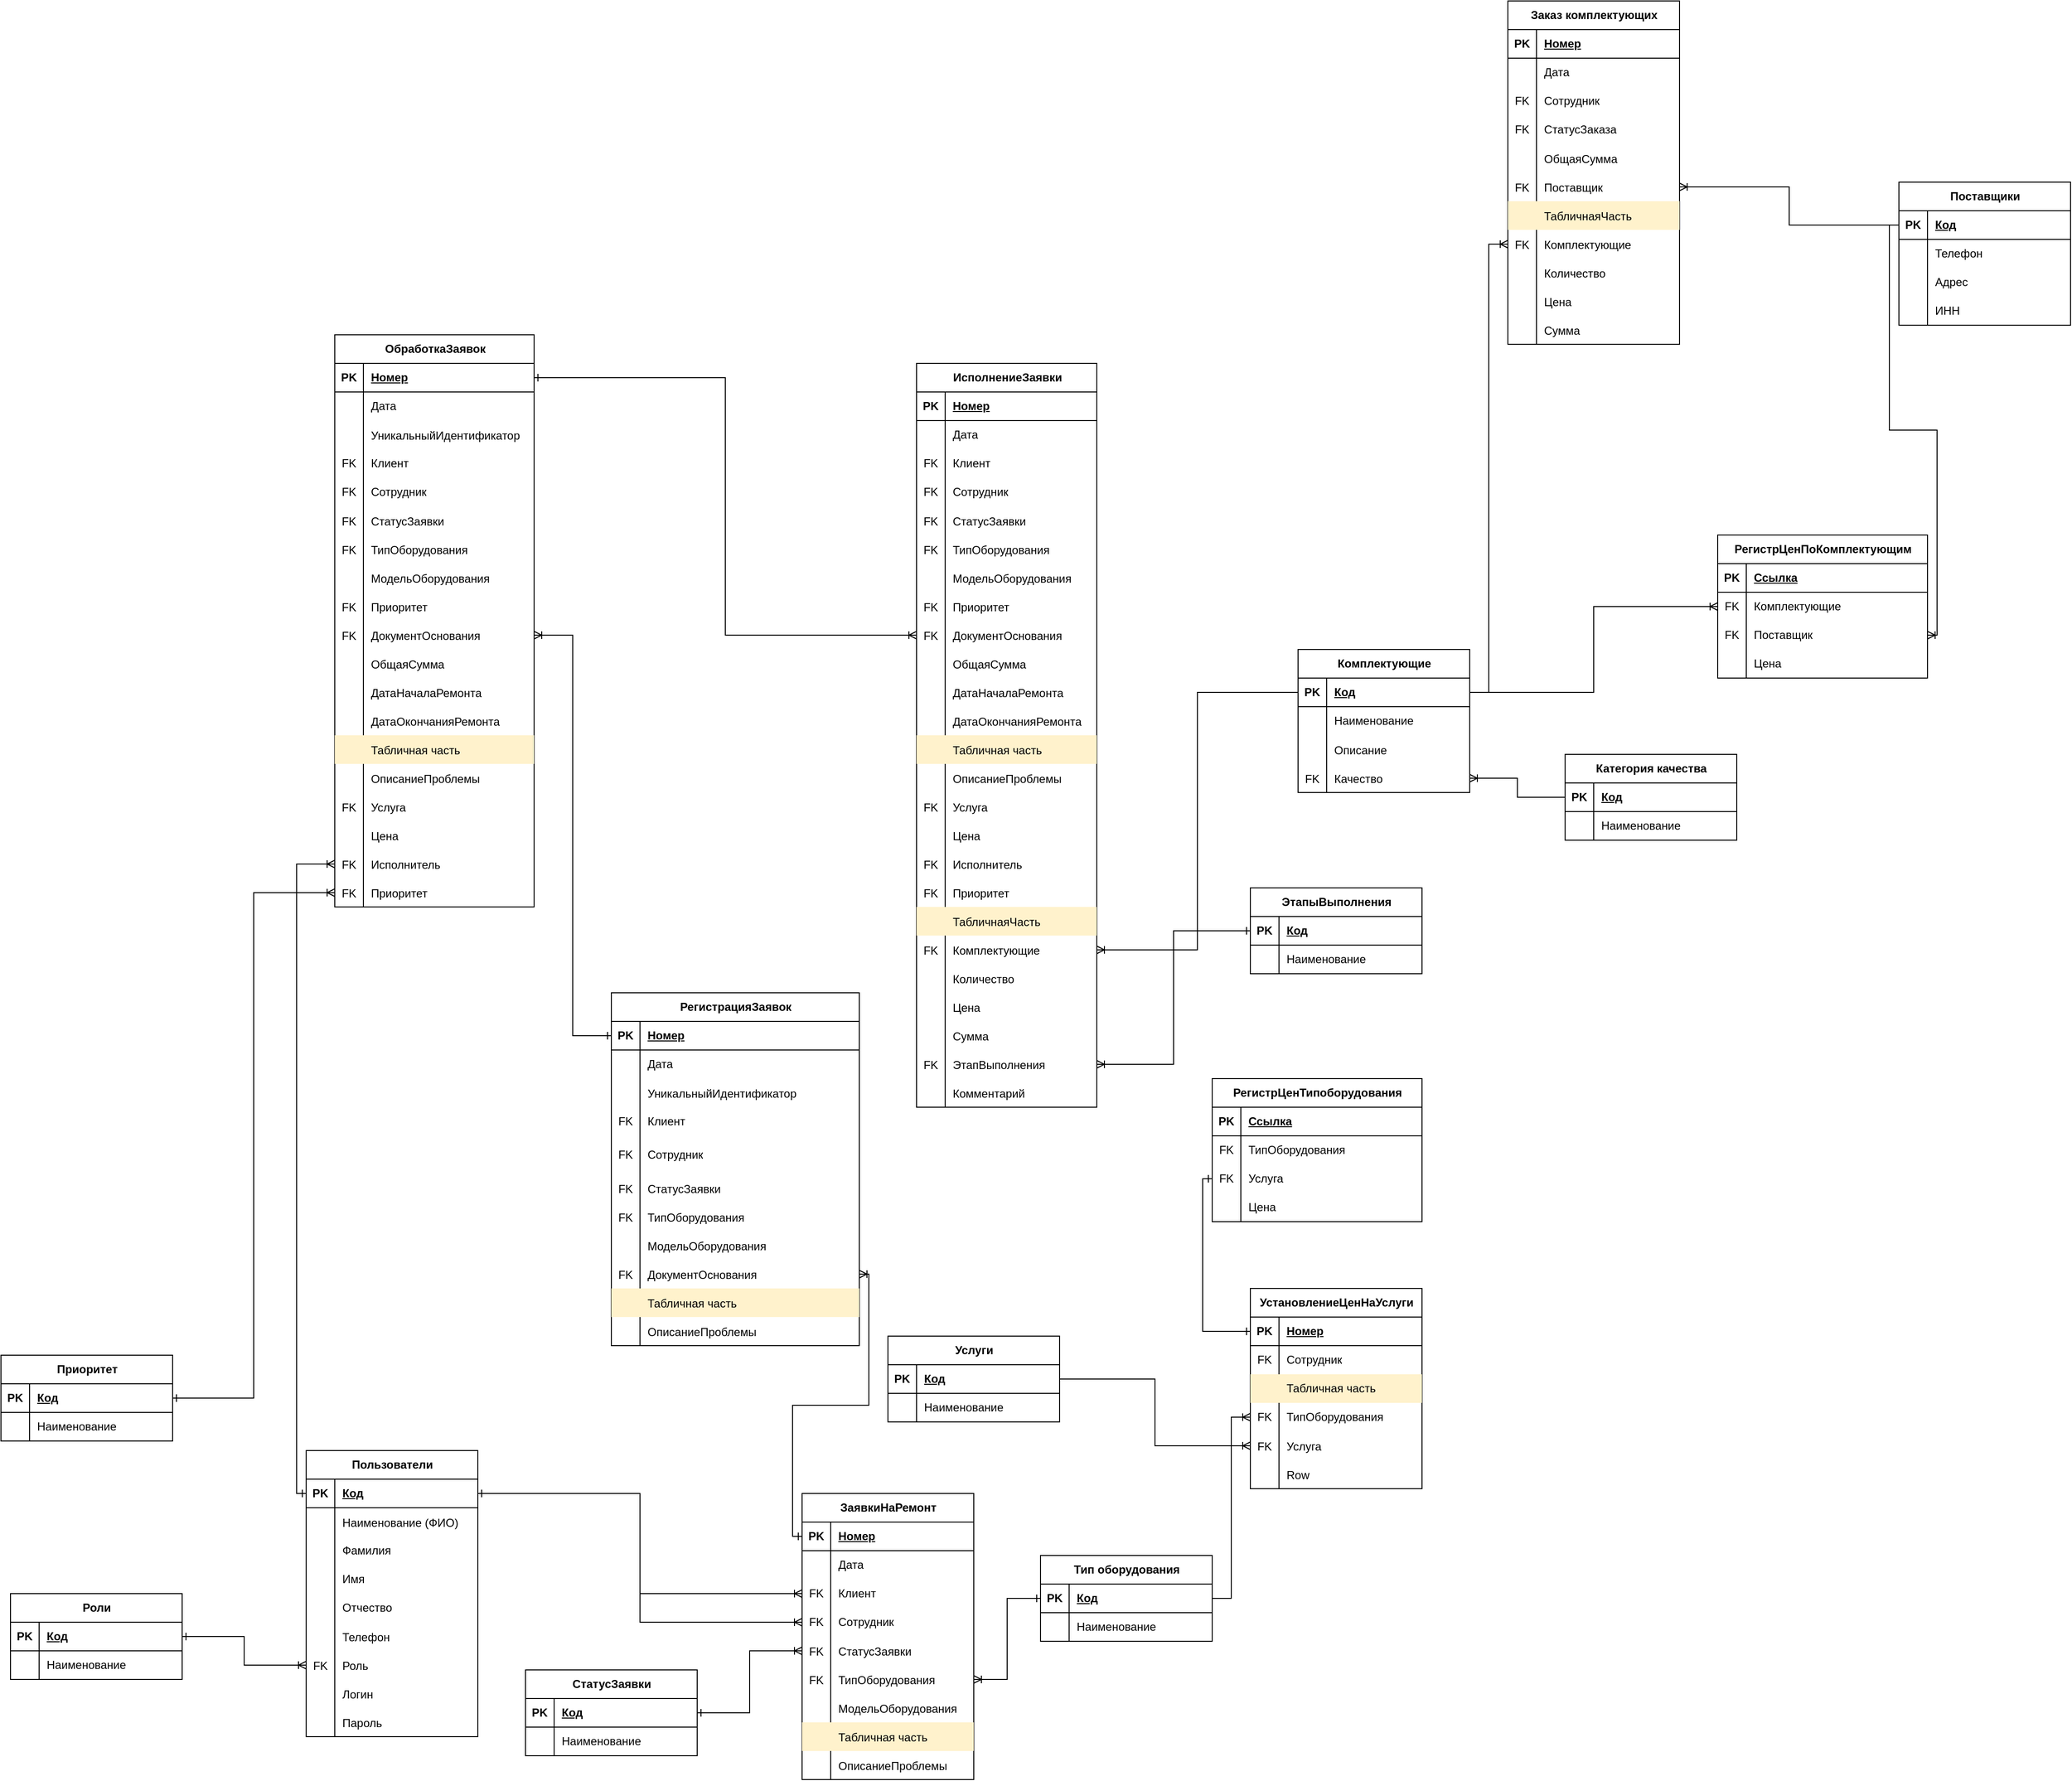 <mxfile version="24.4.0" type="device">
  <diagram name="Страница — 1" id="VxInngRuNQsA2XfIiQL0">
    <mxGraphModel dx="1062" dy="619" grid="1" gridSize="10" guides="1" tooltips="1" connect="1" arrows="1" fold="1" page="1" pageScale="1" pageWidth="3300" pageHeight="4681" math="0" shadow="0">
      <root>
        <mxCell id="0" />
        <mxCell id="1" parent="0" />
        <mxCell id="63VN-XcSVFZszBxkWOSX-1" value="Пользователи" style="shape=table;startSize=30;container=1;collapsible=1;childLayout=tableLayout;fixedRows=1;rowLines=0;fontStyle=1;align=center;resizeLast=1;html=1;" vertex="1" parent="1">
          <mxGeometry x="1320" y="1810" width="180" height="300" as="geometry" />
        </mxCell>
        <mxCell id="63VN-XcSVFZszBxkWOSX-2" value="" style="shape=tableRow;horizontal=0;startSize=0;swimlaneHead=0;swimlaneBody=0;fillColor=none;collapsible=0;dropTarget=0;points=[[0,0.5],[1,0.5]];portConstraint=eastwest;top=0;left=0;right=0;bottom=1;" vertex="1" parent="63VN-XcSVFZszBxkWOSX-1">
          <mxGeometry y="30" width="180" height="30" as="geometry" />
        </mxCell>
        <mxCell id="63VN-XcSVFZszBxkWOSX-3" value="PK" style="shape=partialRectangle;connectable=0;fillColor=none;top=0;left=0;bottom=0;right=0;fontStyle=1;overflow=hidden;whiteSpace=wrap;html=1;" vertex="1" parent="63VN-XcSVFZszBxkWOSX-2">
          <mxGeometry width="30" height="30" as="geometry">
            <mxRectangle width="30" height="30" as="alternateBounds" />
          </mxGeometry>
        </mxCell>
        <mxCell id="63VN-XcSVFZszBxkWOSX-4" value="Код" style="shape=partialRectangle;connectable=0;fillColor=none;top=0;left=0;bottom=0;right=0;align=left;spacingLeft=6;fontStyle=5;overflow=hidden;whiteSpace=wrap;html=1;" vertex="1" parent="63VN-XcSVFZszBxkWOSX-2">
          <mxGeometry x="30" width="150" height="30" as="geometry">
            <mxRectangle width="150" height="30" as="alternateBounds" />
          </mxGeometry>
        </mxCell>
        <mxCell id="63VN-XcSVFZszBxkWOSX-100" value="" style="shape=tableRow;horizontal=0;startSize=0;swimlaneHead=0;swimlaneBody=0;fillColor=none;collapsible=0;dropTarget=0;points=[[0,0.5],[1,0.5]];portConstraint=eastwest;top=0;left=0;right=0;bottom=0;" vertex="1" parent="63VN-XcSVFZszBxkWOSX-1">
          <mxGeometry y="60" width="180" height="30" as="geometry" />
        </mxCell>
        <mxCell id="63VN-XcSVFZszBxkWOSX-101" value="" style="shape=partialRectangle;connectable=0;fillColor=none;top=0;left=0;bottom=0;right=0;editable=1;overflow=hidden;" vertex="1" parent="63VN-XcSVFZszBxkWOSX-100">
          <mxGeometry width="30" height="30" as="geometry">
            <mxRectangle width="30" height="30" as="alternateBounds" />
          </mxGeometry>
        </mxCell>
        <mxCell id="63VN-XcSVFZszBxkWOSX-102" value="Наименование (ФИО)" style="shape=partialRectangle;connectable=0;fillColor=none;top=0;left=0;bottom=0;right=0;align=left;spacingLeft=6;overflow=hidden;" vertex="1" parent="63VN-XcSVFZszBxkWOSX-100">
          <mxGeometry x="30" width="150" height="30" as="geometry">
            <mxRectangle width="150" height="30" as="alternateBounds" />
          </mxGeometry>
        </mxCell>
        <mxCell id="63VN-XcSVFZszBxkWOSX-5" value="" style="shape=tableRow;horizontal=0;startSize=0;swimlaneHead=0;swimlaneBody=0;fillColor=none;collapsible=0;dropTarget=0;points=[[0,0.5],[1,0.5]];portConstraint=eastwest;top=0;left=0;right=0;bottom=0;" vertex="1" parent="63VN-XcSVFZszBxkWOSX-1">
          <mxGeometry y="90" width="180" height="30" as="geometry" />
        </mxCell>
        <mxCell id="63VN-XcSVFZszBxkWOSX-6" value="" style="shape=partialRectangle;connectable=0;fillColor=none;top=0;left=0;bottom=0;right=0;editable=1;overflow=hidden;whiteSpace=wrap;html=1;" vertex="1" parent="63VN-XcSVFZszBxkWOSX-5">
          <mxGeometry width="30" height="30" as="geometry">
            <mxRectangle width="30" height="30" as="alternateBounds" />
          </mxGeometry>
        </mxCell>
        <mxCell id="63VN-XcSVFZszBxkWOSX-7" value="Фамилия" style="shape=partialRectangle;connectable=0;fillColor=none;top=0;left=0;bottom=0;right=0;align=left;spacingLeft=6;overflow=hidden;whiteSpace=wrap;html=1;" vertex="1" parent="63VN-XcSVFZszBxkWOSX-5">
          <mxGeometry x="30" width="150" height="30" as="geometry">
            <mxRectangle width="150" height="30" as="alternateBounds" />
          </mxGeometry>
        </mxCell>
        <mxCell id="63VN-XcSVFZszBxkWOSX-8" value="" style="shape=tableRow;horizontal=0;startSize=0;swimlaneHead=0;swimlaneBody=0;fillColor=none;collapsible=0;dropTarget=0;points=[[0,0.5],[1,0.5]];portConstraint=eastwest;top=0;left=0;right=0;bottom=0;" vertex="1" parent="63VN-XcSVFZszBxkWOSX-1">
          <mxGeometry y="120" width="180" height="30" as="geometry" />
        </mxCell>
        <mxCell id="63VN-XcSVFZszBxkWOSX-9" value="" style="shape=partialRectangle;connectable=0;fillColor=none;top=0;left=0;bottom=0;right=0;editable=1;overflow=hidden;whiteSpace=wrap;html=1;" vertex="1" parent="63VN-XcSVFZszBxkWOSX-8">
          <mxGeometry width="30" height="30" as="geometry">
            <mxRectangle width="30" height="30" as="alternateBounds" />
          </mxGeometry>
        </mxCell>
        <mxCell id="63VN-XcSVFZszBxkWOSX-10" value="Имя" style="shape=partialRectangle;connectable=0;fillColor=none;top=0;left=0;bottom=0;right=0;align=left;spacingLeft=6;overflow=hidden;whiteSpace=wrap;html=1;" vertex="1" parent="63VN-XcSVFZszBxkWOSX-8">
          <mxGeometry x="30" width="150" height="30" as="geometry">
            <mxRectangle width="150" height="30" as="alternateBounds" />
          </mxGeometry>
        </mxCell>
        <mxCell id="63VN-XcSVFZszBxkWOSX-11" value="" style="shape=tableRow;horizontal=0;startSize=0;swimlaneHead=0;swimlaneBody=0;fillColor=none;collapsible=0;dropTarget=0;points=[[0,0.5],[1,0.5]];portConstraint=eastwest;top=0;left=0;right=0;bottom=0;" vertex="1" parent="63VN-XcSVFZszBxkWOSX-1">
          <mxGeometry y="150" width="180" height="30" as="geometry" />
        </mxCell>
        <mxCell id="63VN-XcSVFZszBxkWOSX-12" value="" style="shape=partialRectangle;connectable=0;fillColor=none;top=0;left=0;bottom=0;right=0;editable=1;overflow=hidden;whiteSpace=wrap;html=1;" vertex="1" parent="63VN-XcSVFZszBxkWOSX-11">
          <mxGeometry width="30" height="30" as="geometry">
            <mxRectangle width="30" height="30" as="alternateBounds" />
          </mxGeometry>
        </mxCell>
        <mxCell id="63VN-XcSVFZszBxkWOSX-13" value="Отчество" style="shape=partialRectangle;connectable=0;fillColor=none;top=0;left=0;bottom=0;right=0;align=left;spacingLeft=6;overflow=hidden;whiteSpace=wrap;html=1;" vertex="1" parent="63VN-XcSVFZszBxkWOSX-11">
          <mxGeometry x="30" width="150" height="30" as="geometry">
            <mxRectangle width="150" height="30" as="alternateBounds" />
          </mxGeometry>
        </mxCell>
        <mxCell id="63VN-XcSVFZszBxkWOSX-14" value="" style="shape=tableRow;horizontal=0;startSize=0;swimlaneHead=0;swimlaneBody=0;fillColor=none;collapsible=0;dropTarget=0;points=[[0,0.5],[1,0.5]];portConstraint=eastwest;top=0;left=0;right=0;bottom=0;" vertex="1" parent="63VN-XcSVFZszBxkWOSX-1">
          <mxGeometry y="180" width="180" height="30" as="geometry" />
        </mxCell>
        <mxCell id="63VN-XcSVFZszBxkWOSX-15" value="" style="shape=partialRectangle;connectable=0;fillColor=none;top=0;left=0;bottom=0;right=0;editable=1;overflow=hidden;" vertex="1" parent="63VN-XcSVFZszBxkWOSX-14">
          <mxGeometry width="30" height="30" as="geometry">
            <mxRectangle width="30" height="30" as="alternateBounds" />
          </mxGeometry>
        </mxCell>
        <mxCell id="63VN-XcSVFZszBxkWOSX-16" value="Телефон" style="shape=partialRectangle;connectable=0;fillColor=none;top=0;left=0;bottom=0;right=0;align=left;spacingLeft=6;overflow=hidden;" vertex="1" parent="63VN-XcSVFZszBxkWOSX-14">
          <mxGeometry x="30" width="150" height="30" as="geometry">
            <mxRectangle width="150" height="30" as="alternateBounds" />
          </mxGeometry>
        </mxCell>
        <mxCell id="63VN-XcSVFZszBxkWOSX-17" value="" style="shape=tableRow;horizontal=0;startSize=0;swimlaneHead=0;swimlaneBody=0;fillColor=none;collapsible=0;dropTarget=0;points=[[0,0.5],[1,0.5]];portConstraint=eastwest;top=0;left=0;right=0;bottom=0;" vertex="1" parent="63VN-XcSVFZszBxkWOSX-1">
          <mxGeometry y="210" width="180" height="30" as="geometry" />
        </mxCell>
        <mxCell id="63VN-XcSVFZszBxkWOSX-18" value="FK" style="shape=partialRectangle;connectable=0;fillColor=none;top=0;left=0;bottom=0;right=0;editable=1;overflow=hidden;" vertex="1" parent="63VN-XcSVFZszBxkWOSX-17">
          <mxGeometry width="30" height="30" as="geometry">
            <mxRectangle width="30" height="30" as="alternateBounds" />
          </mxGeometry>
        </mxCell>
        <mxCell id="63VN-XcSVFZszBxkWOSX-19" value="Роль" style="shape=partialRectangle;connectable=0;fillColor=none;top=0;left=0;bottom=0;right=0;align=left;spacingLeft=6;overflow=hidden;" vertex="1" parent="63VN-XcSVFZszBxkWOSX-17">
          <mxGeometry x="30" width="150" height="30" as="geometry">
            <mxRectangle width="150" height="30" as="alternateBounds" />
          </mxGeometry>
        </mxCell>
        <mxCell id="63VN-XcSVFZszBxkWOSX-20" value="" style="shape=tableRow;horizontal=0;startSize=0;swimlaneHead=0;swimlaneBody=0;fillColor=none;collapsible=0;dropTarget=0;points=[[0,0.5],[1,0.5]];portConstraint=eastwest;top=0;left=0;right=0;bottom=0;" vertex="1" parent="63VN-XcSVFZszBxkWOSX-1">
          <mxGeometry y="240" width="180" height="30" as="geometry" />
        </mxCell>
        <mxCell id="63VN-XcSVFZszBxkWOSX-21" value="" style="shape=partialRectangle;connectable=0;fillColor=none;top=0;left=0;bottom=0;right=0;editable=1;overflow=hidden;" vertex="1" parent="63VN-XcSVFZszBxkWOSX-20">
          <mxGeometry width="30" height="30" as="geometry">
            <mxRectangle width="30" height="30" as="alternateBounds" />
          </mxGeometry>
        </mxCell>
        <mxCell id="63VN-XcSVFZszBxkWOSX-22" value="Логин" style="shape=partialRectangle;connectable=0;fillColor=none;top=0;left=0;bottom=0;right=0;align=left;spacingLeft=6;overflow=hidden;" vertex="1" parent="63VN-XcSVFZszBxkWOSX-20">
          <mxGeometry x="30" width="150" height="30" as="geometry">
            <mxRectangle width="150" height="30" as="alternateBounds" />
          </mxGeometry>
        </mxCell>
        <mxCell id="63VN-XcSVFZszBxkWOSX-23" value="" style="shape=tableRow;horizontal=0;startSize=0;swimlaneHead=0;swimlaneBody=0;fillColor=none;collapsible=0;dropTarget=0;points=[[0,0.5],[1,0.5]];portConstraint=eastwest;top=0;left=0;right=0;bottom=0;" vertex="1" parent="63VN-XcSVFZszBxkWOSX-1">
          <mxGeometry y="270" width="180" height="30" as="geometry" />
        </mxCell>
        <mxCell id="63VN-XcSVFZszBxkWOSX-24" value="" style="shape=partialRectangle;connectable=0;fillColor=none;top=0;left=0;bottom=0;right=0;editable=1;overflow=hidden;" vertex="1" parent="63VN-XcSVFZszBxkWOSX-23">
          <mxGeometry width="30" height="30" as="geometry">
            <mxRectangle width="30" height="30" as="alternateBounds" />
          </mxGeometry>
        </mxCell>
        <mxCell id="63VN-XcSVFZszBxkWOSX-25" value="Пароль" style="shape=partialRectangle;connectable=0;fillColor=none;top=0;left=0;bottom=0;right=0;align=left;spacingLeft=6;overflow=hidden;" vertex="1" parent="63VN-XcSVFZszBxkWOSX-23">
          <mxGeometry x="30" width="150" height="30" as="geometry">
            <mxRectangle width="150" height="30" as="alternateBounds" />
          </mxGeometry>
        </mxCell>
        <mxCell id="63VN-XcSVFZszBxkWOSX-26" value="Роли" style="shape=table;startSize=30;container=1;collapsible=1;childLayout=tableLayout;fixedRows=1;rowLines=0;fontStyle=1;align=center;resizeLast=1;html=1;" vertex="1" parent="1">
          <mxGeometry x="1010" y="1960" width="180" height="90" as="geometry" />
        </mxCell>
        <mxCell id="63VN-XcSVFZszBxkWOSX-27" value="" style="shape=tableRow;horizontal=0;startSize=0;swimlaneHead=0;swimlaneBody=0;fillColor=none;collapsible=0;dropTarget=0;points=[[0,0.5],[1,0.5]];portConstraint=eastwest;top=0;left=0;right=0;bottom=1;" vertex="1" parent="63VN-XcSVFZszBxkWOSX-26">
          <mxGeometry y="30" width="180" height="30" as="geometry" />
        </mxCell>
        <mxCell id="63VN-XcSVFZszBxkWOSX-28" value="PK" style="shape=partialRectangle;connectable=0;fillColor=none;top=0;left=0;bottom=0;right=0;fontStyle=1;overflow=hidden;whiteSpace=wrap;html=1;" vertex="1" parent="63VN-XcSVFZszBxkWOSX-27">
          <mxGeometry width="30" height="30" as="geometry">
            <mxRectangle width="30" height="30" as="alternateBounds" />
          </mxGeometry>
        </mxCell>
        <mxCell id="63VN-XcSVFZszBxkWOSX-29" value="Код" style="shape=partialRectangle;connectable=0;fillColor=none;top=0;left=0;bottom=0;right=0;align=left;spacingLeft=6;fontStyle=5;overflow=hidden;whiteSpace=wrap;html=1;" vertex="1" parent="63VN-XcSVFZszBxkWOSX-27">
          <mxGeometry x="30" width="150" height="30" as="geometry">
            <mxRectangle width="150" height="30" as="alternateBounds" />
          </mxGeometry>
        </mxCell>
        <mxCell id="63VN-XcSVFZszBxkWOSX-30" value="" style="shape=tableRow;horizontal=0;startSize=0;swimlaneHead=0;swimlaneBody=0;fillColor=none;collapsible=0;dropTarget=0;points=[[0,0.5],[1,0.5]];portConstraint=eastwest;top=0;left=0;right=0;bottom=0;" vertex="1" parent="63VN-XcSVFZszBxkWOSX-26">
          <mxGeometry y="60" width="180" height="30" as="geometry" />
        </mxCell>
        <mxCell id="63VN-XcSVFZszBxkWOSX-31" value="" style="shape=partialRectangle;connectable=0;fillColor=none;top=0;left=0;bottom=0;right=0;editable=1;overflow=hidden;whiteSpace=wrap;html=1;" vertex="1" parent="63VN-XcSVFZszBxkWOSX-30">
          <mxGeometry width="30" height="30" as="geometry">
            <mxRectangle width="30" height="30" as="alternateBounds" />
          </mxGeometry>
        </mxCell>
        <mxCell id="63VN-XcSVFZszBxkWOSX-32" value="Наименование" style="shape=partialRectangle;connectable=0;fillColor=none;top=0;left=0;bottom=0;right=0;align=left;spacingLeft=6;overflow=hidden;whiteSpace=wrap;html=1;" vertex="1" parent="63VN-XcSVFZszBxkWOSX-30">
          <mxGeometry x="30" width="150" height="30" as="geometry">
            <mxRectangle width="150" height="30" as="alternateBounds" />
          </mxGeometry>
        </mxCell>
        <mxCell id="63VN-XcSVFZszBxkWOSX-39" value="" style="edgeStyle=orthogonalEdgeStyle;fontSize=12;html=1;endArrow=ERoneToMany;rounded=0;exitX=1;exitY=0.5;exitDx=0;exitDy=0;entryX=0;entryY=0.5;entryDx=0;entryDy=0;startArrow=ERone;startFill=0;" edge="1" parent="1" source="63VN-XcSVFZszBxkWOSX-27" target="63VN-XcSVFZszBxkWOSX-17">
          <mxGeometry width="100" height="100" relative="1" as="geometry">
            <mxPoint x="990" y="2060" as="sourcePoint" />
            <mxPoint x="1090" y="1960" as="targetPoint" />
          </mxGeometry>
        </mxCell>
        <mxCell id="63VN-XcSVFZszBxkWOSX-40" value="ЗаявкиНаРемонт" style="shape=table;startSize=30;container=1;collapsible=1;childLayout=tableLayout;fixedRows=1;rowLines=0;fontStyle=1;align=center;resizeLast=1;html=1;" vertex="1" parent="1">
          <mxGeometry x="1840" y="1855" width="180" height="300" as="geometry" />
        </mxCell>
        <mxCell id="63VN-XcSVFZszBxkWOSX-41" value="" style="shape=tableRow;horizontal=0;startSize=0;swimlaneHead=0;swimlaneBody=0;fillColor=none;collapsible=0;dropTarget=0;points=[[0,0.5],[1,0.5]];portConstraint=eastwest;top=0;left=0;right=0;bottom=1;" vertex="1" parent="63VN-XcSVFZszBxkWOSX-40">
          <mxGeometry y="30" width="180" height="30" as="geometry" />
        </mxCell>
        <mxCell id="63VN-XcSVFZszBxkWOSX-42" value="PK" style="shape=partialRectangle;connectable=0;fillColor=none;top=0;left=0;bottom=0;right=0;fontStyle=1;overflow=hidden;whiteSpace=wrap;html=1;" vertex="1" parent="63VN-XcSVFZszBxkWOSX-41">
          <mxGeometry width="30" height="30" as="geometry">
            <mxRectangle width="30" height="30" as="alternateBounds" />
          </mxGeometry>
        </mxCell>
        <mxCell id="63VN-XcSVFZszBxkWOSX-43" value="Номер" style="shape=partialRectangle;connectable=0;fillColor=none;top=0;left=0;bottom=0;right=0;align=left;spacingLeft=6;fontStyle=5;overflow=hidden;whiteSpace=wrap;html=1;" vertex="1" parent="63VN-XcSVFZszBxkWOSX-41">
          <mxGeometry x="30" width="150" height="30" as="geometry">
            <mxRectangle width="150" height="30" as="alternateBounds" />
          </mxGeometry>
        </mxCell>
        <mxCell id="63VN-XcSVFZszBxkWOSX-44" value="" style="shape=tableRow;horizontal=0;startSize=0;swimlaneHead=0;swimlaneBody=0;fillColor=none;collapsible=0;dropTarget=0;points=[[0,0.5],[1,0.5]];portConstraint=eastwest;top=0;left=0;right=0;bottom=0;" vertex="1" parent="63VN-XcSVFZszBxkWOSX-40">
          <mxGeometry y="60" width="180" height="30" as="geometry" />
        </mxCell>
        <mxCell id="63VN-XcSVFZszBxkWOSX-45" value="" style="shape=partialRectangle;connectable=0;fillColor=none;top=0;left=0;bottom=0;right=0;editable=1;overflow=hidden;whiteSpace=wrap;html=1;" vertex="1" parent="63VN-XcSVFZszBxkWOSX-44">
          <mxGeometry width="30" height="30" as="geometry">
            <mxRectangle width="30" height="30" as="alternateBounds" />
          </mxGeometry>
        </mxCell>
        <mxCell id="63VN-XcSVFZszBxkWOSX-46" value="Дата" style="shape=partialRectangle;connectable=0;fillColor=none;top=0;left=0;bottom=0;right=0;align=left;spacingLeft=6;overflow=hidden;whiteSpace=wrap;html=1;" vertex="1" parent="63VN-XcSVFZszBxkWOSX-44">
          <mxGeometry x="30" width="150" height="30" as="geometry">
            <mxRectangle width="150" height="30" as="alternateBounds" />
          </mxGeometry>
        </mxCell>
        <mxCell id="63VN-XcSVFZszBxkWOSX-47" value="" style="shape=tableRow;horizontal=0;startSize=0;swimlaneHead=0;swimlaneBody=0;fillColor=none;collapsible=0;dropTarget=0;points=[[0,0.5],[1,0.5]];portConstraint=eastwest;top=0;left=0;right=0;bottom=0;" vertex="1" parent="63VN-XcSVFZszBxkWOSX-40">
          <mxGeometry y="90" width="180" height="30" as="geometry" />
        </mxCell>
        <mxCell id="63VN-XcSVFZszBxkWOSX-48" value="FK" style="shape=partialRectangle;connectable=0;fillColor=none;top=0;left=0;bottom=0;right=0;editable=1;overflow=hidden;whiteSpace=wrap;html=1;" vertex="1" parent="63VN-XcSVFZszBxkWOSX-47">
          <mxGeometry width="30" height="30" as="geometry">
            <mxRectangle width="30" height="30" as="alternateBounds" />
          </mxGeometry>
        </mxCell>
        <mxCell id="63VN-XcSVFZszBxkWOSX-49" value="Клиент" style="shape=partialRectangle;connectable=0;fillColor=none;top=0;left=0;bottom=0;right=0;align=left;spacingLeft=6;overflow=hidden;whiteSpace=wrap;html=1;" vertex="1" parent="63VN-XcSVFZszBxkWOSX-47">
          <mxGeometry x="30" width="150" height="30" as="geometry">
            <mxRectangle width="150" height="30" as="alternateBounds" />
          </mxGeometry>
        </mxCell>
        <mxCell id="63VN-XcSVFZszBxkWOSX-50" value="" style="shape=tableRow;horizontal=0;startSize=0;swimlaneHead=0;swimlaneBody=0;fillColor=none;collapsible=0;dropTarget=0;points=[[0,0.5],[1,0.5]];portConstraint=eastwest;top=0;left=0;right=0;bottom=0;" vertex="1" parent="63VN-XcSVFZszBxkWOSX-40">
          <mxGeometry y="120" width="180" height="30" as="geometry" />
        </mxCell>
        <mxCell id="63VN-XcSVFZszBxkWOSX-51" value="FK" style="shape=partialRectangle;connectable=0;fillColor=none;top=0;left=0;bottom=0;right=0;editable=1;overflow=hidden;whiteSpace=wrap;html=1;" vertex="1" parent="63VN-XcSVFZszBxkWOSX-50">
          <mxGeometry width="30" height="30" as="geometry">
            <mxRectangle width="30" height="30" as="alternateBounds" />
          </mxGeometry>
        </mxCell>
        <mxCell id="63VN-XcSVFZszBxkWOSX-52" value="Сотрудник" style="shape=partialRectangle;connectable=0;fillColor=none;top=0;left=0;bottom=0;right=0;align=left;spacingLeft=6;overflow=hidden;whiteSpace=wrap;html=1;" vertex="1" parent="63VN-XcSVFZszBxkWOSX-50">
          <mxGeometry x="30" width="150" height="30" as="geometry">
            <mxRectangle width="150" height="30" as="alternateBounds" />
          </mxGeometry>
        </mxCell>
        <mxCell id="63VN-XcSVFZszBxkWOSX-53" value="" style="shape=tableRow;horizontal=0;startSize=0;swimlaneHead=0;swimlaneBody=0;fillColor=none;collapsible=0;dropTarget=0;points=[[0,0.5],[1,0.5]];portConstraint=eastwest;top=0;left=0;right=0;bottom=0;" vertex="1" parent="63VN-XcSVFZszBxkWOSX-40">
          <mxGeometry y="150" width="180" height="30" as="geometry" />
        </mxCell>
        <mxCell id="63VN-XcSVFZszBxkWOSX-54" value="FK" style="shape=partialRectangle;connectable=0;fillColor=none;top=0;left=0;bottom=0;right=0;editable=1;overflow=hidden;" vertex="1" parent="63VN-XcSVFZszBxkWOSX-53">
          <mxGeometry width="30" height="30" as="geometry">
            <mxRectangle width="30" height="30" as="alternateBounds" />
          </mxGeometry>
        </mxCell>
        <mxCell id="63VN-XcSVFZszBxkWOSX-55" value="СтатусЗаявки" style="shape=partialRectangle;connectable=0;fillColor=none;top=0;left=0;bottom=0;right=0;align=left;spacingLeft=6;overflow=hidden;" vertex="1" parent="63VN-XcSVFZszBxkWOSX-53">
          <mxGeometry x="30" width="150" height="30" as="geometry">
            <mxRectangle width="150" height="30" as="alternateBounds" />
          </mxGeometry>
        </mxCell>
        <mxCell id="63VN-XcSVFZszBxkWOSX-56" value="" style="shape=tableRow;horizontal=0;startSize=0;swimlaneHead=0;swimlaneBody=0;fillColor=none;collapsible=0;dropTarget=0;points=[[0,0.5],[1,0.5]];portConstraint=eastwest;top=0;left=0;right=0;bottom=0;" vertex="1" parent="63VN-XcSVFZszBxkWOSX-40">
          <mxGeometry y="180" width="180" height="30" as="geometry" />
        </mxCell>
        <mxCell id="63VN-XcSVFZszBxkWOSX-57" value="FK" style="shape=partialRectangle;connectable=0;fillColor=none;top=0;left=0;bottom=0;right=0;editable=1;overflow=hidden;" vertex="1" parent="63VN-XcSVFZszBxkWOSX-56">
          <mxGeometry width="30" height="30" as="geometry">
            <mxRectangle width="30" height="30" as="alternateBounds" />
          </mxGeometry>
        </mxCell>
        <mxCell id="63VN-XcSVFZszBxkWOSX-58" value="ТипОборудования" style="shape=partialRectangle;connectable=0;fillColor=none;top=0;left=0;bottom=0;right=0;align=left;spacingLeft=6;overflow=hidden;" vertex="1" parent="63VN-XcSVFZszBxkWOSX-56">
          <mxGeometry x="30" width="150" height="30" as="geometry">
            <mxRectangle width="150" height="30" as="alternateBounds" />
          </mxGeometry>
        </mxCell>
        <mxCell id="63VN-XcSVFZszBxkWOSX-59" value="" style="shape=tableRow;horizontal=0;startSize=0;swimlaneHead=0;swimlaneBody=0;fillColor=none;collapsible=0;dropTarget=0;points=[[0,0.5],[1,0.5]];portConstraint=eastwest;top=0;left=0;right=0;bottom=0;" vertex="1" parent="63VN-XcSVFZszBxkWOSX-40">
          <mxGeometry y="210" width="180" height="30" as="geometry" />
        </mxCell>
        <mxCell id="63VN-XcSVFZszBxkWOSX-60" value="" style="shape=partialRectangle;connectable=0;fillColor=none;top=0;left=0;bottom=0;right=0;editable=1;overflow=hidden;" vertex="1" parent="63VN-XcSVFZszBxkWOSX-59">
          <mxGeometry width="30" height="30" as="geometry">
            <mxRectangle width="30" height="30" as="alternateBounds" />
          </mxGeometry>
        </mxCell>
        <mxCell id="63VN-XcSVFZszBxkWOSX-61" value="МодельОборудования" style="shape=partialRectangle;connectable=0;fillColor=none;top=0;left=0;bottom=0;right=0;align=left;spacingLeft=6;overflow=hidden;" vertex="1" parent="63VN-XcSVFZszBxkWOSX-59">
          <mxGeometry x="30" width="150" height="30" as="geometry">
            <mxRectangle width="150" height="30" as="alternateBounds" />
          </mxGeometry>
        </mxCell>
        <mxCell id="63VN-XcSVFZszBxkWOSX-62" style="shape=tableRow;horizontal=0;startSize=0;swimlaneHead=0;swimlaneBody=0;fillColor=#fff2cc;collapsible=0;dropTarget=0;points=[[0,0.5],[1,0.5]];portConstraint=eastwest;top=0;left=0;right=0;bottom=0;strokeColor=#d6b656;" vertex="1" parent="63VN-XcSVFZszBxkWOSX-40">
          <mxGeometry y="240" width="180" height="30" as="geometry" />
        </mxCell>
        <mxCell id="63VN-XcSVFZszBxkWOSX-63" style="shape=partialRectangle;connectable=0;fillColor=none;top=0;left=0;bottom=0;right=0;editable=1;overflow=hidden;" vertex="1" parent="63VN-XcSVFZszBxkWOSX-62">
          <mxGeometry width="30" height="30" as="geometry">
            <mxRectangle width="30" height="30" as="alternateBounds" />
          </mxGeometry>
        </mxCell>
        <mxCell id="63VN-XcSVFZszBxkWOSX-64" value="Табличная часть" style="shape=partialRectangle;connectable=0;fillColor=none;top=0;left=0;bottom=0;right=0;align=left;spacingLeft=6;overflow=hidden;" vertex="1" parent="63VN-XcSVFZszBxkWOSX-62">
          <mxGeometry x="30" width="150" height="30" as="geometry">
            <mxRectangle width="150" height="30" as="alternateBounds" />
          </mxGeometry>
        </mxCell>
        <mxCell id="63VN-XcSVFZszBxkWOSX-65" style="shape=tableRow;horizontal=0;startSize=0;swimlaneHead=0;swimlaneBody=0;collapsible=0;dropTarget=0;points=[[0,0.5],[1,0.5]];portConstraint=eastwest;top=0;left=0;right=0;bottom=0;fillColor=none;" vertex="1" parent="63VN-XcSVFZszBxkWOSX-40">
          <mxGeometry y="270" width="180" height="30" as="geometry" />
        </mxCell>
        <mxCell id="63VN-XcSVFZszBxkWOSX-66" style="shape=partialRectangle;connectable=0;fillColor=none;top=0;left=0;bottom=0;right=0;editable=1;overflow=hidden;" vertex="1" parent="63VN-XcSVFZszBxkWOSX-65">
          <mxGeometry width="30" height="30" as="geometry">
            <mxRectangle width="30" height="30" as="alternateBounds" />
          </mxGeometry>
        </mxCell>
        <mxCell id="63VN-XcSVFZszBxkWOSX-67" value="ОписаниеПроблемы" style="shape=partialRectangle;connectable=0;fillColor=none;top=0;left=0;bottom=0;right=0;align=left;spacingLeft=6;overflow=hidden;" vertex="1" parent="63VN-XcSVFZszBxkWOSX-65">
          <mxGeometry x="30" width="150" height="30" as="geometry">
            <mxRectangle width="150" height="30" as="alternateBounds" />
          </mxGeometry>
        </mxCell>
        <mxCell id="63VN-XcSVFZszBxkWOSX-68" value="" style="edgeStyle=orthogonalEdgeStyle;fontSize=12;html=1;endArrow=ERoneToMany;rounded=0;exitX=1;exitY=0.5;exitDx=0;exitDy=0;entryX=0;entryY=0.5;entryDx=0;entryDy=0;startArrow=ERone;startFill=0;" edge="1" parent="1" source="63VN-XcSVFZszBxkWOSX-2" target="63VN-XcSVFZszBxkWOSX-47">
          <mxGeometry width="100" height="100" relative="1" as="geometry">
            <mxPoint x="1550" y="1910" as="sourcePoint" />
            <mxPoint x="1680" y="1910" as="targetPoint" />
          </mxGeometry>
        </mxCell>
        <mxCell id="63VN-XcSVFZszBxkWOSX-71" value="" style="edgeStyle=orthogonalEdgeStyle;fontSize=12;html=1;endArrow=ERoneToMany;rounded=0;exitX=1;exitY=0.5;exitDx=0;exitDy=0;entryX=0;entryY=0.5;entryDx=0;entryDy=0;startArrow=ERone;startFill=0;" edge="1" parent="1" source="63VN-XcSVFZszBxkWOSX-2" target="63VN-XcSVFZszBxkWOSX-50">
          <mxGeometry width="100" height="100" relative="1" as="geometry">
            <mxPoint x="1510" y="2030" as="sourcePoint" />
            <mxPoint x="1840" y="2120" as="targetPoint" />
          </mxGeometry>
        </mxCell>
        <mxCell id="63VN-XcSVFZszBxkWOSX-72" value="Тип оборудования" style="shape=table;startSize=30;container=1;collapsible=1;childLayout=tableLayout;fixedRows=1;rowLines=0;fontStyle=1;align=center;resizeLast=1;html=1;" vertex="1" parent="1">
          <mxGeometry x="2090" y="1920" width="180" height="90" as="geometry" />
        </mxCell>
        <mxCell id="63VN-XcSVFZszBxkWOSX-73" value="" style="shape=tableRow;horizontal=0;startSize=0;swimlaneHead=0;swimlaneBody=0;fillColor=none;collapsible=0;dropTarget=0;points=[[0,0.5],[1,0.5]];portConstraint=eastwest;top=0;left=0;right=0;bottom=1;" vertex="1" parent="63VN-XcSVFZszBxkWOSX-72">
          <mxGeometry y="30" width="180" height="30" as="geometry" />
        </mxCell>
        <mxCell id="63VN-XcSVFZszBxkWOSX-74" value="PK" style="shape=partialRectangle;connectable=0;fillColor=none;top=0;left=0;bottom=0;right=0;fontStyle=1;overflow=hidden;whiteSpace=wrap;html=1;" vertex="1" parent="63VN-XcSVFZszBxkWOSX-73">
          <mxGeometry width="30" height="30" as="geometry">
            <mxRectangle width="30" height="30" as="alternateBounds" />
          </mxGeometry>
        </mxCell>
        <mxCell id="63VN-XcSVFZszBxkWOSX-75" value="Код" style="shape=partialRectangle;connectable=0;fillColor=none;top=0;left=0;bottom=0;right=0;align=left;spacingLeft=6;fontStyle=5;overflow=hidden;whiteSpace=wrap;html=1;" vertex="1" parent="63VN-XcSVFZszBxkWOSX-73">
          <mxGeometry x="30" width="150" height="30" as="geometry">
            <mxRectangle width="150" height="30" as="alternateBounds" />
          </mxGeometry>
        </mxCell>
        <mxCell id="63VN-XcSVFZszBxkWOSX-76" value="" style="shape=tableRow;horizontal=0;startSize=0;swimlaneHead=0;swimlaneBody=0;fillColor=none;collapsible=0;dropTarget=0;points=[[0,0.5],[1,0.5]];portConstraint=eastwest;top=0;left=0;right=0;bottom=0;" vertex="1" parent="63VN-XcSVFZszBxkWOSX-72">
          <mxGeometry y="60" width="180" height="30" as="geometry" />
        </mxCell>
        <mxCell id="63VN-XcSVFZszBxkWOSX-77" value="" style="shape=partialRectangle;connectable=0;fillColor=none;top=0;left=0;bottom=0;right=0;editable=1;overflow=hidden;whiteSpace=wrap;html=1;" vertex="1" parent="63VN-XcSVFZszBxkWOSX-76">
          <mxGeometry width="30" height="30" as="geometry">
            <mxRectangle width="30" height="30" as="alternateBounds" />
          </mxGeometry>
        </mxCell>
        <mxCell id="63VN-XcSVFZszBxkWOSX-78" value="Наименование" style="shape=partialRectangle;connectable=0;fillColor=none;top=0;left=0;bottom=0;right=0;align=left;spacingLeft=6;overflow=hidden;whiteSpace=wrap;html=1;" vertex="1" parent="63VN-XcSVFZszBxkWOSX-76">
          <mxGeometry x="30" width="150" height="30" as="geometry">
            <mxRectangle width="150" height="30" as="alternateBounds" />
          </mxGeometry>
        </mxCell>
        <mxCell id="63VN-XcSVFZszBxkWOSX-85" value="" style="edgeStyle=orthogonalEdgeStyle;fontSize=12;html=1;endArrow=ERoneToMany;rounded=0;exitX=0;exitY=0.5;exitDx=0;exitDy=0;entryX=1;entryY=0.5;entryDx=0;entryDy=0;startArrow=ERone;startFill=0;" edge="1" parent="1" source="63VN-XcSVFZszBxkWOSX-73" target="63VN-XcSVFZszBxkWOSX-56">
          <mxGeometry width="100" height="100" relative="1" as="geometry">
            <mxPoint x="1840" y="2200" as="sourcePoint" />
            <mxPoint x="2150" y="2250" as="targetPoint" />
          </mxGeometry>
        </mxCell>
        <mxCell id="63VN-XcSVFZszBxkWOSX-86" value="СтатусЗаявки" style="shape=table;startSize=30;container=1;collapsible=1;childLayout=tableLayout;fixedRows=1;rowLines=0;fontStyle=1;align=center;resizeLast=1;html=1;" vertex="1" parent="1">
          <mxGeometry x="1550" y="2040" width="180" height="90" as="geometry" />
        </mxCell>
        <mxCell id="63VN-XcSVFZszBxkWOSX-87" value="" style="shape=tableRow;horizontal=0;startSize=0;swimlaneHead=0;swimlaneBody=0;fillColor=none;collapsible=0;dropTarget=0;points=[[0,0.5],[1,0.5]];portConstraint=eastwest;top=0;left=0;right=0;bottom=1;" vertex="1" parent="63VN-XcSVFZszBxkWOSX-86">
          <mxGeometry y="30" width="180" height="30" as="geometry" />
        </mxCell>
        <mxCell id="63VN-XcSVFZszBxkWOSX-88" value="PK" style="shape=partialRectangle;connectable=0;fillColor=none;top=0;left=0;bottom=0;right=0;fontStyle=1;overflow=hidden;whiteSpace=wrap;html=1;" vertex="1" parent="63VN-XcSVFZszBxkWOSX-87">
          <mxGeometry width="30" height="30" as="geometry">
            <mxRectangle width="30" height="30" as="alternateBounds" />
          </mxGeometry>
        </mxCell>
        <mxCell id="63VN-XcSVFZszBxkWOSX-89" value="Код" style="shape=partialRectangle;connectable=0;fillColor=none;top=0;left=0;bottom=0;right=0;align=left;spacingLeft=6;fontStyle=5;overflow=hidden;whiteSpace=wrap;html=1;" vertex="1" parent="63VN-XcSVFZszBxkWOSX-87">
          <mxGeometry x="30" width="150" height="30" as="geometry">
            <mxRectangle width="150" height="30" as="alternateBounds" />
          </mxGeometry>
        </mxCell>
        <mxCell id="63VN-XcSVFZszBxkWOSX-90" value="" style="shape=tableRow;horizontal=0;startSize=0;swimlaneHead=0;swimlaneBody=0;fillColor=none;collapsible=0;dropTarget=0;points=[[0,0.5],[1,0.5]];portConstraint=eastwest;top=0;left=0;right=0;bottom=0;" vertex="1" parent="63VN-XcSVFZszBxkWOSX-86">
          <mxGeometry y="60" width="180" height="30" as="geometry" />
        </mxCell>
        <mxCell id="63VN-XcSVFZszBxkWOSX-91" value="" style="shape=partialRectangle;connectable=0;fillColor=none;top=0;left=0;bottom=0;right=0;editable=1;overflow=hidden;whiteSpace=wrap;html=1;" vertex="1" parent="63VN-XcSVFZszBxkWOSX-90">
          <mxGeometry width="30" height="30" as="geometry">
            <mxRectangle width="30" height="30" as="alternateBounds" />
          </mxGeometry>
        </mxCell>
        <mxCell id="63VN-XcSVFZszBxkWOSX-92" value="Наименование" style="shape=partialRectangle;connectable=0;fillColor=none;top=0;left=0;bottom=0;right=0;align=left;spacingLeft=6;overflow=hidden;whiteSpace=wrap;html=1;" vertex="1" parent="63VN-XcSVFZszBxkWOSX-90">
          <mxGeometry x="30" width="150" height="30" as="geometry">
            <mxRectangle width="150" height="30" as="alternateBounds" />
          </mxGeometry>
        </mxCell>
        <mxCell id="63VN-XcSVFZszBxkWOSX-99" value="" style="edgeStyle=orthogonalEdgeStyle;fontSize=12;html=1;endArrow=ERoneToMany;rounded=0;exitX=1;exitY=0.5;exitDx=0;exitDy=0;entryX=0;entryY=0.5;entryDx=0;entryDy=0;startArrow=ERone;startFill=0;" edge="1" parent="1" source="63VN-XcSVFZszBxkWOSX-87" target="63VN-XcSVFZszBxkWOSX-53">
          <mxGeometry width="100" height="100" relative="1" as="geometry">
            <mxPoint x="1880" y="2140" as="sourcePoint" />
            <mxPoint x="1780" y="2140" as="targetPoint" />
          </mxGeometry>
        </mxCell>
        <mxCell id="63VN-XcSVFZszBxkWOSX-103" value="РегистрацияЗаявок" style="shape=table;startSize=30;container=1;collapsible=1;childLayout=tableLayout;fixedRows=1;rowLines=0;fontStyle=1;align=center;resizeLast=1;html=1;" vertex="1" parent="1">
          <mxGeometry x="1640" y="1330" width="260" height="370" as="geometry" />
        </mxCell>
        <mxCell id="63VN-XcSVFZszBxkWOSX-104" value="" style="shape=tableRow;horizontal=0;startSize=0;swimlaneHead=0;swimlaneBody=0;fillColor=none;collapsible=0;dropTarget=0;points=[[0,0.5],[1,0.5]];portConstraint=eastwest;top=0;left=0;right=0;bottom=1;" vertex="1" parent="63VN-XcSVFZszBxkWOSX-103">
          <mxGeometry y="30" width="260" height="30" as="geometry" />
        </mxCell>
        <mxCell id="63VN-XcSVFZszBxkWOSX-105" value="PK" style="shape=partialRectangle;connectable=0;fillColor=none;top=0;left=0;bottom=0;right=0;fontStyle=1;overflow=hidden;whiteSpace=wrap;html=1;" vertex="1" parent="63VN-XcSVFZszBxkWOSX-104">
          <mxGeometry width="30" height="30" as="geometry">
            <mxRectangle width="30" height="30" as="alternateBounds" />
          </mxGeometry>
        </mxCell>
        <mxCell id="63VN-XcSVFZszBxkWOSX-106" value="Номер" style="shape=partialRectangle;connectable=0;fillColor=none;top=0;left=0;bottom=0;right=0;align=left;spacingLeft=6;fontStyle=5;overflow=hidden;whiteSpace=wrap;html=1;" vertex="1" parent="63VN-XcSVFZszBxkWOSX-104">
          <mxGeometry x="30" width="230" height="30" as="geometry">
            <mxRectangle width="230" height="30" as="alternateBounds" />
          </mxGeometry>
        </mxCell>
        <mxCell id="63VN-XcSVFZszBxkWOSX-107" value="" style="shape=tableRow;horizontal=0;startSize=0;swimlaneHead=0;swimlaneBody=0;fillColor=none;collapsible=0;dropTarget=0;points=[[0,0.5],[1,0.5]];portConstraint=eastwest;top=0;left=0;right=0;bottom=0;" vertex="1" parent="63VN-XcSVFZszBxkWOSX-103">
          <mxGeometry y="60" width="260" height="30" as="geometry" />
        </mxCell>
        <mxCell id="63VN-XcSVFZszBxkWOSX-108" value="" style="shape=partialRectangle;connectable=0;fillColor=none;top=0;left=0;bottom=0;right=0;editable=1;overflow=hidden;whiteSpace=wrap;html=1;" vertex="1" parent="63VN-XcSVFZszBxkWOSX-107">
          <mxGeometry width="30" height="30" as="geometry">
            <mxRectangle width="30" height="30" as="alternateBounds" />
          </mxGeometry>
        </mxCell>
        <mxCell id="63VN-XcSVFZszBxkWOSX-109" value="Дата" style="shape=partialRectangle;connectable=0;fillColor=none;top=0;left=0;bottom=0;right=0;align=left;spacingLeft=6;overflow=hidden;whiteSpace=wrap;html=1;" vertex="1" parent="63VN-XcSVFZszBxkWOSX-107">
          <mxGeometry x="30" width="230" height="30" as="geometry">
            <mxRectangle width="230" height="30" as="alternateBounds" />
          </mxGeometry>
        </mxCell>
        <mxCell id="63VN-XcSVFZszBxkWOSX-110" value="" style="shape=tableRow;horizontal=0;startSize=0;swimlaneHead=0;swimlaneBody=0;fillColor=none;collapsible=0;dropTarget=0;points=[[0,0.5],[1,0.5]];portConstraint=eastwest;top=0;left=0;right=0;bottom=0;" vertex="1" parent="63VN-XcSVFZszBxkWOSX-103">
          <mxGeometry y="90" width="260" height="30" as="geometry" />
        </mxCell>
        <mxCell id="63VN-XcSVFZszBxkWOSX-111" value="" style="shape=partialRectangle;connectable=0;fillColor=none;top=0;left=0;bottom=0;right=0;editable=1;overflow=hidden;" vertex="1" parent="63VN-XcSVFZszBxkWOSX-110">
          <mxGeometry width="30" height="30" as="geometry">
            <mxRectangle width="30" height="30" as="alternateBounds" />
          </mxGeometry>
        </mxCell>
        <mxCell id="63VN-XcSVFZszBxkWOSX-112" value="УникальныйИдентификатор" style="shape=partialRectangle;connectable=0;fillColor=none;top=0;left=0;bottom=0;right=0;align=left;spacingLeft=6;overflow=hidden;" vertex="1" parent="63VN-XcSVFZszBxkWOSX-110">
          <mxGeometry x="30" width="230" height="30" as="geometry">
            <mxRectangle width="230" height="30" as="alternateBounds" />
          </mxGeometry>
        </mxCell>
        <mxCell id="63VN-XcSVFZszBxkWOSX-113" value="" style="shape=tableRow;horizontal=0;startSize=0;swimlaneHead=0;swimlaneBody=0;fillColor=none;collapsible=0;dropTarget=0;points=[[0,0.5],[1,0.5]];portConstraint=eastwest;top=0;left=0;right=0;bottom=0;" vertex="1" parent="63VN-XcSVFZszBxkWOSX-103">
          <mxGeometry y="120" width="260" height="30" as="geometry" />
        </mxCell>
        <mxCell id="63VN-XcSVFZszBxkWOSX-114" value="FK" style="shape=partialRectangle;connectable=0;fillColor=none;top=0;left=0;bottom=0;right=0;editable=1;overflow=hidden;whiteSpace=wrap;html=1;" vertex="1" parent="63VN-XcSVFZszBxkWOSX-113">
          <mxGeometry width="30" height="30" as="geometry">
            <mxRectangle width="30" height="30" as="alternateBounds" />
          </mxGeometry>
        </mxCell>
        <mxCell id="63VN-XcSVFZszBxkWOSX-115" value="Клиент" style="shape=partialRectangle;connectable=0;fillColor=none;top=0;left=0;bottom=0;right=0;align=left;spacingLeft=6;overflow=hidden;whiteSpace=wrap;html=1;" vertex="1" parent="63VN-XcSVFZszBxkWOSX-113">
          <mxGeometry x="30" width="230" height="30" as="geometry">
            <mxRectangle width="230" height="30" as="alternateBounds" />
          </mxGeometry>
        </mxCell>
        <mxCell id="63VN-XcSVFZszBxkWOSX-116" value="" style="shape=tableRow;horizontal=0;startSize=0;swimlaneHead=0;swimlaneBody=0;fillColor=none;collapsible=0;dropTarget=0;points=[[0,0.5],[1,0.5]];portConstraint=eastwest;top=0;left=0;right=0;bottom=0;" vertex="1" parent="63VN-XcSVFZszBxkWOSX-103">
          <mxGeometry y="150" width="260" height="40" as="geometry" />
        </mxCell>
        <mxCell id="63VN-XcSVFZszBxkWOSX-117" value="FK" style="shape=partialRectangle;connectable=0;fillColor=none;top=0;left=0;bottom=0;right=0;editable=1;overflow=hidden;whiteSpace=wrap;html=1;" vertex="1" parent="63VN-XcSVFZszBxkWOSX-116">
          <mxGeometry width="30" height="40" as="geometry">
            <mxRectangle width="30" height="40" as="alternateBounds" />
          </mxGeometry>
        </mxCell>
        <mxCell id="63VN-XcSVFZszBxkWOSX-118" value="Сотрудник" style="shape=partialRectangle;connectable=0;fillColor=none;top=0;left=0;bottom=0;right=0;align=left;spacingLeft=6;overflow=hidden;whiteSpace=wrap;html=1;" vertex="1" parent="63VN-XcSVFZszBxkWOSX-116">
          <mxGeometry x="30" width="230" height="40" as="geometry">
            <mxRectangle width="230" height="40" as="alternateBounds" />
          </mxGeometry>
        </mxCell>
        <mxCell id="63VN-XcSVFZszBxkWOSX-119" value="" style="shape=tableRow;horizontal=0;startSize=0;swimlaneHead=0;swimlaneBody=0;fillColor=none;collapsible=0;dropTarget=0;points=[[0,0.5],[1,0.5]];portConstraint=eastwest;top=0;left=0;right=0;bottom=0;" vertex="1" parent="63VN-XcSVFZszBxkWOSX-103">
          <mxGeometry y="190" width="260" height="30" as="geometry" />
        </mxCell>
        <mxCell id="63VN-XcSVFZszBxkWOSX-120" value="FK" style="shape=partialRectangle;connectable=0;fillColor=none;top=0;left=0;bottom=0;right=0;editable=1;overflow=hidden;" vertex="1" parent="63VN-XcSVFZszBxkWOSX-119">
          <mxGeometry width="30" height="30" as="geometry">
            <mxRectangle width="30" height="30" as="alternateBounds" />
          </mxGeometry>
        </mxCell>
        <mxCell id="63VN-XcSVFZszBxkWOSX-121" value="СтатусЗаявки" style="shape=partialRectangle;connectable=0;fillColor=none;top=0;left=0;bottom=0;right=0;align=left;spacingLeft=6;overflow=hidden;" vertex="1" parent="63VN-XcSVFZszBxkWOSX-119">
          <mxGeometry x="30" width="230" height="30" as="geometry">
            <mxRectangle width="230" height="30" as="alternateBounds" />
          </mxGeometry>
        </mxCell>
        <mxCell id="63VN-XcSVFZszBxkWOSX-122" value="" style="shape=tableRow;horizontal=0;startSize=0;swimlaneHead=0;swimlaneBody=0;fillColor=none;collapsible=0;dropTarget=0;points=[[0,0.5],[1,0.5]];portConstraint=eastwest;top=0;left=0;right=0;bottom=0;" vertex="1" parent="63VN-XcSVFZszBxkWOSX-103">
          <mxGeometry y="220" width="260" height="30" as="geometry" />
        </mxCell>
        <mxCell id="63VN-XcSVFZszBxkWOSX-123" value="FK" style="shape=partialRectangle;connectable=0;fillColor=none;top=0;left=0;bottom=0;right=0;editable=1;overflow=hidden;" vertex="1" parent="63VN-XcSVFZszBxkWOSX-122">
          <mxGeometry width="30" height="30" as="geometry">
            <mxRectangle width="30" height="30" as="alternateBounds" />
          </mxGeometry>
        </mxCell>
        <mxCell id="63VN-XcSVFZszBxkWOSX-124" value="ТипОборудования" style="shape=partialRectangle;connectable=0;fillColor=none;top=0;left=0;bottom=0;right=0;align=left;spacingLeft=6;overflow=hidden;" vertex="1" parent="63VN-XcSVFZszBxkWOSX-122">
          <mxGeometry x="30" width="230" height="30" as="geometry">
            <mxRectangle width="230" height="30" as="alternateBounds" />
          </mxGeometry>
        </mxCell>
        <mxCell id="63VN-XcSVFZszBxkWOSX-125" value="" style="shape=tableRow;horizontal=0;startSize=0;swimlaneHead=0;swimlaneBody=0;fillColor=none;collapsible=0;dropTarget=0;points=[[0,0.5],[1,0.5]];portConstraint=eastwest;top=0;left=0;right=0;bottom=0;" vertex="1" parent="63VN-XcSVFZszBxkWOSX-103">
          <mxGeometry y="250" width="260" height="30" as="geometry" />
        </mxCell>
        <mxCell id="63VN-XcSVFZszBxkWOSX-126" value="" style="shape=partialRectangle;connectable=0;fillColor=none;top=0;left=0;bottom=0;right=0;editable=1;overflow=hidden;" vertex="1" parent="63VN-XcSVFZszBxkWOSX-125">
          <mxGeometry width="30" height="30" as="geometry">
            <mxRectangle width="30" height="30" as="alternateBounds" />
          </mxGeometry>
        </mxCell>
        <mxCell id="63VN-XcSVFZszBxkWOSX-127" value="МодельОборудования" style="shape=partialRectangle;connectable=0;fillColor=none;top=0;left=0;bottom=0;right=0;align=left;spacingLeft=6;overflow=hidden;" vertex="1" parent="63VN-XcSVFZszBxkWOSX-125">
          <mxGeometry x="30" width="230" height="30" as="geometry">
            <mxRectangle width="230" height="30" as="alternateBounds" />
          </mxGeometry>
        </mxCell>
        <mxCell id="63VN-XcSVFZszBxkWOSX-128" value="" style="shape=tableRow;horizontal=0;startSize=0;swimlaneHead=0;swimlaneBody=0;fillColor=none;collapsible=0;dropTarget=0;points=[[0,0.5],[1,0.5]];portConstraint=eastwest;top=0;left=0;right=0;bottom=0;" vertex="1" parent="63VN-XcSVFZszBxkWOSX-103">
          <mxGeometry y="280" width="260" height="30" as="geometry" />
        </mxCell>
        <mxCell id="63VN-XcSVFZszBxkWOSX-129" value="FK" style="shape=partialRectangle;connectable=0;fillColor=none;top=0;left=0;bottom=0;right=0;editable=1;overflow=hidden;" vertex="1" parent="63VN-XcSVFZszBxkWOSX-128">
          <mxGeometry width="30" height="30" as="geometry">
            <mxRectangle width="30" height="30" as="alternateBounds" />
          </mxGeometry>
        </mxCell>
        <mxCell id="63VN-XcSVFZszBxkWOSX-130" value="ДокументОснования" style="shape=partialRectangle;connectable=0;fillColor=none;top=0;left=0;bottom=0;right=0;align=left;spacingLeft=6;overflow=hidden;" vertex="1" parent="63VN-XcSVFZszBxkWOSX-128">
          <mxGeometry x="30" width="230" height="30" as="geometry">
            <mxRectangle width="230" height="30" as="alternateBounds" />
          </mxGeometry>
        </mxCell>
        <mxCell id="63VN-XcSVFZszBxkWOSX-131" style="shape=tableRow;horizontal=0;startSize=0;swimlaneHead=0;swimlaneBody=0;fillColor=#fff2cc;collapsible=0;dropTarget=0;points=[[0,0.5],[1,0.5]];portConstraint=eastwest;top=0;left=0;right=0;bottom=0;strokeColor=#d6b656;" vertex="1" parent="63VN-XcSVFZszBxkWOSX-103">
          <mxGeometry y="310" width="260" height="30" as="geometry" />
        </mxCell>
        <mxCell id="63VN-XcSVFZszBxkWOSX-132" style="shape=partialRectangle;connectable=0;fillColor=none;top=0;left=0;bottom=0;right=0;editable=1;overflow=hidden;" vertex="1" parent="63VN-XcSVFZszBxkWOSX-131">
          <mxGeometry width="30" height="30" as="geometry">
            <mxRectangle width="30" height="30" as="alternateBounds" />
          </mxGeometry>
        </mxCell>
        <mxCell id="63VN-XcSVFZszBxkWOSX-133" value="Табличная часть" style="shape=partialRectangle;connectable=0;fillColor=none;top=0;left=0;bottom=0;right=0;align=left;spacingLeft=6;overflow=hidden;" vertex="1" parent="63VN-XcSVFZszBxkWOSX-131">
          <mxGeometry x="30" width="230" height="30" as="geometry">
            <mxRectangle width="230" height="30" as="alternateBounds" />
          </mxGeometry>
        </mxCell>
        <mxCell id="63VN-XcSVFZszBxkWOSX-134" style="shape=tableRow;horizontal=0;startSize=0;swimlaneHead=0;swimlaneBody=0;collapsible=0;dropTarget=0;points=[[0,0.5],[1,0.5]];portConstraint=eastwest;top=0;left=0;right=0;bottom=0;fillColor=none;" vertex="1" parent="63VN-XcSVFZszBxkWOSX-103">
          <mxGeometry y="340" width="260" height="30" as="geometry" />
        </mxCell>
        <mxCell id="63VN-XcSVFZszBxkWOSX-135" style="shape=partialRectangle;connectable=0;fillColor=none;top=0;left=0;bottom=0;right=0;editable=1;overflow=hidden;" vertex="1" parent="63VN-XcSVFZszBxkWOSX-134">
          <mxGeometry width="30" height="30" as="geometry">
            <mxRectangle width="30" height="30" as="alternateBounds" />
          </mxGeometry>
        </mxCell>
        <mxCell id="63VN-XcSVFZszBxkWOSX-136" value="ОписаниеПроблемы" style="shape=partialRectangle;connectable=0;fillColor=none;top=0;left=0;bottom=0;right=0;align=left;spacingLeft=6;overflow=hidden;" vertex="1" parent="63VN-XcSVFZszBxkWOSX-134">
          <mxGeometry x="30" width="230" height="30" as="geometry">
            <mxRectangle width="230" height="30" as="alternateBounds" />
          </mxGeometry>
        </mxCell>
        <mxCell id="63VN-XcSVFZszBxkWOSX-137" value="" style="edgeStyle=orthogonalEdgeStyle;fontSize=12;html=1;endArrow=ERoneToMany;rounded=0;exitX=0;exitY=0.5;exitDx=0;exitDy=0;startArrow=ERone;startFill=0;" edge="1" parent="1" source="63VN-XcSVFZszBxkWOSX-41" target="63VN-XcSVFZszBxkWOSX-128">
          <mxGeometry width="100" height="100" relative="1" as="geometry">
            <mxPoint x="1690" y="1900" as="sourcePoint" />
            <mxPoint x="1770" y="1750" as="targetPoint" />
          </mxGeometry>
        </mxCell>
        <mxCell id="63VN-XcSVFZszBxkWOSX-138" value="ОбработкаЗаявок" style="shape=table;startSize=30;container=1;collapsible=1;childLayout=tableLayout;fixedRows=1;rowLines=0;fontStyle=1;align=center;resizeLast=1;html=1;" vertex="1" parent="1">
          <mxGeometry x="1350" y="640" width="209" height="600" as="geometry" />
        </mxCell>
        <mxCell id="63VN-XcSVFZszBxkWOSX-139" value="" style="shape=tableRow;horizontal=0;startSize=0;swimlaneHead=0;swimlaneBody=0;fillColor=none;collapsible=0;dropTarget=0;points=[[0,0.5],[1,0.5]];portConstraint=eastwest;top=0;left=0;right=0;bottom=1;" vertex="1" parent="63VN-XcSVFZszBxkWOSX-138">
          <mxGeometry y="30" width="209" height="30" as="geometry" />
        </mxCell>
        <mxCell id="63VN-XcSVFZszBxkWOSX-140" value="PK" style="shape=partialRectangle;connectable=0;fillColor=none;top=0;left=0;bottom=0;right=0;fontStyle=1;overflow=hidden;whiteSpace=wrap;html=1;" vertex="1" parent="63VN-XcSVFZszBxkWOSX-139">
          <mxGeometry width="30" height="30" as="geometry">
            <mxRectangle width="30" height="30" as="alternateBounds" />
          </mxGeometry>
        </mxCell>
        <mxCell id="63VN-XcSVFZszBxkWOSX-141" value="Номер" style="shape=partialRectangle;connectable=0;fillColor=none;top=0;left=0;bottom=0;right=0;align=left;spacingLeft=6;fontStyle=5;overflow=hidden;whiteSpace=wrap;html=1;" vertex="1" parent="63VN-XcSVFZszBxkWOSX-139">
          <mxGeometry x="30" width="179" height="30" as="geometry">
            <mxRectangle width="179" height="30" as="alternateBounds" />
          </mxGeometry>
        </mxCell>
        <mxCell id="63VN-XcSVFZszBxkWOSX-142" value="" style="shape=tableRow;horizontal=0;startSize=0;swimlaneHead=0;swimlaneBody=0;fillColor=none;collapsible=0;dropTarget=0;points=[[0,0.5],[1,0.5]];portConstraint=eastwest;top=0;left=0;right=0;bottom=0;" vertex="1" parent="63VN-XcSVFZszBxkWOSX-138">
          <mxGeometry y="60" width="209" height="30" as="geometry" />
        </mxCell>
        <mxCell id="63VN-XcSVFZszBxkWOSX-143" value="" style="shape=partialRectangle;connectable=0;fillColor=none;top=0;left=0;bottom=0;right=0;editable=1;overflow=hidden;whiteSpace=wrap;html=1;" vertex="1" parent="63VN-XcSVFZszBxkWOSX-142">
          <mxGeometry width="30" height="30" as="geometry">
            <mxRectangle width="30" height="30" as="alternateBounds" />
          </mxGeometry>
        </mxCell>
        <mxCell id="63VN-XcSVFZszBxkWOSX-144" value="Дата" style="shape=partialRectangle;connectable=0;fillColor=none;top=0;left=0;bottom=0;right=0;align=left;spacingLeft=6;overflow=hidden;whiteSpace=wrap;html=1;" vertex="1" parent="63VN-XcSVFZszBxkWOSX-142">
          <mxGeometry x="30" width="179" height="30" as="geometry">
            <mxRectangle width="179" height="30" as="alternateBounds" />
          </mxGeometry>
        </mxCell>
        <mxCell id="63VN-XcSVFZszBxkWOSX-145" value="" style="shape=tableRow;horizontal=0;startSize=0;swimlaneHead=0;swimlaneBody=0;fillColor=none;collapsible=0;dropTarget=0;points=[[0,0.5],[1,0.5]];portConstraint=eastwest;top=0;left=0;right=0;bottom=0;" vertex="1" parent="63VN-XcSVFZszBxkWOSX-138">
          <mxGeometry y="90" width="209" height="30" as="geometry" />
        </mxCell>
        <mxCell id="63VN-XcSVFZszBxkWOSX-146" value="" style="shape=partialRectangle;connectable=0;fillColor=none;top=0;left=0;bottom=0;right=0;editable=1;overflow=hidden;" vertex="1" parent="63VN-XcSVFZszBxkWOSX-145">
          <mxGeometry width="30" height="30" as="geometry">
            <mxRectangle width="30" height="30" as="alternateBounds" />
          </mxGeometry>
        </mxCell>
        <mxCell id="63VN-XcSVFZszBxkWOSX-147" value="УникальныйИдентификатор" style="shape=partialRectangle;connectable=0;fillColor=none;top=0;left=0;bottom=0;right=0;align=left;spacingLeft=6;overflow=hidden;" vertex="1" parent="63VN-XcSVFZszBxkWOSX-145">
          <mxGeometry x="30" width="179" height="30" as="geometry">
            <mxRectangle width="179" height="30" as="alternateBounds" />
          </mxGeometry>
        </mxCell>
        <mxCell id="63VN-XcSVFZszBxkWOSX-148" value="" style="shape=tableRow;horizontal=0;startSize=0;swimlaneHead=0;swimlaneBody=0;fillColor=none;collapsible=0;dropTarget=0;points=[[0,0.5],[1,0.5]];portConstraint=eastwest;top=0;left=0;right=0;bottom=0;" vertex="1" parent="63VN-XcSVFZszBxkWOSX-138">
          <mxGeometry y="120" width="209" height="30" as="geometry" />
        </mxCell>
        <mxCell id="63VN-XcSVFZszBxkWOSX-149" value="FK" style="shape=partialRectangle;connectable=0;fillColor=none;top=0;left=0;bottom=0;right=0;editable=1;overflow=hidden;whiteSpace=wrap;html=1;" vertex="1" parent="63VN-XcSVFZszBxkWOSX-148">
          <mxGeometry width="30" height="30" as="geometry">
            <mxRectangle width="30" height="30" as="alternateBounds" />
          </mxGeometry>
        </mxCell>
        <mxCell id="63VN-XcSVFZszBxkWOSX-150" value="Клиент" style="shape=partialRectangle;connectable=0;fillColor=none;top=0;left=0;bottom=0;right=0;align=left;spacingLeft=6;overflow=hidden;whiteSpace=wrap;html=1;" vertex="1" parent="63VN-XcSVFZszBxkWOSX-148">
          <mxGeometry x="30" width="179" height="30" as="geometry">
            <mxRectangle width="179" height="30" as="alternateBounds" />
          </mxGeometry>
        </mxCell>
        <mxCell id="63VN-XcSVFZszBxkWOSX-151" value="" style="shape=tableRow;horizontal=0;startSize=0;swimlaneHead=0;swimlaneBody=0;fillColor=none;collapsible=0;dropTarget=0;points=[[0,0.5],[1,0.5]];portConstraint=eastwest;top=0;left=0;right=0;bottom=0;" vertex="1" parent="63VN-XcSVFZszBxkWOSX-138">
          <mxGeometry y="150" width="209" height="30" as="geometry" />
        </mxCell>
        <mxCell id="63VN-XcSVFZszBxkWOSX-152" value="FK" style="shape=partialRectangle;connectable=0;fillColor=none;top=0;left=0;bottom=0;right=0;editable=1;overflow=hidden;whiteSpace=wrap;html=1;" vertex="1" parent="63VN-XcSVFZszBxkWOSX-151">
          <mxGeometry width="30" height="30" as="geometry">
            <mxRectangle width="30" height="30" as="alternateBounds" />
          </mxGeometry>
        </mxCell>
        <mxCell id="63VN-XcSVFZszBxkWOSX-153" value="Сотрудник" style="shape=partialRectangle;connectable=0;fillColor=none;top=0;left=0;bottom=0;right=0;align=left;spacingLeft=6;overflow=hidden;whiteSpace=wrap;html=1;" vertex="1" parent="63VN-XcSVFZszBxkWOSX-151">
          <mxGeometry x="30" width="179" height="30" as="geometry">
            <mxRectangle width="179" height="30" as="alternateBounds" />
          </mxGeometry>
        </mxCell>
        <mxCell id="63VN-XcSVFZszBxkWOSX-154" value="" style="shape=tableRow;horizontal=0;startSize=0;swimlaneHead=0;swimlaneBody=0;fillColor=none;collapsible=0;dropTarget=0;points=[[0,0.5],[1,0.5]];portConstraint=eastwest;top=0;left=0;right=0;bottom=0;" vertex="1" parent="63VN-XcSVFZszBxkWOSX-138">
          <mxGeometry y="180" width="209" height="30" as="geometry" />
        </mxCell>
        <mxCell id="63VN-XcSVFZszBxkWOSX-155" value="FK" style="shape=partialRectangle;connectable=0;fillColor=none;top=0;left=0;bottom=0;right=0;editable=1;overflow=hidden;" vertex="1" parent="63VN-XcSVFZszBxkWOSX-154">
          <mxGeometry width="30" height="30" as="geometry">
            <mxRectangle width="30" height="30" as="alternateBounds" />
          </mxGeometry>
        </mxCell>
        <mxCell id="63VN-XcSVFZszBxkWOSX-156" value="СтатусЗаявки" style="shape=partialRectangle;connectable=0;fillColor=none;top=0;left=0;bottom=0;right=0;align=left;spacingLeft=6;overflow=hidden;" vertex="1" parent="63VN-XcSVFZszBxkWOSX-154">
          <mxGeometry x="30" width="179" height="30" as="geometry">
            <mxRectangle width="179" height="30" as="alternateBounds" />
          </mxGeometry>
        </mxCell>
        <mxCell id="63VN-XcSVFZszBxkWOSX-497" value="" style="shape=tableRow;horizontal=0;startSize=0;swimlaneHead=0;swimlaneBody=0;fillColor=none;collapsible=0;dropTarget=0;points=[[0,0.5],[1,0.5]];portConstraint=eastwest;top=0;left=0;right=0;bottom=0;" vertex="1" parent="63VN-XcSVFZszBxkWOSX-138">
          <mxGeometry y="210" width="209" height="30" as="geometry" />
        </mxCell>
        <mxCell id="63VN-XcSVFZszBxkWOSX-498" value="FK" style="shape=partialRectangle;connectable=0;fillColor=none;top=0;left=0;bottom=0;right=0;editable=1;overflow=hidden;" vertex="1" parent="63VN-XcSVFZszBxkWOSX-497">
          <mxGeometry width="30" height="30" as="geometry">
            <mxRectangle width="30" height="30" as="alternateBounds" />
          </mxGeometry>
        </mxCell>
        <mxCell id="63VN-XcSVFZszBxkWOSX-499" value="ТипОборудования" style="shape=partialRectangle;connectable=0;fillColor=none;top=0;left=0;bottom=0;right=0;align=left;spacingLeft=6;overflow=hidden;" vertex="1" parent="63VN-XcSVFZszBxkWOSX-497">
          <mxGeometry x="30" width="179" height="30" as="geometry">
            <mxRectangle width="179" height="30" as="alternateBounds" />
          </mxGeometry>
        </mxCell>
        <mxCell id="63VN-XcSVFZszBxkWOSX-157" value="" style="shape=tableRow;horizontal=0;startSize=0;swimlaneHead=0;swimlaneBody=0;fillColor=none;collapsible=0;dropTarget=0;points=[[0,0.5],[1,0.5]];portConstraint=eastwest;top=0;left=0;right=0;bottom=0;" vertex="1" parent="63VN-XcSVFZszBxkWOSX-138">
          <mxGeometry y="240" width="209" height="30" as="geometry" />
        </mxCell>
        <mxCell id="63VN-XcSVFZszBxkWOSX-158" value="" style="shape=partialRectangle;connectable=0;fillColor=none;top=0;left=0;bottom=0;right=0;editable=1;overflow=hidden;" vertex="1" parent="63VN-XcSVFZszBxkWOSX-157">
          <mxGeometry width="30" height="30" as="geometry">
            <mxRectangle width="30" height="30" as="alternateBounds" />
          </mxGeometry>
        </mxCell>
        <mxCell id="63VN-XcSVFZszBxkWOSX-159" value="МодельОборудования" style="shape=partialRectangle;connectable=0;fillColor=none;top=0;left=0;bottom=0;right=0;align=left;spacingLeft=6;overflow=hidden;" vertex="1" parent="63VN-XcSVFZszBxkWOSX-157">
          <mxGeometry x="30" width="179" height="30" as="geometry">
            <mxRectangle width="179" height="30" as="alternateBounds" />
          </mxGeometry>
        </mxCell>
        <mxCell id="63VN-XcSVFZszBxkWOSX-160" value="" style="shape=tableRow;horizontal=0;startSize=0;swimlaneHead=0;swimlaneBody=0;fillColor=none;collapsible=0;dropTarget=0;points=[[0,0.5],[1,0.5]];portConstraint=eastwest;top=0;left=0;right=0;bottom=0;" vertex="1" parent="63VN-XcSVFZszBxkWOSX-138">
          <mxGeometry y="270" width="209" height="30" as="geometry" />
        </mxCell>
        <mxCell id="63VN-XcSVFZszBxkWOSX-161" value="FK" style="shape=partialRectangle;connectable=0;fillColor=none;top=0;left=0;bottom=0;right=0;editable=1;overflow=hidden;" vertex="1" parent="63VN-XcSVFZszBxkWOSX-160">
          <mxGeometry width="30" height="30" as="geometry">
            <mxRectangle width="30" height="30" as="alternateBounds" />
          </mxGeometry>
        </mxCell>
        <mxCell id="63VN-XcSVFZszBxkWOSX-162" value="Приоритет" style="shape=partialRectangle;connectable=0;fillColor=none;top=0;left=0;bottom=0;right=0;align=left;spacingLeft=6;overflow=hidden;" vertex="1" parent="63VN-XcSVFZszBxkWOSX-160">
          <mxGeometry x="30" width="179" height="30" as="geometry">
            <mxRectangle width="179" height="30" as="alternateBounds" />
          </mxGeometry>
        </mxCell>
        <mxCell id="63VN-XcSVFZszBxkWOSX-163" value="" style="shape=tableRow;horizontal=0;startSize=0;swimlaneHead=0;swimlaneBody=0;fillColor=none;collapsible=0;dropTarget=0;points=[[0,0.5],[1,0.5]];portConstraint=eastwest;top=0;left=0;right=0;bottom=0;" vertex="1" parent="63VN-XcSVFZszBxkWOSX-138">
          <mxGeometry y="300" width="209" height="30" as="geometry" />
        </mxCell>
        <mxCell id="63VN-XcSVFZszBxkWOSX-164" value="FK" style="shape=partialRectangle;connectable=0;fillColor=none;top=0;left=0;bottom=0;right=0;editable=1;overflow=hidden;" vertex="1" parent="63VN-XcSVFZszBxkWOSX-163">
          <mxGeometry width="30" height="30" as="geometry">
            <mxRectangle width="30" height="30" as="alternateBounds" />
          </mxGeometry>
        </mxCell>
        <mxCell id="63VN-XcSVFZszBxkWOSX-165" value="ДокументОснования" style="shape=partialRectangle;connectable=0;fillColor=none;top=0;left=0;bottom=0;right=0;align=left;spacingLeft=6;overflow=hidden;" vertex="1" parent="63VN-XcSVFZszBxkWOSX-163">
          <mxGeometry x="30" width="179" height="30" as="geometry">
            <mxRectangle width="179" height="30" as="alternateBounds" />
          </mxGeometry>
        </mxCell>
        <mxCell id="63VN-XcSVFZszBxkWOSX-166" value="" style="shape=tableRow;horizontal=0;startSize=0;swimlaneHead=0;swimlaneBody=0;fillColor=none;collapsible=0;dropTarget=0;points=[[0,0.5],[1,0.5]];portConstraint=eastwest;top=0;left=0;right=0;bottom=0;" vertex="1" parent="63VN-XcSVFZszBxkWOSX-138">
          <mxGeometry y="330" width="209" height="30" as="geometry" />
        </mxCell>
        <mxCell id="63VN-XcSVFZszBxkWOSX-167" value="" style="shape=partialRectangle;connectable=0;fillColor=none;top=0;left=0;bottom=0;right=0;editable=1;overflow=hidden;" vertex="1" parent="63VN-XcSVFZszBxkWOSX-166">
          <mxGeometry width="30" height="30" as="geometry">
            <mxRectangle width="30" height="30" as="alternateBounds" />
          </mxGeometry>
        </mxCell>
        <mxCell id="63VN-XcSVFZszBxkWOSX-168" value="ОбщаяСумма" style="shape=partialRectangle;connectable=0;fillColor=none;top=0;left=0;bottom=0;right=0;align=left;spacingLeft=6;overflow=hidden;" vertex="1" parent="63VN-XcSVFZszBxkWOSX-166">
          <mxGeometry x="30" width="179" height="30" as="geometry">
            <mxRectangle width="179" height="30" as="alternateBounds" />
          </mxGeometry>
        </mxCell>
        <mxCell id="63VN-XcSVFZszBxkWOSX-169" value="" style="shape=tableRow;horizontal=0;startSize=0;swimlaneHead=0;swimlaneBody=0;fillColor=none;collapsible=0;dropTarget=0;points=[[0,0.5],[1,0.5]];portConstraint=eastwest;top=0;left=0;right=0;bottom=0;" vertex="1" parent="63VN-XcSVFZszBxkWOSX-138">
          <mxGeometry y="360" width="209" height="30" as="geometry" />
        </mxCell>
        <mxCell id="63VN-XcSVFZszBxkWOSX-170" value="" style="shape=partialRectangle;connectable=0;fillColor=none;top=0;left=0;bottom=0;right=0;editable=1;overflow=hidden;" vertex="1" parent="63VN-XcSVFZszBxkWOSX-169">
          <mxGeometry width="30" height="30" as="geometry">
            <mxRectangle width="30" height="30" as="alternateBounds" />
          </mxGeometry>
        </mxCell>
        <mxCell id="63VN-XcSVFZszBxkWOSX-171" value="ДатаНачалаРемонта" style="shape=partialRectangle;connectable=0;fillColor=none;top=0;left=0;bottom=0;right=0;align=left;spacingLeft=6;overflow=hidden;" vertex="1" parent="63VN-XcSVFZszBxkWOSX-169">
          <mxGeometry x="30" width="179" height="30" as="geometry">
            <mxRectangle width="179" height="30" as="alternateBounds" />
          </mxGeometry>
        </mxCell>
        <mxCell id="63VN-XcSVFZszBxkWOSX-172" value="" style="shape=tableRow;horizontal=0;startSize=0;swimlaneHead=0;swimlaneBody=0;fillColor=none;collapsible=0;dropTarget=0;points=[[0,0.5],[1,0.5]];portConstraint=eastwest;top=0;left=0;right=0;bottom=0;" vertex="1" parent="63VN-XcSVFZszBxkWOSX-138">
          <mxGeometry y="390" width="209" height="30" as="geometry" />
        </mxCell>
        <mxCell id="63VN-XcSVFZszBxkWOSX-173" value="" style="shape=partialRectangle;connectable=0;fillColor=none;top=0;left=0;bottom=0;right=0;editable=1;overflow=hidden;" vertex="1" parent="63VN-XcSVFZszBxkWOSX-172">
          <mxGeometry width="30" height="30" as="geometry">
            <mxRectangle width="30" height="30" as="alternateBounds" />
          </mxGeometry>
        </mxCell>
        <mxCell id="63VN-XcSVFZszBxkWOSX-174" value="ДатаОкончанияРемонта" style="shape=partialRectangle;connectable=0;fillColor=none;top=0;left=0;bottom=0;right=0;align=left;spacingLeft=6;overflow=hidden;" vertex="1" parent="63VN-XcSVFZszBxkWOSX-172">
          <mxGeometry x="30" width="179" height="30" as="geometry">
            <mxRectangle width="179" height="30" as="alternateBounds" />
          </mxGeometry>
        </mxCell>
        <mxCell id="63VN-XcSVFZszBxkWOSX-175" style="shape=tableRow;horizontal=0;startSize=0;swimlaneHead=0;swimlaneBody=0;fillColor=#fff2cc;collapsible=0;dropTarget=0;points=[[0,0.5],[1,0.5]];portConstraint=eastwest;top=0;left=0;right=0;bottom=0;strokeColor=#d6b656;" vertex="1" parent="63VN-XcSVFZszBxkWOSX-138">
          <mxGeometry y="420" width="209" height="30" as="geometry" />
        </mxCell>
        <mxCell id="63VN-XcSVFZszBxkWOSX-176" style="shape=partialRectangle;connectable=0;fillColor=none;top=0;left=0;bottom=0;right=0;editable=1;overflow=hidden;" vertex="1" parent="63VN-XcSVFZszBxkWOSX-175">
          <mxGeometry width="30" height="30" as="geometry">
            <mxRectangle width="30" height="30" as="alternateBounds" />
          </mxGeometry>
        </mxCell>
        <mxCell id="63VN-XcSVFZszBxkWOSX-177" value="Табличная часть" style="shape=partialRectangle;connectable=0;fillColor=none;top=0;left=0;bottom=0;right=0;align=left;spacingLeft=6;overflow=hidden;" vertex="1" parent="63VN-XcSVFZszBxkWOSX-175">
          <mxGeometry x="30" width="179" height="30" as="geometry">
            <mxRectangle width="179" height="30" as="alternateBounds" />
          </mxGeometry>
        </mxCell>
        <mxCell id="63VN-XcSVFZszBxkWOSX-178" style="shape=tableRow;horizontal=0;startSize=0;swimlaneHead=0;swimlaneBody=0;collapsible=0;dropTarget=0;points=[[0,0.5],[1,0.5]];portConstraint=eastwest;top=0;left=0;right=0;bottom=0;fillColor=none;" vertex="1" parent="63VN-XcSVFZszBxkWOSX-138">
          <mxGeometry y="450" width="209" height="30" as="geometry" />
        </mxCell>
        <mxCell id="63VN-XcSVFZszBxkWOSX-179" style="shape=partialRectangle;connectable=0;fillColor=none;top=0;left=0;bottom=0;right=0;editable=1;overflow=hidden;" vertex="1" parent="63VN-XcSVFZszBxkWOSX-178">
          <mxGeometry width="30" height="30" as="geometry">
            <mxRectangle width="30" height="30" as="alternateBounds" />
          </mxGeometry>
        </mxCell>
        <mxCell id="63VN-XcSVFZszBxkWOSX-180" value="ОписаниеПроблемы" style="shape=partialRectangle;connectable=0;fillColor=none;top=0;left=0;bottom=0;right=0;align=left;spacingLeft=6;overflow=hidden;" vertex="1" parent="63VN-XcSVFZszBxkWOSX-178">
          <mxGeometry x="30" width="179" height="30" as="geometry">
            <mxRectangle width="179" height="30" as="alternateBounds" />
          </mxGeometry>
        </mxCell>
        <mxCell id="63VN-XcSVFZszBxkWOSX-181" value="" style="shape=tableRow;horizontal=0;startSize=0;swimlaneHead=0;swimlaneBody=0;fillColor=none;collapsible=0;dropTarget=0;points=[[0,0.5],[1,0.5]];portConstraint=eastwest;top=0;left=0;right=0;bottom=0;" vertex="1" parent="63VN-XcSVFZszBxkWOSX-138">
          <mxGeometry y="480" width="209" height="30" as="geometry" />
        </mxCell>
        <mxCell id="63VN-XcSVFZszBxkWOSX-182" value="FK" style="shape=partialRectangle;connectable=0;fillColor=none;top=0;left=0;bottom=0;right=0;editable=1;overflow=hidden;" vertex="1" parent="63VN-XcSVFZszBxkWOSX-181">
          <mxGeometry width="30" height="30" as="geometry">
            <mxRectangle width="30" height="30" as="alternateBounds" />
          </mxGeometry>
        </mxCell>
        <mxCell id="63VN-XcSVFZszBxkWOSX-183" value="Услуга" style="shape=partialRectangle;connectable=0;fillColor=none;top=0;left=0;bottom=0;right=0;align=left;spacingLeft=6;overflow=hidden;" vertex="1" parent="63VN-XcSVFZszBxkWOSX-181">
          <mxGeometry x="30" width="179" height="30" as="geometry">
            <mxRectangle width="179" height="30" as="alternateBounds" />
          </mxGeometry>
        </mxCell>
        <mxCell id="63VN-XcSVFZszBxkWOSX-184" value="" style="shape=tableRow;horizontal=0;startSize=0;swimlaneHead=0;swimlaneBody=0;fillColor=none;collapsible=0;dropTarget=0;points=[[0,0.5],[1,0.5]];portConstraint=eastwest;top=0;left=0;right=0;bottom=0;" vertex="1" parent="63VN-XcSVFZszBxkWOSX-138">
          <mxGeometry y="510" width="209" height="30" as="geometry" />
        </mxCell>
        <mxCell id="63VN-XcSVFZszBxkWOSX-185" value="" style="shape=partialRectangle;connectable=0;fillColor=none;top=0;left=0;bottom=0;right=0;editable=1;overflow=hidden;" vertex="1" parent="63VN-XcSVFZszBxkWOSX-184">
          <mxGeometry width="30" height="30" as="geometry">
            <mxRectangle width="30" height="30" as="alternateBounds" />
          </mxGeometry>
        </mxCell>
        <mxCell id="63VN-XcSVFZszBxkWOSX-186" value="Цена" style="shape=partialRectangle;connectable=0;fillColor=none;top=0;left=0;bottom=0;right=0;align=left;spacingLeft=6;overflow=hidden;" vertex="1" parent="63VN-XcSVFZszBxkWOSX-184">
          <mxGeometry x="30" width="179" height="30" as="geometry">
            <mxRectangle width="179" height="30" as="alternateBounds" />
          </mxGeometry>
        </mxCell>
        <mxCell id="63VN-XcSVFZszBxkWOSX-187" value="" style="shape=tableRow;horizontal=0;startSize=0;swimlaneHead=0;swimlaneBody=0;fillColor=none;collapsible=0;dropTarget=0;points=[[0,0.5],[1,0.5]];portConstraint=eastwest;top=0;left=0;right=0;bottom=0;" vertex="1" parent="63VN-XcSVFZszBxkWOSX-138">
          <mxGeometry y="540" width="209" height="30" as="geometry" />
        </mxCell>
        <mxCell id="63VN-XcSVFZszBxkWOSX-188" value="FK" style="shape=partialRectangle;connectable=0;fillColor=none;top=0;left=0;bottom=0;right=0;editable=1;overflow=hidden;" vertex="1" parent="63VN-XcSVFZszBxkWOSX-187">
          <mxGeometry width="30" height="30" as="geometry">
            <mxRectangle width="30" height="30" as="alternateBounds" />
          </mxGeometry>
        </mxCell>
        <mxCell id="63VN-XcSVFZszBxkWOSX-189" value="Исполнитель" style="shape=partialRectangle;connectable=0;fillColor=none;top=0;left=0;bottom=0;right=0;align=left;spacingLeft=6;overflow=hidden;" vertex="1" parent="63VN-XcSVFZszBxkWOSX-187">
          <mxGeometry x="30" width="179" height="30" as="geometry">
            <mxRectangle width="179" height="30" as="alternateBounds" />
          </mxGeometry>
        </mxCell>
        <mxCell id="63VN-XcSVFZszBxkWOSX-190" value="" style="shape=tableRow;horizontal=0;startSize=0;swimlaneHead=0;swimlaneBody=0;fillColor=none;collapsible=0;dropTarget=0;points=[[0,0.5],[1,0.5]];portConstraint=eastwest;top=0;left=0;right=0;bottom=0;" vertex="1" parent="63VN-XcSVFZszBxkWOSX-138">
          <mxGeometry y="570" width="209" height="30" as="geometry" />
        </mxCell>
        <mxCell id="63VN-XcSVFZszBxkWOSX-191" value="FK" style="shape=partialRectangle;connectable=0;fillColor=none;top=0;left=0;bottom=0;right=0;editable=1;overflow=hidden;" vertex="1" parent="63VN-XcSVFZszBxkWOSX-190">
          <mxGeometry width="30" height="30" as="geometry">
            <mxRectangle width="30" height="30" as="alternateBounds" />
          </mxGeometry>
        </mxCell>
        <mxCell id="63VN-XcSVFZszBxkWOSX-192" value="Приоритет" style="shape=partialRectangle;connectable=0;fillColor=none;top=0;left=0;bottom=0;right=0;align=left;spacingLeft=6;overflow=hidden;" vertex="1" parent="63VN-XcSVFZszBxkWOSX-190">
          <mxGeometry x="30" width="179" height="30" as="geometry">
            <mxRectangle width="179" height="30" as="alternateBounds" />
          </mxGeometry>
        </mxCell>
        <mxCell id="63VN-XcSVFZszBxkWOSX-193" value="" style="edgeStyle=orthogonalEdgeStyle;fontSize=12;html=1;endArrow=ERoneToMany;rounded=0;exitX=0;exitY=0.5;exitDx=0;exitDy=0;entryX=0;entryY=0.5;entryDx=0;entryDy=0;startArrow=ERone;startFill=0;" edge="1" parent="1" source="63VN-XcSVFZszBxkWOSX-2" target="63VN-XcSVFZszBxkWOSX-187">
          <mxGeometry width="100" height="100" relative="1" as="geometry">
            <mxPoint x="1110" y="1810" as="sourcePoint" />
            <mxPoint x="1240" y="1840" as="targetPoint" />
          </mxGeometry>
        </mxCell>
        <mxCell id="63VN-XcSVFZszBxkWOSX-194" value="Приоритет" style="shape=table;startSize=30;container=1;collapsible=1;childLayout=tableLayout;fixedRows=1;rowLines=0;fontStyle=1;align=center;resizeLast=1;html=1;" vertex="1" parent="1">
          <mxGeometry x="1000" y="1710" width="180" height="90" as="geometry" />
        </mxCell>
        <mxCell id="63VN-XcSVFZszBxkWOSX-195" value="" style="shape=tableRow;horizontal=0;startSize=0;swimlaneHead=0;swimlaneBody=0;fillColor=none;collapsible=0;dropTarget=0;points=[[0,0.5],[1,0.5]];portConstraint=eastwest;top=0;left=0;right=0;bottom=1;" vertex="1" parent="63VN-XcSVFZszBxkWOSX-194">
          <mxGeometry y="30" width="180" height="30" as="geometry" />
        </mxCell>
        <mxCell id="63VN-XcSVFZszBxkWOSX-196" value="PK" style="shape=partialRectangle;connectable=0;fillColor=none;top=0;left=0;bottom=0;right=0;fontStyle=1;overflow=hidden;whiteSpace=wrap;html=1;" vertex="1" parent="63VN-XcSVFZszBxkWOSX-195">
          <mxGeometry width="30" height="30" as="geometry">
            <mxRectangle width="30" height="30" as="alternateBounds" />
          </mxGeometry>
        </mxCell>
        <mxCell id="63VN-XcSVFZszBxkWOSX-197" value="Код" style="shape=partialRectangle;connectable=0;fillColor=none;top=0;left=0;bottom=0;right=0;align=left;spacingLeft=6;fontStyle=5;overflow=hidden;whiteSpace=wrap;html=1;" vertex="1" parent="63VN-XcSVFZszBxkWOSX-195">
          <mxGeometry x="30" width="150" height="30" as="geometry">
            <mxRectangle width="150" height="30" as="alternateBounds" />
          </mxGeometry>
        </mxCell>
        <mxCell id="63VN-XcSVFZszBxkWOSX-198" value="" style="shape=tableRow;horizontal=0;startSize=0;swimlaneHead=0;swimlaneBody=0;fillColor=none;collapsible=0;dropTarget=0;points=[[0,0.5],[1,0.5]];portConstraint=eastwest;top=0;left=0;right=0;bottom=0;" vertex="1" parent="63VN-XcSVFZszBxkWOSX-194">
          <mxGeometry y="60" width="180" height="30" as="geometry" />
        </mxCell>
        <mxCell id="63VN-XcSVFZszBxkWOSX-199" value="" style="shape=partialRectangle;connectable=0;fillColor=none;top=0;left=0;bottom=0;right=0;editable=1;overflow=hidden;whiteSpace=wrap;html=1;" vertex="1" parent="63VN-XcSVFZszBxkWOSX-198">
          <mxGeometry width="30" height="30" as="geometry">
            <mxRectangle width="30" height="30" as="alternateBounds" />
          </mxGeometry>
        </mxCell>
        <mxCell id="63VN-XcSVFZszBxkWOSX-200" value="Наименование" style="shape=partialRectangle;connectable=0;fillColor=none;top=0;left=0;bottom=0;right=0;align=left;spacingLeft=6;overflow=hidden;whiteSpace=wrap;html=1;" vertex="1" parent="63VN-XcSVFZszBxkWOSX-198">
          <mxGeometry x="30" width="150" height="30" as="geometry">
            <mxRectangle width="150" height="30" as="alternateBounds" />
          </mxGeometry>
        </mxCell>
        <mxCell id="63VN-XcSVFZszBxkWOSX-207" value="" style="edgeStyle=orthogonalEdgeStyle;fontSize=12;html=1;endArrow=ERoneToMany;rounded=0;startArrow=ERone;startFill=0;entryX=0;entryY=0.5;entryDx=0;entryDy=0;exitX=1;exitY=0.5;exitDx=0;exitDy=0;" edge="1" parent="1" source="63VN-XcSVFZszBxkWOSX-195" target="63VN-XcSVFZszBxkWOSX-190">
          <mxGeometry width="100" height="100" relative="1" as="geometry">
            <mxPoint x="1160" y="1660" as="sourcePoint" />
            <mxPoint x="1260" y="1560" as="targetPoint" />
          </mxGeometry>
        </mxCell>
        <mxCell id="63VN-XcSVFZszBxkWOSX-209" value="" style="edgeStyle=orthogonalEdgeStyle;fontSize=12;html=1;endArrow=ERoneToMany;rounded=0;exitX=0;exitY=0.5;exitDx=0;exitDy=0;startArrow=ERone;startFill=0;entryX=1;entryY=0.5;entryDx=0;entryDy=0;" edge="1" parent="1" source="63VN-XcSVFZszBxkWOSX-104" target="63VN-XcSVFZszBxkWOSX-163">
          <mxGeometry width="100" height="100" relative="1" as="geometry">
            <mxPoint x="1530" y="1675" as="sourcePoint" />
            <mxPoint x="1590" y="1400" as="targetPoint" />
          </mxGeometry>
        </mxCell>
        <mxCell id="63VN-XcSVFZszBxkWOSX-210" value="Услуги" style="shape=table;startSize=30;container=1;collapsible=1;childLayout=tableLayout;fixedRows=1;rowLines=0;fontStyle=1;align=center;resizeLast=1;html=1;" vertex="1" parent="1">
          <mxGeometry x="1930" y="1690" width="180" height="90" as="geometry" />
        </mxCell>
        <mxCell id="63VN-XcSVFZszBxkWOSX-211" value="" style="shape=tableRow;horizontal=0;startSize=0;swimlaneHead=0;swimlaneBody=0;fillColor=none;collapsible=0;dropTarget=0;points=[[0,0.5],[1,0.5]];portConstraint=eastwest;top=0;left=0;right=0;bottom=1;" vertex="1" parent="63VN-XcSVFZszBxkWOSX-210">
          <mxGeometry y="30" width="180" height="30" as="geometry" />
        </mxCell>
        <mxCell id="63VN-XcSVFZszBxkWOSX-212" value="PK" style="shape=partialRectangle;connectable=0;fillColor=none;top=0;left=0;bottom=0;right=0;fontStyle=1;overflow=hidden;whiteSpace=wrap;html=1;" vertex="1" parent="63VN-XcSVFZszBxkWOSX-211">
          <mxGeometry width="30" height="30" as="geometry">
            <mxRectangle width="30" height="30" as="alternateBounds" />
          </mxGeometry>
        </mxCell>
        <mxCell id="63VN-XcSVFZszBxkWOSX-213" value="Код" style="shape=partialRectangle;connectable=0;fillColor=none;top=0;left=0;bottom=0;right=0;align=left;spacingLeft=6;fontStyle=5;overflow=hidden;whiteSpace=wrap;html=1;" vertex="1" parent="63VN-XcSVFZszBxkWOSX-211">
          <mxGeometry x="30" width="150" height="30" as="geometry">
            <mxRectangle width="150" height="30" as="alternateBounds" />
          </mxGeometry>
        </mxCell>
        <mxCell id="63VN-XcSVFZszBxkWOSX-214" value="" style="shape=tableRow;horizontal=0;startSize=0;swimlaneHead=0;swimlaneBody=0;fillColor=none;collapsible=0;dropTarget=0;points=[[0,0.5],[1,0.5]];portConstraint=eastwest;top=0;left=0;right=0;bottom=0;" vertex="1" parent="63VN-XcSVFZszBxkWOSX-210">
          <mxGeometry y="60" width="180" height="30" as="geometry" />
        </mxCell>
        <mxCell id="63VN-XcSVFZszBxkWOSX-215" value="" style="shape=partialRectangle;connectable=0;fillColor=none;top=0;left=0;bottom=0;right=0;editable=1;overflow=hidden;whiteSpace=wrap;html=1;" vertex="1" parent="63VN-XcSVFZszBxkWOSX-214">
          <mxGeometry width="30" height="30" as="geometry">
            <mxRectangle width="30" height="30" as="alternateBounds" />
          </mxGeometry>
        </mxCell>
        <mxCell id="63VN-XcSVFZszBxkWOSX-216" value="Наименование" style="shape=partialRectangle;connectable=0;fillColor=none;top=0;left=0;bottom=0;right=0;align=left;spacingLeft=6;overflow=hidden;whiteSpace=wrap;html=1;" vertex="1" parent="63VN-XcSVFZszBxkWOSX-214">
          <mxGeometry x="30" width="150" height="30" as="geometry">
            <mxRectangle width="150" height="30" as="alternateBounds" />
          </mxGeometry>
        </mxCell>
        <mxCell id="63VN-XcSVFZszBxkWOSX-223" value="РегистрЦенТипоборудования" style="shape=table;startSize=30;container=1;collapsible=1;childLayout=tableLayout;fixedRows=1;rowLines=0;fontStyle=1;align=center;resizeLast=1;html=1;" vertex="1" parent="1">
          <mxGeometry x="2270" y="1420" width="220" height="150" as="geometry" />
        </mxCell>
        <mxCell id="63VN-XcSVFZszBxkWOSX-224" value="" style="shape=tableRow;horizontal=0;startSize=0;swimlaneHead=0;swimlaneBody=0;fillColor=none;collapsible=0;dropTarget=0;points=[[0,0.5],[1,0.5]];portConstraint=eastwest;top=0;left=0;right=0;bottom=1;" vertex="1" parent="63VN-XcSVFZszBxkWOSX-223">
          <mxGeometry y="30" width="220" height="30" as="geometry" />
        </mxCell>
        <mxCell id="63VN-XcSVFZszBxkWOSX-225" value="PK" style="shape=partialRectangle;connectable=0;fillColor=none;top=0;left=0;bottom=0;right=0;fontStyle=1;overflow=hidden;whiteSpace=wrap;html=1;" vertex="1" parent="63VN-XcSVFZszBxkWOSX-224">
          <mxGeometry width="30" height="30" as="geometry">
            <mxRectangle width="30" height="30" as="alternateBounds" />
          </mxGeometry>
        </mxCell>
        <mxCell id="63VN-XcSVFZszBxkWOSX-226" value="Ссылка" style="shape=partialRectangle;connectable=0;fillColor=none;top=0;left=0;bottom=0;right=0;align=left;spacingLeft=6;fontStyle=5;overflow=hidden;whiteSpace=wrap;html=1;" vertex="1" parent="63VN-XcSVFZszBxkWOSX-224">
          <mxGeometry x="30" width="190" height="30" as="geometry">
            <mxRectangle width="190" height="30" as="alternateBounds" />
          </mxGeometry>
        </mxCell>
        <mxCell id="63VN-XcSVFZszBxkWOSX-227" value="" style="shape=tableRow;horizontal=0;startSize=0;swimlaneHead=0;swimlaneBody=0;fillColor=none;collapsible=0;dropTarget=0;points=[[0,0.5],[1,0.5]];portConstraint=eastwest;top=0;left=0;right=0;bottom=0;" vertex="1" parent="63VN-XcSVFZszBxkWOSX-223">
          <mxGeometry y="60" width="220" height="30" as="geometry" />
        </mxCell>
        <mxCell id="63VN-XcSVFZszBxkWOSX-228" value="FK" style="shape=partialRectangle;connectable=0;fillColor=none;top=0;left=0;bottom=0;right=0;editable=1;overflow=hidden;whiteSpace=wrap;html=1;" vertex="1" parent="63VN-XcSVFZszBxkWOSX-227">
          <mxGeometry width="30" height="30" as="geometry">
            <mxRectangle width="30" height="30" as="alternateBounds" />
          </mxGeometry>
        </mxCell>
        <mxCell id="63VN-XcSVFZszBxkWOSX-229" value="ТипОборудования" style="shape=partialRectangle;connectable=0;fillColor=none;top=0;left=0;bottom=0;right=0;align=left;spacingLeft=6;overflow=hidden;whiteSpace=wrap;html=1;" vertex="1" parent="63VN-XcSVFZszBxkWOSX-227">
          <mxGeometry x="30" width="190" height="30" as="geometry">
            <mxRectangle width="190" height="30" as="alternateBounds" />
          </mxGeometry>
        </mxCell>
        <mxCell id="63VN-XcSVFZszBxkWOSX-230" value="" style="shape=tableRow;horizontal=0;startSize=0;swimlaneHead=0;swimlaneBody=0;fillColor=none;collapsible=0;dropTarget=0;points=[[0,0.5],[1,0.5]];portConstraint=eastwest;top=0;left=0;right=0;bottom=0;" vertex="1" parent="63VN-XcSVFZszBxkWOSX-223">
          <mxGeometry y="90" width="220" height="30" as="geometry" />
        </mxCell>
        <mxCell id="63VN-XcSVFZszBxkWOSX-231" value="FK" style="shape=partialRectangle;connectable=0;fillColor=none;top=0;left=0;bottom=0;right=0;editable=1;overflow=hidden;whiteSpace=wrap;html=1;" vertex="1" parent="63VN-XcSVFZszBxkWOSX-230">
          <mxGeometry width="30" height="30" as="geometry">
            <mxRectangle width="30" height="30" as="alternateBounds" />
          </mxGeometry>
        </mxCell>
        <mxCell id="63VN-XcSVFZszBxkWOSX-232" value="Услуга" style="shape=partialRectangle;connectable=0;fillColor=none;top=0;left=0;bottom=0;right=0;align=left;spacingLeft=6;overflow=hidden;whiteSpace=wrap;html=1;" vertex="1" parent="63VN-XcSVFZszBxkWOSX-230">
          <mxGeometry x="30" width="190" height="30" as="geometry">
            <mxRectangle width="190" height="30" as="alternateBounds" />
          </mxGeometry>
        </mxCell>
        <mxCell id="63VN-XcSVFZszBxkWOSX-233" value="" style="shape=tableRow;horizontal=0;startSize=0;swimlaneHead=0;swimlaneBody=0;fillColor=none;collapsible=0;dropTarget=0;points=[[0,0.5],[1,0.5]];portConstraint=eastwest;top=0;left=0;right=0;bottom=0;" vertex="1" parent="63VN-XcSVFZszBxkWOSX-223">
          <mxGeometry y="120" width="220" height="30" as="geometry" />
        </mxCell>
        <mxCell id="63VN-XcSVFZszBxkWOSX-234" value="" style="shape=partialRectangle;connectable=0;fillColor=none;top=0;left=0;bottom=0;right=0;editable=1;overflow=hidden;whiteSpace=wrap;html=1;" vertex="1" parent="63VN-XcSVFZszBxkWOSX-233">
          <mxGeometry width="30" height="30" as="geometry">
            <mxRectangle width="30" height="30" as="alternateBounds" />
          </mxGeometry>
        </mxCell>
        <mxCell id="63VN-XcSVFZszBxkWOSX-235" value="Цена" style="shape=partialRectangle;connectable=0;fillColor=none;top=0;left=0;bottom=0;right=0;align=left;spacingLeft=6;overflow=hidden;whiteSpace=wrap;html=1;" vertex="1" parent="63VN-XcSVFZszBxkWOSX-233">
          <mxGeometry x="30" width="190" height="30" as="geometry">
            <mxRectangle width="190" height="30" as="alternateBounds" />
          </mxGeometry>
        </mxCell>
        <mxCell id="63VN-XcSVFZszBxkWOSX-236" value="УстановлениеЦенНаУслуги" style="shape=table;startSize=30;container=1;collapsible=1;childLayout=tableLayout;fixedRows=1;rowLines=0;fontStyle=1;align=center;resizeLast=1;html=1;" vertex="1" parent="1">
          <mxGeometry x="2310" y="1640" width="180" height="210" as="geometry" />
        </mxCell>
        <mxCell id="63VN-XcSVFZszBxkWOSX-237" value="" style="shape=tableRow;horizontal=0;startSize=0;swimlaneHead=0;swimlaneBody=0;fillColor=none;collapsible=0;dropTarget=0;points=[[0,0.5],[1,0.5]];portConstraint=eastwest;top=0;left=0;right=0;bottom=1;" vertex="1" parent="63VN-XcSVFZszBxkWOSX-236">
          <mxGeometry y="30" width="180" height="30" as="geometry" />
        </mxCell>
        <mxCell id="63VN-XcSVFZszBxkWOSX-238" value="PK" style="shape=partialRectangle;connectable=0;fillColor=none;top=0;left=0;bottom=0;right=0;fontStyle=1;overflow=hidden;whiteSpace=wrap;html=1;" vertex="1" parent="63VN-XcSVFZszBxkWOSX-237">
          <mxGeometry width="30" height="30" as="geometry">
            <mxRectangle width="30" height="30" as="alternateBounds" />
          </mxGeometry>
        </mxCell>
        <mxCell id="63VN-XcSVFZszBxkWOSX-239" value="Номер" style="shape=partialRectangle;connectable=0;fillColor=none;top=0;left=0;bottom=0;right=0;align=left;spacingLeft=6;fontStyle=5;overflow=hidden;whiteSpace=wrap;html=1;" vertex="1" parent="63VN-XcSVFZszBxkWOSX-237">
          <mxGeometry x="30" width="150" height="30" as="geometry">
            <mxRectangle width="150" height="30" as="alternateBounds" />
          </mxGeometry>
        </mxCell>
        <mxCell id="63VN-XcSVFZszBxkWOSX-240" value="" style="shape=tableRow;horizontal=0;startSize=0;swimlaneHead=0;swimlaneBody=0;fillColor=none;collapsible=0;dropTarget=0;points=[[0,0.5],[1,0.5]];portConstraint=eastwest;top=0;left=0;right=0;bottom=0;" vertex="1" parent="63VN-XcSVFZszBxkWOSX-236">
          <mxGeometry y="60" width="180" height="30" as="geometry" />
        </mxCell>
        <mxCell id="63VN-XcSVFZszBxkWOSX-241" value="FK" style="shape=partialRectangle;connectable=0;fillColor=none;top=0;left=0;bottom=0;right=0;editable=1;overflow=hidden;whiteSpace=wrap;html=1;" vertex="1" parent="63VN-XcSVFZszBxkWOSX-240">
          <mxGeometry width="30" height="30" as="geometry">
            <mxRectangle width="30" height="30" as="alternateBounds" />
          </mxGeometry>
        </mxCell>
        <mxCell id="63VN-XcSVFZszBxkWOSX-242" value="Сотрудник" style="shape=partialRectangle;connectable=0;fillColor=none;top=0;left=0;bottom=0;right=0;align=left;spacingLeft=6;overflow=hidden;whiteSpace=wrap;html=1;" vertex="1" parent="63VN-XcSVFZszBxkWOSX-240">
          <mxGeometry x="30" width="150" height="30" as="geometry">
            <mxRectangle width="150" height="30" as="alternateBounds" />
          </mxGeometry>
        </mxCell>
        <mxCell id="63VN-XcSVFZszBxkWOSX-243" value="" style="shape=tableRow;horizontal=0;startSize=0;swimlaneHead=0;swimlaneBody=0;fillColor=#fff2cc;collapsible=0;dropTarget=0;points=[[0,0.5],[1,0.5]];portConstraint=eastwest;top=0;left=0;right=0;bottom=0;strokeColor=#d6b656;" vertex="1" parent="63VN-XcSVFZszBxkWOSX-236">
          <mxGeometry y="90" width="180" height="30" as="geometry" />
        </mxCell>
        <mxCell id="63VN-XcSVFZszBxkWOSX-244" value="" style="shape=partialRectangle;connectable=0;fillColor=none;top=0;left=0;bottom=0;right=0;editable=1;overflow=hidden;whiteSpace=wrap;html=1;" vertex="1" parent="63VN-XcSVFZszBxkWOSX-243">
          <mxGeometry width="30" height="30" as="geometry">
            <mxRectangle width="30" height="30" as="alternateBounds" />
          </mxGeometry>
        </mxCell>
        <mxCell id="63VN-XcSVFZszBxkWOSX-245" value="Табличная часть" style="shape=partialRectangle;connectable=0;fillColor=none;top=0;left=0;bottom=0;right=0;align=left;spacingLeft=6;overflow=hidden;whiteSpace=wrap;html=1;" vertex="1" parent="63VN-XcSVFZszBxkWOSX-243">
          <mxGeometry x="30" width="150" height="30" as="geometry">
            <mxRectangle width="150" height="30" as="alternateBounds" />
          </mxGeometry>
        </mxCell>
        <mxCell id="63VN-XcSVFZszBxkWOSX-246" value="" style="shape=tableRow;horizontal=0;startSize=0;swimlaneHead=0;swimlaneBody=0;fillColor=none;collapsible=0;dropTarget=0;points=[[0,0.5],[1,0.5]];portConstraint=eastwest;top=0;left=0;right=0;bottom=0;" vertex="1" parent="63VN-XcSVFZszBxkWOSX-236">
          <mxGeometry y="120" width="180" height="30" as="geometry" />
        </mxCell>
        <mxCell id="63VN-XcSVFZszBxkWOSX-247" value="FK" style="shape=partialRectangle;connectable=0;fillColor=none;top=0;left=0;bottom=0;right=0;editable=1;overflow=hidden;whiteSpace=wrap;html=1;" vertex="1" parent="63VN-XcSVFZszBxkWOSX-246">
          <mxGeometry width="30" height="30" as="geometry">
            <mxRectangle width="30" height="30" as="alternateBounds" />
          </mxGeometry>
        </mxCell>
        <mxCell id="63VN-XcSVFZszBxkWOSX-248" value="ТипОборудования" style="shape=partialRectangle;connectable=0;fillColor=none;top=0;left=0;bottom=0;right=0;align=left;spacingLeft=6;overflow=hidden;whiteSpace=wrap;html=1;" vertex="1" parent="63VN-XcSVFZszBxkWOSX-246">
          <mxGeometry x="30" width="150" height="30" as="geometry">
            <mxRectangle width="150" height="30" as="alternateBounds" />
          </mxGeometry>
        </mxCell>
        <mxCell id="63VN-XcSVFZszBxkWOSX-251" value="" style="shape=tableRow;horizontal=0;startSize=0;swimlaneHead=0;swimlaneBody=0;fillColor=none;collapsible=0;dropTarget=0;points=[[0,0.5],[1,0.5]];portConstraint=eastwest;top=0;left=0;right=0;bottom=0;" vertex="1" parent="63VN-XcSVFZszBxkWOSX-236">
          <mxGeometry y="150" width="180" height="30" as="geometry" />
        </mxCell>
        <mxCell id="63VN-XcSVFZszBxkWOSX-252" value="FK" style="shape=partialRectangle;connectable=0;fillColor=none;top=0;left=0;bottom=0;right=0;editable=1;overflow=hidden;" vertex="1" parent="63VN-XcSVFZszBxkWOSX-251">
          <mxGeometry width="30" height="30" as="geometry">
            <mxRectangle width="30" height="30" as="alternateBounds" />
          </mxGeometry>
        </mxCell>
        <mxCell id="63VN-XcSVFZszBxkWOSX-253" value="Услуга" style="shape=partialRectangle;connectable=0;fillColor=none;top=0;left=0;bottom=0;right=0;align=left;spacingLeft=6;overflow=hidden;" vertex="1" parent="63VN-XcSVFZszBxkWOSX-251">
          <mxGeometry x="30" width="150" height="30" as="geometry">
            <mxRectangle width="150" height="30" as="alternateBounds" />
          </mxGeometry>
        </mxCell>
        <mxCell id="63VN-XcSVFZszBxkWOSX-506" value="" style="shape=tableRow;horizontal=0;startSize=0;swimlaneHead=0;swimlaneBody=0;fillColor=none;collapsible=0;dropTarget=0;points=[[0,0.5],[1,0.5]];portConstraint=eastwest;top=0;left=0;right=0;bottom=0;" vertex="1" parent="63VN-XcSVFZszBxkWOSX-236">
          <mxGeometry y="180" width="180" height="30" as="geometry" />
        </mxCell>
        <mxCell id="63VN-XcSVFZszBxkWOSX-507" value="" style="shape=partialRectangle;connectable=0;fillColor=none;top=0;left=0;bottom=0;right=0;editable=1;overflow=hidden;" vertex="1" parent="63VN-XcSVFZszBxkWOSX-506">
          <mxGeometry width="30" height="30" as="geometry">
            <mxRectangle width="30" height="30" as="alternateBounds" />
          </mxGeometry>
        </mxCell>
        <mxCell id="63VN-XcSVFZszBxkWOSX-508" value="Row" style="shape=partialRectangle;connectable=0;fillColor=none;top=0;left=0;bottom=0;right=0;align=left;spacingLeft=6;overflow=hidden;" vertex="1" parent="63VN-XcSVFZszBxkWOSX-506">
          <mxGeometry x="30" width="150" height="30" as="geometry">
            <mxRectangle width="150" height="30" as="alternateBounds" />
          </mxGeometry>
        </mxCell>
        <mxCell id="63VN-XcSVFZszBxkWOSX-249" value="" style="edgeStyle=orthogonalEdgeStyle;fontSize=12;html=1;endArrow=ERone;startArrow=ERone;rounded=0;startFill=0;endFill=0;entryX=0;entryY=0.5;entryDx=0;entryDy=0;exitX=0;exitY=0.5;exitDx=0;exitDy=0;" edge="1" parent="1" source="63VN-XcSVFZszBxkWOSX-237" target="63VN-XcSVFZszBxkWOSX-230">
          <mxGeometry width="100" height="100" relative="1" as="geometry">
            <mxPoint x="2130" y="1820" as="sourcePoint" />
            <mxPoint x="2230" y="1660" as="targetPoint" />
          </mxGeometry>
        </mxCell>
        <mxCell id="63VN-XcSVFZszBxkWOSX-254" value="" style="edgeStyle=orthogonalEdgeStyle;fontSize=12;html=1;endArrow=ERoneToMany;rounded=0;exitX=1;exitY=0.5;exitDx=0;exitDy=0;entryX=0;entryY=0.5;entryDx=0;entryDy=0;" edge="1" parent="1" source="63VN-XcSVFZszBxkWOSX-211" target="63VN-XcSVFZszBxkWOSX-251">
          <mxGeometry width="100" height="100" relative="1" as="geometry">
            <mxPoint x="2140" y="1860" as="sourcePoint" />
            <mxPoint x="2240" y="1760" as="targetPoint" />
          </mxGeometry>
        </mxCell>
        <mxCell id="63VN-XcSVFZszBxkWOSX-256" value="" style="edgeStyle=orthogonalEdgeStyle;fontSize=12;html=1;endArrow=ERoneToMany;rounded=0;exitX=1;exitY=0.5;exitDx=0;exitDy=0;entryX=0;entryY=0.5;entryDx=0;entryDy=0;" edge="1" parent="1" source="63VN-XcSVFZszBxkWOSX-73" target="63VN-XcSVFZszBxkWOSX-246">
          <mxGeometry width="100" height="100" relative="1" as="geometry">
            <mxPoint x="2280" y="1960" as="sourcePoint" />
            <mxPoint x="2600" y="2050" as="targetPoint" />
          </mxGeometry>
        </mxCell>
        <mxCell id="63VN-XcSVFZszBxkWOSX-257" value="ИсполнениеЗаявки" style="shape=table;startSize=30;container=1;collapsible=1;childLayout=tableLayout;fixedRows=1;rowLines=0;fontStyle=1;align=center;resizeLast=1;html=1;" vertex="1" parent="1">
          <mxGeometry x="1960" y="670" width="189" height="780" as="geometry" />
        </mxCell>
        <mxCell id="63VN-XcSVFZszBxkWOSX-258" value="" style="shape=tableRow;horizontal=0;startSize=0;swimlaneHead=0;swimlaneBody=0;fillColor=none;collapsible=0;dropTarget=0;points=[[0,0.5],[1,0.5]];portConstraint=eastwest;top=0;left=0;right=0;bottom=1;" vertex="1" parent="63VN-XcSVFZszBxkWOSX-257">
          <mxGeometry y="30" width="189" height="30" as="geometry" />
        </mxCell>
        <mxCell id="63VN-XcSVFZszBxkWOSX-259" value="PK" style="shape=partialRectangle;connectable=0;fillColor=none;top=0;left=0;bottom=0;right=0;fontStyle=1;overflow=hidden;whiteSpace=wrap;html=1;" vertex="1" parent="63VN-XcSVFZszBxkWOSX-258">
          <mxGeometry width="30" height="30" as="geometry">
            <mxRectangle width="30" height="30" as="alternateBounds" />
          </mxGeometry>
        </mxCell>
        <mxCell id="63VN-XcSVFZszBxkWOSX-260" value="Номер" style="shape=partialRectangle;connectable=0;fillColor=none;top=0;left=0;bottom=0;right=0;align=left;spacingLeft=6;fontStyle=5;overflow=hidden;whiteSpace=wrap;html=1;" vertex="1" parent="63VN-XcSVFZszBxkWOSX-258">
          <mxGeometry x="30" width="159" height="30" as="geometry">
            <mxRectangle width="159" height="30" as="alternateBounds" />
          </mxGeometry>
        </mxCell>
        <mxCell id="63VN-XcSVFZszBxkWOSX-261" value="" style="shape=tableRow;horizontal=0;startSize=0;swimlaneHead=0;swimlaneBody=0;fillColor=none;collapsible=0;dropTarget=0;points=[[0,0.5],[1,0.5]];portConstraint=eastwest;top=0;left=0;right=0;bottom=0;" vertex="1" parent="63VN-XcSVFZszBxkWOSX-257">
          <mxGeometry y="60" width="189" height="30" as="geometry" />
        </mxCell>
        <mxCell id="63VN-XcSVFZszBxkWOSX-262" value="" style="shape=partialRectangle;connectable=0;fillColor=none;top=0;left=0;bottom=0;right=0;editable=1;overflow=hidden;whiteSpace=wrap;html=1;" vertex="1" parent="63VN-XcSVFZszBxkWOSX-261">
          <mxGeometry width="30" height="30" as="geometry">
            <mxRectangle width="30" height="30" as="alternateBounds" />
          </mxGeometry>
        </mxCell>
        <mxCell id="63VN-XcSVFZszBxkWOSX-263" value="Дата" style="shape=partialRectangle;connectable=0;fillColor=none;top=0;left=0;bottom=0;right=0;align=left;spacingLeft=6;overflow=hidden;whiteSpace=wrap;html=1;" vertex="1" parent="63VN-XcSVFZszBxkWOSX-261">
          <mxGeometry x="30" width="159" height="30" as="geometry">
            <mxRectangle width="159" height="30" as="alternateBounds" />
          </mxGeometry>
        </mxCell>
        <mxCell id="63VN-XcSVFZszBxkWOSX-264" value="" style="shape=tableRow;horizontal=0;startSize=0;swimlaneHead=0;swimlaneBody=0;fillColor=none;collapsible=0;dropTarget=0;points=[[0,0.5],[1,0.5]];portConstraint=eastwest;top=0;left=0;right=0;bottom=0;" vertex="1" parent="63VN-XcSVFZszBxkWOSX-257">
          <mxGeometry y="90" width="189" height="30" as="geometry" />
        </mxCell>
        <mxCell id="63VN-XcSVFZszBxkWOSX-265" value="FK" style="shape=partialRectangle;connectable=0;fillColor=none;top=0;left=0;bottom=0;right=0;editable=1;overflow=hidden;whiteSpace=wrap;html=1;" vertex="1" parent="63VN-XcSVFZszBxkWOSX-264">
          <mxGeometry width="30" height="30" as="geometry">
            <mxRectangle width="30" height="30" as="alternateBounds" />
          </mxGeometry>
        </mxCell>
        <mxCell id="63VN-XcSVFZszBxkWOSX-266" value="Клиент" style="shape=partialRectangle;connectable=0;fillColor=none;top=0;left=0;bottom=0;right=0;align=left;spacingLeft=6;overflow=hidden;whiteSpace=wrap;html=1;" vertex="1" parent="63VN-XcSVFZszBxkWOSX-264">
          <mxGeometry x="30" width="159" height="30" as="geometry">
            <mxRectangle width="159" height="30" as="alternateBounds" />
          </mxGeometry>
        </mxCell>
        <mxCell id="63VN-XcSVFZszBxkWOSX-267" value="" style="shape=tableRow;horizontal=0;startSize=0;swimlaneHead=0;swimlaneBody=0;fillColor=none;collapsible=0;dropTarget=0;points=[[0,0.5],[1,0.5]];portConstraint=eastwest;top=0;left=0;right=0;bottom=0;" vertex="1" parent="63VN-XcSVFZszBxkWOSX-257">
          <mxGeometry y="120" width="189" height="30" as="geometry" />
        </mxCell>
        <mxCell id="63VN-XcSVFZszBxkWOSX-268" value="FK" style="shape=partialRectangle;connectable=0;fillColor=none;top=0;left=0;bottom=0;right=0;editable=1;overflow=hidden;whiteSpace=wrap;html=1;" vertex="1" parent="63VN-XcSVFZszBxkWOSX-267">
          <mxGeometry width="30" height="30" as="geometry">
            <mxRectangle width="30" height="30" as="alternateBounds" />
          </mxGeometry>
        </mxCell>
        <mxCell id="63VN-XcSVFZszBxkWOSX-269" value="Сотрудник" style="shape=partialRectangle;connectable=0;fillColor=none;top=0;left=0;bottom=0;right=0;align=left;spacingLeft=6;overflow=hidden;whiteSpace=wrap;html=1;" vertex="1" parent="63VN-XcSVFZszBxkWOSX-267">
          <mxGeometry x="30" width="159" height="30" as="geometry">
            <mxRectangle width="159" height="30" as="alternateBounds" />
          </mxGeometry>
        </mxCell>
        <mxCell id="63VN-XcSVFZszBxkWOSX-270" value="" style="shape=tableRow;horizontal=0;startSize=0;swimlaneHead=0;swimlaneBody=0;fillColor=none;collapsible=0;dropTarget=0;points=[[0,0.5],[1,0.5]];portConstraint=eastwest;top=0;left=0;right=0;bottom=0;" vertex="1" parent="63VN-XcSVFZszBxkWOSX-257">
          <mxGeometry y="150" width="189" height="30" as="geometry" />
        </mxCell>
        <mxCell id="63VN-XcSVFZszBxkWOSX-271" value="FK" style="shape=partialRectangle;connectable=0;fillColor=none;top=0;left=0;bottom=0;right=0;editable=1;overflow=hidden;" vertex="1" parent="63VN-XcSVFZszBxkWOSX-270">
          <mxGeometry width="30" height="30" as="geometry">
            <mxRectangle width="30" height="30" as="alternateBounds" />
          </mxGeometry>
        </mxCell>
        <mxCell id="63VN-XcSVFZszBxkWOSX-272" value="СтатусЗаявки" style="shape=partialRectangle;connectable=0;fillColor=none;top=0;left=0;bottom=0;right=0;align=left;spacingLeft=6;overflow=hidden;" vertex="1" parent="63VN-XcSVFZszBxkWOSX-270">
          <mxGeometry x="30" width="159" height="30" as="geometry">
            <mxRectangle width="159" height="30" as="alternateBounds" />
          </mxGeometry>
        </mxCell>
        <mxCell id="63VN-XcSVFZszBxkWOSX-503" value="" style="shape=tableRow;horizontal=0;startSize=0;swimlaneHead=0;swimlaneBody=0;fillColor=none;collapsible=0;dropTarget=0;points=[[0,0.5],[1,0.5]];portConstraint=eastwest;top=0;left=0;right=0;bottom=0;" vertex="1" parent="63VN-XcSVFZszBxkWOSX-257">
          <mxGeometry y="180" width="189" height="30" as="geometry" />
        </mxCell>
        <mxCell id="63VN-XcSVFZszBxkWOSX-504" value="FK" style="shape=partialRectangle;connectable=0;fillColor=none;top=0;left=0;bottom=0;right=0;editable=1;overflow=hidden;" vertex="1" parent="63VN-XcSVFZszBxkWOSX-503">
          <mxGeometry width="30" height="30" as="geometry">
            <mxRectangle width="30" height="30" as="alternateBounds" />
          </mxGeometry>
        </mxCell>
        <mxCell id="63VN-XcSVFZszBxkWOSX-505" value="ТипОборудования" style="shape=partialRectangle;connectable=0;fillColor=none;top=0;left=0;bottom=0;right=0;align=left;spacingLeft=6;overflow=hidden;" vertex="1" parent="63VN-XcSVFZszBxkWOSX-503">
          <mxGeometry x="30" width="159" height="30" as="geometry">
            <mxRectangle width="159" height="30" as="alternateBounds" />
          </mxGeometry>
        </mxCell>
        <mxCell id="63VN-XcSVFZszBxkWOSX-273" value="" style="shape=tableRow;horizontal=0;startSize=0;swimlaneHead=0;swimlaneBody=0;fillColor=none;collapsible=0;dropTarget=0;points=[[0,0.5],[1,0.5]];portConstraint=eastwest;top=0;left=0;right=0;bottom=0;" vertex="1" parent="63VN-XcSVFZszBxkWOSX-257">
          <mxGeometry y="210" width="189" height="30" as="geometry" />
        </mxCell>
        <mxCell id="63VN-XcSVFZszBxkWOSX-274" value="" style="shape=partialRectangle;connectable=0;fillColor=none;top=0;left=0;bottom=0;right=0;editable=1;overflow=hidden;labelBackgroundColor=default;" vertex="1" parent="63VN-XcSVFZszBxkWOSX-273">
          <mxGeometry width="30" height="30" as="geometry">
            <mxRectangle width="30" height="30" as="alternateBounds" />
          </mxGeometry>
        </mxCell>
        <mxCell id="63VN-XcSVFZszBxkWOSX-275" value="МодельОборудования" style="shape=partialRectangle;connectable=0;fillColor=none;top=0;left=0;bottom=0;right=0;align=left;spacingLeft=6;overflow=hidden;" vertex="1" parent="63VN-XcSVFZszBxkWOSX-273">
          <mxGeometry x="30" width="159" height="30" as="geometry">
            <mxRectangle width="159" height="30" as="alternateBounds" />
          </mxGeometry>
        </mxCell>
        <mxCell id="63VN-XcSVFZszBxkWOSX-276" value="" style="shape=tableRow;horizontal=0;startSize=0;swimlaneHead=0;swimlaneBody=0;fillColor=none;collapsible=0;dropTarget=0;points=[[0,0.5],[1,0.5]];portConstraint=eastwest;top=0;left=0;right=0;bottom=0;" vertex="1" parent="63VN-XcSVFZszBxkWOSX-257">
          <mxGeometry y="240" width="189" height="30" as="geometry" />
        </mxCell>
        <mxCell id="63VN-XcSVFZszBxkWOSX-277" value="FK" style="shape=partialRectangle;connectable=0;fillColor=none;top=0;left=0;bottom=0;right=0;editable=1;overflow=hidden;" vertex="1" parent="63VN-XcSVFZszBxkWOSX-276">
          <mxGeometry width="30" height="30" as="geometry">
            <mxRectangle width="30" height="30" as="alternateBounds" />
          </mxGeometry>
        </mxCell>
        <mxCell id="63VN-XcSVFZszBxkWOSX-278" value="Приоритет" style="shape=partialRectangle;connectable=0;fillColor=none;top=0;left=0;bottom=0;right=0;align=left;spacingLeft=6;overflow=hidden;" vertex="1" parent="63VN-XcSVFZszBxkWOSX-276">
          <mxGeometry x="30" width="159" height="30" as="geometry">
            <mxRectangle width="159" height="30" as="alternateBounds" />
          </mxGeometry>
        </mxCell>
        <mxCell id="63VN-XcSVFZszBxkWOSX-279" value="" style="shape=tableRow;horizontal=0;startSize=0;swimlaneHead=0;swimlaneBody=0;fillColor=none;collapsible=0;dropTarget=0;points=[[0,0.5],[1,0.5]];portConstraint=eastwest;top=0;left=0;right=0;bottom=0;" vertex="1" parent="63VN-XcSVFZszBxkWOSX-257">
          <mxGeometry y="270" width="189" height="30" as="geometry" />
        </mxCell>
        <mxCell id="63VN-XcSVFZszBxkWOSX-280" value="FK" style="shape=partialRectangle;connectable=0;fillColor=none;top=0;left=0;bottom=0;right=0;editable=1;overflow=hidden;" vertex="1" parent="63VN-XcSVFZszBxkWOSX-279">
          <mxGeometry width="30" height="30" as="geometry">
            <mxRectangle width="30" height="30" as="alternateBounds" />
          </mxGeometry>
        </mxCell>
        <mxCell id="63VN-XcSVFZszBxkWOSX-281" value="ДокументОснования" style="shape=partialRectangle;connectable=0;fillColor=none;top=0;left=0;bottom=0;right=0;align=left;spacingLeft=6;overflow=hidden;" vertex="1" parent="63VN-XcSVFZszBxkWOSX-279">
          <mxGeometry x="30" width="159" height="30" as="geometry">
            <mxRectangle width="159" height="30" as="alternateBounds" />
          </mxGeometry>
        </mxCell>
        <mxCell id="63VN-XcSVFZszBxkWOSX-282" value="" style="shape=tableRow;horizontal=0;startSize=0;swimlaneHead=0;swimlaneBody=0;fillColor=none;collapsible=0;dropTarget=0;points=[[0,0.5],[1,0.5]];portConstraint=eastwest;top=0;left=0;right=0;bottom=0;" vertex="1" parent="63VN-XcSVFZszBxkWOSX-257">
          <mxGeometry y="300" width="189" height="30" as="geometry" />
        </mxCell>
        <mxCell id="63VN-XcSVFZszBxkWOSX-283" value="" style="shape=partialRectangle;connectable=0;fillColor=none;top=0;left=0;bottom=0;right=0;editable=1;overflow=hidden;" vertex="1" parent="63VN-XcSVFZszBxkWOSX-282">
          <mxGeometry width="30" height="30" as="geometry">
            <mxRectangle width="30" height="30" as="alternateBounds" />
          </mxGeometry>
        </mxCell>
        <mxCell id="63VN-XcSVFZszBxkWOSX-284" value="ОбщаяСумма" style="shape=partialRectangle;connectable=0;fillColor=none;top=0;left=0;bottom=0;right=0;align=left;spacingLeft=6;overflow=hidden;" vertex="1" parent="63VN-XcSVFZszBxkWOSX-282">
          <mxGeometry x="30" width="159" height="30" as="geometry">
            <mxRectangle width="159" height="30" as="alternateBounds" />
          </mxGeometry>
        </mxCell>
        <mxCell id="63VN-XcSVFZszBxkWOSX-285" value="" style="shape=tableRow;horizontal=0;startSize=0;swimlaneHead=0;swimlaneBody=0;fillColor=none;collapsible=0;dropTarget=0;points=[[0,0.5],[1,0.5]];portConstraint=eastwest;top=0;left=0;right=0;bottom=0;" vertex="1" parent="63VN-XcSVFZszBxkWOSX-257">
          <mxGeometry y="330" width="189" height="30" as="geometry" />
        </mxCell>
        <mxCell id="63VN-XcSVFZszBxkWOSX-286" value="" style="shape=partialRectangle;connectable=0;fillColor=none;top=0;left=0;bottom=0;right=0;editable=1;overflow=hidden;" vertex="1" parent="63VN-XcSVFZszBxkWOSX-285">
          <mxGeometry width="30" height="30" as="geometry">
            <mxRectangle width="30" height="30" as="alternateBounds" />
          </mxGeometry>
        </mxCell>
        <mxCell id="63VN-XcSVFZszBxkWOSX-287" value="ДатаНачалаРемонта" style="shape=partialRectangle;connectable=0;fillColor=none;top=0;left=0;bottom=0;right=0;align=left;spacingLeft=6;overflow=hidden;" vertex="1" parent="63VN-XcSVFZszBxkWOSX-285">
          <mxGeometry x="30" width="159" height="30" as="geometry">
            <mxRectangle width="159" height="30" as="alternateBounds" />
          </mxGeometry>
        </mxCell>
        <mxCell id="63VN-XcSVFZszBxkWOSX-288" value="" style="shape=tableRow;horizontal=0;startSize=0;swimlaneHead=0;swimlaneBody=0;fillColor=none;collapsible=0;dropTarget=0;points=[[0,0.5],[1,0.5]];portConstraint=eastwest;top=0;left=0;right=0;bottom=0;" vertex="1" parent="63VN-XcSVFZszBxkWOSX-257">
          <mxGeometry y="360" width="189" height="30" as="geometry" />
        </mxCell>
        <mxCell id="63VN-XcSVFZszBxkWOSX-289" value="" style="shape=partialRectangle;connectable=0;fillColor=none;top=0;left=0;bottom=0;right=0;editable=1;overflow=hidden;" vertex="1" parent="63VN-XcSVFZszBxkWOSX-288">
          <mxGeometry width="30" height="30" as="geometry">
            <mxRectangle width="30" height="30" as="alternateBounds" />
          </mxGeometry>
        </mxCell>
        <mxCell id="63VN-XcSVFZszBxkWOSX-290" value="ДатаОкончанияРемонта" style="shape=partialRectangle;connectable=0;fillColor=none;top=0;left=0;bottom=0;right=0;align=left;spacingLeft=6;overflow=hidden;" vertex="1" parent="63VN-XcSVFZszBxkWOSX-288">
          <mxGeometry x="30" width="159" height="30" as="geometry">
            <mxRectangle width="159" height="30" as="alternateBounds" />
          </mxGeometry>
        </mxCell>
        <mxCell id="63VN-XcSVFZszBxkWOSX-291" style="shape=tableRow;horizontal=0;startSize=0;swimlaneHead=0;swimlaneBody=0;fillColor=#fff2cc;collapsible=0;dropTarget=0;points=[[0,0.5],[1,0.5]];portConstraint=eastwest;top=0;left=0;right=0;bottom=0;strokeColor=#d6b656;" vertex="1" parent="63VN-XcSVFZszBxkWOSX-257">
          <mxGeometry y="390" width="189" height="30" as="geometry" />
        </mxCell>
        <mxCell id="63VN-XcSVFZszBxkWOSX-292" style="shape=partialRectangle;connectable=0;fillColor=none;top=0;left=0;bottom=0;right=0;editable=1;overflow=hidden;" vertex="1" parent="63VN-XcSVFZszBxkWOSX-291">
          <mxGeometry width="30" height="30" as="geometry">
            <mxRectangle width="30" height="30" as="alternateBounds" />
          </mxGeometry>
        </mxCell>
        <mxCell id="63VN-XcSVFZszBxkWOSX-293" value="Табличная часть" style="shape=partialRectangle;connectable=0;fillColor=none;top=0;left=0;bottom=0;right=0;align=left;spacingLeft=6;overflow=hidden;" vertex="1" parent="63VN-XcSVFZszBxkWOSX-291">
          <mxGeometry x="30" width="159" height="30" as="geometry">
            <mxRectangle width="159" height="30" as="alternateBounds" />
          </mxGeometry>
        </mxCell>
        <mxCell id="63VN-XcSVFZszBxkWOSX-294" style="shape=tableRow;horizontal=0;startSize=0;swimlaneHead=0;swimlaneBody=0;collapsible=0;dropTarget=0;points=[[0,0.5],[1,0.5]];portConstraint=eastwest;top=0;left=0;right=0;bottom=0;fillColor=none;" vertex="1" parent="63VN-XcSVFZszBxkWOSX-257">
          <mxGeometry y="420" width="189" height="30" as="geometry" />
        </mxCell>
        <mxCell id="63VN-XcSVFZszBxkWOSX-295" style="shape=partialRectangle;connectable=0;fillColor=none;top=0;left=0;bottom=0;right=0;editable=1;overflow=hidden;" vertex="1" parent="63VN-XcSVFZszBxkWOSX-294">
          <mxGeometry width="30" height="30" as="geometry">
            <mxRectangle width="30" height="30" as="alternateBounds" />
          </mxGeometry>
        </mxCell>
        <mxCell id="63VN-XcSVFZszBxkWOSX-296" value="ОписаниеПроблемы" style="shape=partialRectangle;connectable=0;fillColor=none;top=0;left=0;bottom=0;right=0;align=left;spacingLeft=6;overflow=hidden;" vertex="1" parent="63VN-XcSVFZszBxkWOSX-294">
          <mxGeometry x="30" width="159" height="30" as="geometry">
            <mxRectangle width="159" height="30" as="alternateBounds" />
          </mxGeometry>
        </mxCell>
        <mxCell id="63VN-XcSVFZszBxkWOSX-297" value="" style="shape=tableRow;horizontal=0;startSize=0;swimlaneHead=0;swimlaneBody=0;fillColor=none;collapsible=0;dropTarget=0;points=[[0,0.5],[1,0.5]];portConstraint=eastwest;top=0;left=0;right=0;bottom=0;" vertex="1" parent="63VN-XcSVFZszBxkWOSX-257">
          <mxGeometry y="450" width="189" height="30" as="geometry" />
        </mxCell>
        <mxCell id="63VN-XcSVFZszBxkWOSX-298" value="FK" style="shape=partialRectangle;connectable=0;fillColor=none;top=0;left=0;bottom=0;right=0;editable=1;overflow=hidden;" vertex="1" parent="63VN-XcSVFZszBxkWOSX-297">
          <mxGeometry width="30" height="30" as="geometry">
            <mxRectangle width="30" height="30" as="alternateBounds" />
          </mxGeometry>
        </mxCell>
        <mxCell id="63VN-XcSVFZszBxkWOSX-299" value="Услуга" style="shape=partialRectangle;connectable=0;fillColor=none;top=0;left=0;bottom=0;right=0;align=left;spacingLeft=6;overflow=hidden;" vertex="1" parent="63VN-XcSVFZszBxkWOSX-297">
          <mxGeometry x="30" width="159" height="30" as="geometry">
            <mxRectangle width="159" height="30" as="alternateBounds" />
          </mxGeometry>
        </mxCell>
        <mxCell id="63VN-XcSVFZszBxkWOSX-300" value="" style="shape=tableRow;horizontal=0;startSize=0;swimlaneHead=0;swimlaneBody=0;fillColor=none;collapsible=0;dropTarget=0;points=[[0,0.5],[1,0.5]];portConstraint=eastwest;top=0;left=0;right=0;bottom=0;" vertex="1" parent="63VN-XcSVFZszBxkWOSX-257">
          <mxGeometry y="480" width="189" height="30" as="geometry" />
        </mxCell>
        <mxCell id="63VN-XcSVFZszBxkWOSX-301" value="" style="shape=partialRectangle;connectable=0;fillColor=none;top=0;left=0;bottom=0;right=0;editable=1;overflow=hidden;" vertex="1" parent="63VN-XcSVFZszBxkWOSX-300">
          <mxGeometry width="30" height="30" as="geometry">
            <mxRectangle width="30" height="30" as="alternateBounds" />
          </mxGeometry>
        </mxCell>
        <mxCell id="63VN-XcSVFZszBxkWOSX-302" value="Цена" style="shape=partialRectangle;connectable=0;fillColor=none;top=0;left=0;bottom=0;right=0;align=left;spacingLeft=6;overflow=hidden;" vertex="1" parent="63VN-XcSVFZszBxkWOSX-300">
          <mxGeometry x="30" width="159" height="30" as="geometry">
            <mxRectangle width="159" height="30" as="alternateBounds" />
          </mxGeometry>
        </mxCell>
        <mxCell id="63VN-XcSVFZszBxkWOSX-303" value="" style="shape=tableRow;horizontal=0;startSize=0;swimlaneHead=0;swimlaneBody=0;fillColor=none;collapsible=0;dropTarget=0;points=[[0,0.5],[1,0.5]];portConstraint=eastwest;top=0;left=0;right=0;bottom=0;" vertex="1" parent="63VN-XcSVFZszBxkWOSX-257">
          <mxGeometry y="510" width="189" height="30" as="geometry" />
        </mxCell>
        <mxCell id="63VN-XcSVFZszBxkWOSX-304" value="FK" style="shape=partialRectangle;connectable=0;fillColor=none;top=0;left=0;bottom=0;right=0;editable=1;overflow=hidden;" vertex="1" parent="63VN-XcSVFZszBxkWOSX-303">
          <mxGeometry width="30" height="30" as="geometry">
            <mxRectangle width="30" height="30" as="alternateBounds" />
          </mxGeometry>
        </mxCell>
        <mxCell id="63VN-XcSVFZszBxkWOSX-305" value="Исполнитель" style="shape=partialRectangle;connectable=0;fillColor=none;top=0;left=0;bottom=0;right=0;align=left;spacingLeft=6;overflow=hidden;" vertex="1" parent="63VN-XcSVFZszBxkWOSX-303">
          <mxGeometry x="30" width="159" height="30" as="geometry">
            <mxRectangle width="159" height="30" as="alternateBounds" />
          </mxGeometry>
        </mxCell>
        <mxCell id="63VN-XcSVFZszBxkWOSX-306" value="" style="shape=tableRow;horizontal=0;startSize=0;swimlaneHead=0;swimlaneBody=0;fillColor=none;collapsible=0;dropTarget=0;points=[[0,0.5],[1,0.5]];portConstraint=eastwest;top=0;left=0;right=0;bottom=0;" vertex="1" parent="63VN-XcSVFZszBxkWOSX-257">
          <mxGeometry y="540" width="189" height="30" as="geometry" />
        </mxCell>
        <mxCell id="63VN-XcSVFZszBxkWOSX-307" value="FK" style="shape=partialRectangle;connectable=0;fillColor=none;top=0;left=0;bottom=0;right=0;editable=1;overflow=hidden;" vertex="1" parent="63VN-XcSVFZszBxkWOSX-306">
          <mxGeometry width="30" height="30" as="geometry">
            <mxRectangle width="30" height="30" as="alternateBounds" />
          </mxGeometry>
        </mxCell>
        <mxCell id="63VN-XcSVFZszBxkWOSX-308" value="Приоритет" style="shape=partialRectangle;connectable=0;fillColor=none;top=0;left=0;bottom=0;right=0;align=left;spacingLeft=6;overflow=hidden;" vertex="1" parent="63VN-XcSVFZszBxkWOSX-306">
          <mxGeometry x="30" width="159" height="30" as="geometry">
            <mxRectangle width="159" height="30" as="alternateBounds" />
          </mxGeometry>
        </mxCell>
        <mxCell id="63VN-XcSVFZszBxkWOSX-309" value="" style="shape=tableRow;horizontal=0;startSize=0;swimlaneHead=0;swimlaneBody=0;fillColor=#fff2cc;collapsible=0;dropTarget=0;points=[[0,0.5],[1,0.5]];portConstraint=eastwest;top=0;left=0;right=0;bottom=0;strokeColor=#d6b656;" vertex="1" parent="63VN-XcSVFZszBxkWOSX-257">
          <mxGeometry y="570" width="189" height="30" as="geometry" />
        </mxCell>
        <mxCell id="63VN-XcSVFZszBxkWOSX-310" value="" style="shape=partialRectangle;connectable=0;fillColor=none;top=0;left=0;bottom=0;right=0;editable=1;overflow=hidden;" vertex="1" parent="63VN-XcSVFZszBxkWOSX-309">
          <mxGeometry width="30" height="30" as="geometry">
            <mxRectangle width="30" height="30" as="alternateBounds" />
          </mxGeometry>
        </mxCell>
        <mxCell id="63VN-XcSVFZszBxkWOSX-311" value="ТабличнаяЧасть" style="shape=partialRectangle;connectable=0;fillColor=none;top=0;left=0;bottom=0;right=0;align=left;spacingLeft=6;overflow=hidden;" vertex="1" parent="63VN-XcSVFZszBxkWOSX-309">
          <mxGeometry x="30" width="159" height="30" as="geometry">
            <mxRectangle width="159" height="30" as="alternateBounds" />
          </mxGeometry>
        </mxCell>
        <mxCell id="63VN-XcSVFZszBxkWOSX-315" value="" style="shape=tableRow;horizontal=0;startSize=0;swimlaneHead=0;swimlaneBody=0;fillColor=none;collapsible=0;dropTarget=0;points=[[0,0.5],[1,0.5]];portConstraint=eastwest;top=0;left=0;right=0;bottom=0;" vertex="1" parent="63VN-XcSVFZszBxkWOSX-257">
          <mxGeometry y="600" width="189" height="30" as="geometry" />
        </mxCell>
        <mxCell id="63VN-XcSVFZszBxkWOSX-316" value="FK" style="shape=partialRectangle;connectable=0;fillColor=none;top=0;left=0;bottom=0;right=0;editable=1;overflow=hidden;" vertex="1" parent="63VN-XcSVFZszBxkWOSX-315">
          <mxGeometry width="30" height="30" as="geometry">
            <mxRectangle width="30" height="30" as="alternateBounds" />
          </mxGeometry>
        </mxCell>
        <mxCell id="63VN-XcSVFZszBxkWOSX-317" value="Комплектующие" style="shape=partialRectangle;connectable=0;fillColor=none;top=0;left=0;bottom=0;right=0;align=left;spacingLeft=6;overflow=hidden;" vertex="1" parent="63VN-XcSVFZszBxkWOSX-315">
          <mxGeometry x="30" width="159" height="30" as="geometry">
            <mxRectangle width="159" height="30" as="alternateBounds" />
          </mxGeometry>
        </mxCell>
        <mxCell id="63VN-XcSVFZszBxkWOSX-318" value="" style="shape=tableRow;horizontal=0;startSize=0;swimlaneHead=0;swimlaneBody=0;fillColor=none;collapsible=0;dropTarget=0;points=[[0,0.5],[1,0.5]];portConstraint=eastwest;top=0;left=0;right=0;bottom=0;" vertex="1" parent="63VN-XcSVFZszBxkWOSX-257">
          <mxGeometry y="630" width="189" height="30" as="geometry" />
        </mxCell>
        <mxCell id="63VN-XcSVFZszBxkWOSX-319" value="" style="shape=partialRectangle;connectable=0;fillColor=none;top=0;left=0;bottom=0;right=0;editable=1;overflow=hidden;" vertex="1" parent="63VN-XcSVFZszBxkWOSX-318">
          <mxGeometry width="30" height="30" as="geometry">
            <mxRectangle width="30" height="30" as="alternateBounds" />
          </mxGeometry>
        </mxCell>
        <mxCell id="63VN-XcSVFZszBxkWOSX-320" value="Количество" style="shape=partialRectangle;connectable=0;fillColor=none;top=0;left=0;bottom=0;right=0;align=left;spacingLeft=6;overflow=hidden;" vertex="1" parent="63VN-XcSVFZszBxkWOSX-318">
          <mxGeometry x="30" width="159" height="30" as="geometry">
            <mxRectangle width="159" height="30" as="alternateBounds" />
          </mxGeometry>
        </mxCell>
        <mxCell id="63VN-XcSVFZszBxkWOSX-321" value="" style="shape=tableRow;horizontal=0;startSize=0;swimlaneHead=0;swimlaneBody=0;fillColor=none;collapsible=0;dropTarget=0;points=[[0,0.5],[1,0.5]];portConstraint=eastwest;top=0;left=0;right=0;bottom=0;" vertex="1" parent="63VN-XcSVFZszBxkWOSX-257">
          <mxGeometry y="660" width="189" height="30" as="geometry" />
        </mxCell>
        <mxCell id="63VN-XcSVFZszBxkWOSX-322" value="" style="shape=partialRectangle;connectable=0;fillColor=none;top=0;left=0;bottom=0;right=0;editable=1;overflow=hidden;" vertex="1" parent="63VN-XcSVFZszBxkWOSX-321">
          <mxGeometry width="30" height="30" as="geometry">
            <mxRectangle width="30" height="30" as="alternateBounds" />
          </mxGeometry>
        </mxCell>
        <mxCell id="63VN-XcSVFZszBxkWOSX-323" value="Цена" style="shape=partialRectangle;connectable=0;fillColor=none;top=0;left=0;bottom=0;right=0;align=left;spacingLeft=6;overflow=hidden;" vertex="1" parent="63VN-XcSVFZszBxkWOSX-321">
          <mxGeometry x="30" width="159" height="30" as="geometry">
            <mxRectangle width="159" height="30" as="alternateBounds" />
          </mxGeometry>
        </mxCell>
        <mxCell id="63VN-XcSVFZszBxkWOSX-324" value="" style="shape=tableRow;horizontal=0;startSize=0;swimlaneHead=0;swimlaneBody=0;fillColor=none;collapsible=0;dropTarget=0;points=[[0,0.5],[1,0.5]];portConstraint=eastwest;top=0;left=0;right=0;bottom=0;" vertex="1" parent="63VN-XcSVFZszBxkWOSX-257">
          <mxGeometry y="690" width="189" height="30" as="geometry" />
        </mxCell>
        <mxCell id="63VN-XcSVFZszBxkWOSX-325" value="" style="shape=partialRectangle;connectable=0;fillColor=none;top=0;left=0;bottom=0;right=0;editable=1;overflow=hidden;" vertex="1" parent="63VN-XcSVFZszBxkWOSX-324">
          <mxGeometry width="30" height="30" as="geometry">
            <mxRectangle width="30" height="30" as="alternateBounds" />
          </mxGeometry>
        </mxCell>
        <mxCell id="63VN-XcSVFZszBxkWOSX-326" value="Сумма" style="shape=partialRectangle;connectable=0;fillColor=none;top=0;left=0;bottom=0;right=0;align=left;spacingLeft=6;overflow=hidden;" vertex="1" parent="63VN-XcSVFZszBxkWOSX-324">
          <mxGeometry x="30" width="159" height="30" as="geometry">
            <mxRectangle width="159" height="30" as="alternateBounds" />
          </mxGeometry>
        </mxCell>
        <mxCell id="63VN-XcSVFZszBxkWOSX-327" value="" style="shape=tableRow;horizontal=0;startSize=0;swimlaneHead=0;swimlaneBody=0;fillColor=none;collapsible=0;dropTarget=0;points=[[0,0.5],[1,0.5]];portConstraint=eastwest;top=0;left=0;right=0;bottom=0;" vertex="1" parent="63VN-XcSVFZszBxkWOSX-257">
          <mxGeometry y="720" width="189" height="30" as="geometry" />
        </mxCell>
        <mxCell id="63VN-XcSVFZszBxkWOSX-328" value="FK" style="shape=partialRectangle;connectable=0;fillColor=none;top=0;left=0;bottom=0;right=0;editable=1;overflow=hidden;" vertex="1" parent="63VN-XcSVFZszBxkWOSX-327">
          <mxGeometry width="30" height="30" as="geometry">
            <mxRectangle width="30" height="30" as="alternateBounds" />
          </mxGeometry>
        </mxCell>
        <mxCell id="63VN-XcSVFZszBxkWOSX-329" value="ЭтапВыполнения" style="shape=partialRectangle;connectable=0;fillColor=none;top=0;left=0;bottom=0;right=0;align=left;spacingLeft=6;overflow=hidden;" vertex="1" parent="63VN-XcSVFZszBxkWOSX-327">
          <mxGeometry x="30" width="159" height="30" as="geometry">
            <mxRectangle width="159" height="30" as="alternateBounds" />
          </mxGeometry>
        </mxCell>
        <mxCell id="63VN-XcSVFZszBxkWOSX-330" value="" style="shape=tableRow;horizontal=0;startSize=0;swimlaneHead=0;swimlaneBody=0;fillColor=none;collapsible=0;dropTarget=0;points=[[0,0.5],[1,0.5]];portConstraint=eastwest;top=0;left=0;right=0;bottom=0;" vertex="1" parent="63VN-XcSVFZszBxkWOSX-257">
          <mxGeometry y="750" width="189" height="30" as="geometry" />
        </mxCell>
        <mxCell id="63VN-XcSVFZszBxkWOSX-331" value="" style="shape=partialRectangle;connectable=0;fillColor=none;top=0;left=0;bottom=0;right=0;editable=1;overflow=hidden;" vertex="1" parent="63VN-XcSVFZszBxkWOSX-330">
          <mxGeometry width="30" height="30" as="geometry">
            <mxRectangle width="30" height="30" as="alternateBounds" />
          </mxGeometry>
        </mxCell>
        <mxCell id="63VN-XcSVFZszBxkWOSX-332" value="Комментарий" style="shape=partialRectangle;connectable=0;fillColor=none;top=0;left=0;bottom=0;right=0;align=left;spacingLeft=6;overflow=hidden;" vertex="1" parent="63VN-XcSVFZszBxkWOSX-330">
          <mxGeometry x="30" width="159" height="30" as="geometry">
            <mxRectangle width="159" height="30" as="alternateBounds" />
          </mxGeometry>
        </mxCell>
        <mxCell id="63VN-XcSVFZszBxkWOSX-333" value="ЭтапыВыполнения" style="shape=table;startSize=30;container=1;collapsible=1;childLayout=tableLayout;fixedRows=1;rowLines=0;fontStyle=1;align=center;resizeLast=1;html=1;" vertex="1" parent="1">
          <mxGeometry x="2310" y="1220" width="180" height="90" as="geometry" />
        </mxCell>
        <mxCell id="63VN-XcSVFZszBxkWOSX-334" value="" style="shape=tableRow;horizontal=0;startSize=0;swimlaneHead=0;swimlaneBody=0;fillColor=none;collapsible=0;dropTarget=0;points=[[0,0.5],[1,0.5]];portConstraint=eastwest;top=0;left=0;right=0;bottom=1;" vertex="1" parent="63VN-XcSVFZszBxkWOSX-333">
          <mxGeometry y="30" width="180" height="30" as="geometry" />
        </mxCell>
        <mxCell id="63VN-XcSVFZszBxkWOSX-335" value="PK" style="shape=partialRectangle;connectable=0;fillColor=none;top=0;left=0;bottom=0;right=0;fontStyle=1;overflow=hidden;whiteSpace=wrap;html=1;" vertex="1" parent="63VN-XcSVFZszBxkWOSX-334">
          <mxGeometry width="30" height="30" as="geometry">
            <mxRectangle width="30" height="30" as="alternateBounds" />
          </mxGeometry>
        </mxCell>
        <mxCell id="63VN-XcSVFZszBxkWOSX-336" value="Код" style="shape=partialRectangle;connectable=0;fillColor=none;top=0;left=0;bottom=0;right=0;align=left;spacingLeft=6;fontStyle=5;overflow=hidden;whiteSpace=wrap;html=1;" vertex="1" parent="63VN-XcSVFZszBxkWOSX-334">
          <mxGeometry x="30" width="150" height="30" as="geometry">
            <mxRectangle width="150" height="30" as="alternateBounds" />
          </mxGeometry>
        </mxCell>
        <mxCell id="63VN-XcSVFZszBxkWOSX-337" value="" style="shape=tableRow;horizontal=0;startSize=0;swimlaneHead=0;swimlaneBody=0;fillColor=none;collapsible=0;dropTarget=0;points=[[0,0.5],[1,0.5]];portConstraint=eastwest;top=0;left=0;right=0;bottom=0;" vertex="1" parent="63VN-XcSVFZszBxkWOSX-333">
          <mxGeometry y="60" width="180" height="30" as="geometry" />
        </mxCell>
        <mxCell id="63VN-XcSVFZszBxkWOSX-338" value="" style="shape=partialRectangle;connectable=0;fillColor=none;top=0;left=0;bottom=0;right=0;editable=1;overflow=hidden;whiteSpace=wrap;html=1;" vertex="1" parent="63VN-XcSVFZszBxkWOSX-337">
          <mxGeometry width="30" height="30" as="geometry">
            <mxRectangle width="30" height="30" as="alternateBounds" />
          </mxGeometry>
        </mxCell>
        <mxCell id="63VN-XcSVFZszBxkWOSX-339" value="Наименование" style="shape=partialRectangle;connectable=0;fillColor=none;top=0;left=0;bottom=0;right=0;align=left;spacingLeft=6;overflow=hidden;whiteSpace=wrap;html=1;" vertex="1" parent="63VN-XcSVFZszBxkWOSX-337">
          <mxGeometry x="30" width="150" height="30" as="geometry">
            <mxRectangle width="150" height="30" as="alternateBounds" />
          </mxGeometry>
        </mxCell>
        <mxCell id="63VN-XcSVFZszBxkWOSX-346" value="" style="edgeStyle=orthogonalEdgeStyle;fontSize=12;html=1;endArrow=ERoneToMany;rounded=0;exitX=0;exitY=0.5;exitDx=0;exitDy=0;startArrow=ERone;startFill=0;entryX=1;entryY=0.5;entryDx=0;entryDy=0;" edge="1" parent="1" source="63VN-XcSVFZszBxkWOSX-334" target="63VN-XcSVFZszBxkWOSX-327">
          <mxGeometry width="100" height="100" relative="1" as="geometry">
            <mxPoint x="2220" y="1140" as="sourcePoint" />
            <mxPoint x="2320" y="1040" as="targetPoint" />
          </mxGeometry>
        </mxCell>
        <mxCell id="63VN-XcSVFZszBxkWOSX-352" value="" style="edgeStyle=orthogonalEdgeStyle;fontSize=12;html=1;endArrow=ERoneToMany;rounded=0;exitX=1;exitY=0.5;exitDx=0;exitDy=0;entryX=0;entryY=0.5;entryDx=0;entryDy=0;startArrow=ERone;startFill=0;" edge="1" parent="1" source="63VN-XcSVFZszBxkWOSX-139" target="63VN-XcSVFZszBxkWOSX-279">
          <mxGeometry width="100" height="100" relative="1" as="geometry">
            <mxPoint x="1610" y="820" as="sourcePoint" />
            <mxPoint x="1710" y="720" as="targetPoint" />
          </mxGeometry>
        </mxCell>
        <mxCell id="63VN-XcSVFZszBxkWOSX-353" value="Комплектующие" style="shape=table;startSize=30;container=1;collapsible=1;childLayout=tableLayout;fixedRows=1;rowLines=0;fontStyle=1;align=center;resizeLast=1;html=1;" vertex="1" parent="1">
          <mxGeometry x="2360" y="970" width="180" height="150" as="geometry" />
        </mxCell>
        <mxCell id="63VN-XcSVFZszBxkWOSX-354" value="" style="shape=tableRow;horizontal=0;startSize=0;swimlaneHead=0;swimlaneBody=0;fillColor=none;collapsible=0;dropTarget=0;points=[[0,0.5],[1,0.5]];portConstraint=eastwest;top=0;left=0;right=0;bottom=1;" vertex="1" parent="63VN-XcSVFZszBxkWOSX-353">
          <mxGeometry y="30" width="180" height="30" as="geometry" />
        </mxCell>
        <mxCell id="63VN-XcSVFZszBxkWOSX-355" value="PK" style="shape=partialRectangle;connectable=0;fillColor=none;top=0;left=0;bottom=0;right=0;fontStyle=1;overflow=hidden;whiteSpace=wrap;html=1;" vertex="1" parent="63VN-XcSVFZszBxkWOSX-354">
          <mxGeometry width="30" height="30" as="geometry">
            <mxRectangle width="30" height="30" as="alternateBounds" />
          </mxGeometry>
        </mxCell>
        <mxCell id="63VN-XcSVFZszBxkWOSX-356" value="Код" style="shape=partialRectangle;connectable=0;fillColor=none;top=0;left=0;bottom=0;right=0;align=left;spacingLeft=6;fontStyle=5;overflow=hidden;whiteSpace=wrap;html=1;" vertex="1" parent="63VN-XcSVFZszBxkWOSX-354">
          <mxGeometry x="30" width="150" height="30" as="geometry">
            <mxRectangle width="150" height="30" as="alternateBounds" />
          </mxGeometry>
        </mxCell>
        <mxCell id="63VN-XcSVFZszBxkWOSX-357" value="" style="shape=tableRow;horizontal=0;startSize=0;swimlaneHead=0;swimlaneBody=0;fillColor=none;collapsible=0;dropTarget=0;points=[[0,0.5],[1,0.5]];portConstraint=eastwest;top=0;left=0;right=0;bottom=0;" vertex="1" parent="63VN-XcSVFZszBxkWOSX-353">
          <mxGeometry y="60" width="180" height="30" as="geometry" />
        </mxCell>
        <mxCell id="63VN-XcSVFZszBxkWOSX-358" value="" style="shape=partialRectangle;connectable=0;fillColor=none;top=0;left=0;bottom=0;right=0;editable=1;overflow=hidden;whiteSpace=wrap;html=1;" vertex="1" parent="63VN-XcSVFZszBxkWOSX-357">
          <mxGeometry width="30" height="30" as="geometry">
            <mxRectangle width="30" height="30" as="alternateBounds" />
          </mxGeometry>
        </mxCell>
        <mxCell id="63VN-XcSVFZszBxkWOSX-359" value="Наименование" style="shape=partialRectangle;connectable=0;fillColor=none;top=0;left=0;bottom=0;right=0;align=left;spacingLeft=6;overflow=hidden;whiteSpace=wrap;html=1;" vertex="1" parent="63VN-XcSVFZszBxkWOSX-357">
          <mxGeometry x="30" width="150" height="30" as="geometry">
            <mxRectangle width="150" height="30" as="alternateBounds" />
          </mxGeometry>
        </mxCell>
        <mxCell id="63VN-XcSVFZszBxkWOSX-389" value="" style="shape=tableRow;horizontal=0;startSize=0;swimlaneHead=0;swimlaneBody=0;fillColor=none;collapsible=0;dropTarget=0;points=[[0,0.5],[1,0.5]];portConstraint=eastwest;top=0;left=0;right=0;bottom=0;" vertex="1" parent="63VN-XcSVFZszBxkWOSX-353">
          <mxGeometry y="90" width="180" height="30" as="geometry" />
        </mxCell>
        <mxCell id="63VN-XcSVFZszBxkWOSX-390" value="" style="shape=partialRectangle;connectable=0;fillColor=none;top=0;left=0;bottom=0;right=0;editable=1;overflow=hidden;" vertex="1" parent="63VN-XcSVFZszBxkWOSX-389">
          <mxGeometry width="30" height="30" as="geometry">
            <mxRectangle width="30" height="30" as="alternateBounds" />
          </mxGeometry>
        </mxCell>
        <mxCell id="63VN-XcSVFZszBxkWOSX-391" value="Описание" style="shape=partialRectangle;connectable=0;fillColor=none;top=0;left=0;bottom=0;right=0;align=left;spacingLeft=6;overflow=hidden;" vertex="1" parent="63VN-XcSVFZszBxkWOSX-389">
          <mxGeometry x="30" width="150" height="30" as="geometry">
            <mxRectangle width="150" height="30" as="alternateBounds" />
          </mxGeometry>
        </mxCell>
        <mxCell id="63VN-XcSVFZszBxkWOSX-395" value="" style="shape=tableRow;horizontal=0;startSize=0;swimlaneHead=0;swimlaneBody=0;fillColor=none;collapsible=0;dropTarget=0;points=[[0,0.5],[1,0.5]];portConstraint=eastwest;top=0;left=0;right=0;bottom=0;" vertex="1" parent="63VN-XcSVFZszBxkWOSX-353">
          <mxGeometry y="120" width="180" height="30" as="geometry" />
        </mxCell>
        <mxCell id="63VN-XcSVFZszBxkWOSX-396" value="FK" style="shape=partialRectangle;connectable=0;fillColor=none;top=0;left=0;bottom=0;right=0;editable=1;overflow=hidden;" vertex="1" parent="63VN-XcSVFZszBxkWOSX-395">
          <mxGeometry width="30" height="30" as="geometry">
            <mxRectangle width="30" height="30" as="alternateBounds" />
          </mxGeometry>
        </mxCell>
        <mxCell id="63VN-XcSVFZszBxkWOSX-397" value="Качество" style="shape=partialRectangle;connectable=0;fillColor=none;top=0;left=0;bottom=0;right=0;align=left;spacingLeft=6;overflow=hidden;" vertex="1" parent="63VN-XcSVFZszBxkWOSX-395">
          <mxGeometry x="30" width="150" height="30" as="geometry">
            <mxRectangle width="150" height="30" as="alternateBounds" />
          </mxGeometry>
        </mxCell>
        <mxCell id="63VN-XcSVFZszBxkWOSX-366" value="" style="edgeStyle=orthogonalEdgeStyle;fontSize=12;html=1;endArrow=ERoneToMany;rounded=0;exitX=0;exitY=0.5;exitDx=0;exitDy=0;entryX=1;entryY=0.5;entryDx=0;entryDy=0;" edge="1" parent="1" source="63VN-XcSVFZszBxkWOSX-354" target="63VN-XcSVFZszBxkWOSX-315">
          <mxGeometry width="100" height="100" relative="1" as="geometry">
            <mxPoint x="2220" y="1080" as="sourcePoint" />
            <mxPoint x="2320" y="980" as="targetPoint" />
          </mxGeometry>
        </mxCell>
        <mxCell id="63VN-XcSVFZszBxkWOSX-398" value="Категория качества" style="shape=table;startSize=30;container=1;collapsible=1;childLayout=tableLayout;fixedRows=1;rowLines=0;fontStyle=1;align=center;resizeLast=1;html=1;" vertex="1" parent="1">
          <mxGeometry x="2640" y="1080" width="180" height="90" as="geometry" />
        </mxCell>
        <mxCell id="63VN-XcSVFZszBxkWOSX-399" value="" style="shape=tableRow;horizontal=0;startSize=0;swimlaneHead=0;swimlaneBody=0;fillColor=none;collapsible=0;dropTarget=0;points=[[0,0.5],[1,0.5]];portConstraint=eastwest;top=0;left=0;right=0;bottom=1;" vertex="1" parent="63VN-XcSVFZszBxkWOSX-398">
          <mxGeometry y="30" width="180" height="30" as="geometry" />
        </mxCell>
        <mxCell id="63VN-XcSVFZszBxkWOSX-400" value="PK" style="shape=partialRectangle;connectable=0;fillColor=none;top=0;left=0;bottom=0;right=0;fontStyle=1;overflow=hidden;whiteSpace=wrap;html=1;" vertex="1" parent="63VN-XcSVFZszBxkWOSX-399">
          <mxGeometry width="30" height="30" as="geometry">
            <mxRectangle width="30" height="30" as="alternateBounds" />
          </mxGeometry>
        </mxCell>
        <mxCell id="63VN-XcSVFZszBxkWOSX-401" value="Код" style="shape=partialRectangle;connectable=0;fillColor=none;top=0;left=0;bottom=0;right=0;align=left;spacingLeft=6;fontStyle=5;overflow=hidden;whiteSpace=wrap;html=1;" vertex="1" parent="63VN-XcSVFZszBxkWOSX-399">
          <mxGeometry x="30" width="150" height="30" as="geometry">
            <mxRectangle width="150" height="30" as="alternateBounds" />
          </mxGeometry>
        </mxCell>
        <mxCell id="63VN-XcSVFZszBxkWOSX-402" value="" style="shape=tableRow;horizontal=0;startSize=0;swimlaneHead=0;swimlaneBody=0;fillColor=none;collapsible=0;dropTarget=0;points=[[0,0.5],[1,0.5]];portConstraint=eastwest;top=0;left=0;right=0;bottom=0;" vertex="1" parent="63VN-XcSVFZszBxkWOSX-398">
          <mxGeometry y="60" width="180" height="30" as="geometry" />
        </mxCell>
        <mxCell id="63VN-XcSVFZszBxkWOSX-403" value="" style="shape=partialRectangle;connectable=0;fillColor=none;top=0;left=0;bottom=0;right=0;editable=1;overflow=hidden;whiteSpace=wrap;html=1;" vertex="1" parent="63VN-XcSVFZszBxkWOSX-402">
          <mxGeometry width="30" height="30" as="geometry">
            <mxRectangle width="30" height="30" as="alternateBounds" />
          </mxGeometry>
        </mxCell>
        <mxCell id="63VN-XcSVFZszBxkWOSX-404" value="Наименование" style="shape=partialRectangle;connectable=0;fillColor=none;top=0;left=0;bottom=0;right=0;align=left;spacingLeft=6;overflow=hidden;whiteSpace=wrap;html=1;" vertex="1" parent="63VN-XcSVFZszBxkWOSX-402">
          <mxGeometry x="30" width="150" height="30" as="geometry">
            <mxRectangle width="150" height="30" as="alternateBounds" />
          </mxGeometry>
        </mxCell>
        <mxCell id="63VN-XcSVFZszBxkWOSX-412" value="" style="edgeStyle=orthogonalEdgeStyle;fontSize=12;html=1;endArrow=ERoneToMany;rounded=0;exitX=0;exitY=0.5;exitDx=0;exitDy=0;" edge="1" parent="1" source="63VN-XcSVFZszBxkWOSX-399" target="63VN-XcSVFZszBxkWOSX-395">
          <mxGeometry width="100" height="100" relative="1" as="geometry">
            <mxPoint x="2580" y="1270" as="sourcePoint" />
            <mxPoint x="2680" y="1170" as="targetPoint" />
          </mxGeometry>
        </mxCell>
        <mxCell id="63VN-XcSVFZszBxkWOSX-413" value="Заказ комплектующих" style="shape=table;startSize=30;container=1;collapsible=1;childLayout=tableLayout;fixedRows=1;rowLines=0;fontStyle=1;align=center;resizeLast=1;html=1;" vertex="1" parent="1">
          <mxGeometry x="2580" y="290" width="180" height="360" as="geometry" />
        </mxCell>
        <mxCell id="63VN-XcSVFZszBxkWOSX-414" value="" style="shape=tableRow;horizontal=0;startSize=0;swimlaneHead=0;swimlaneBody=0;fillColor=none;collapsible=0;dropTarget=0;points=[[0,0.5],[1,0.5]];portConstraint=eastwest;top=0;left=0;right=0;bottom=1;" vertex="1" parent="63VN-XcSVFZszBxkWOSX-413">
          <mxGeometry y="30" width="180" height="30" as="geometry" />
        </mxCell>
        <mxCell id="63VN-XcSVFZszBxkWOSX-415" value="PK" style="shape=partialRectangle;connectable=0;fillColor=none;top=0;left=0;bottom=0;right=0;fontStyle=1;overflow=hidden;whiteSpace=wrap;html=1;" vertex="1" parent="63VN-XcSVFZszBxkWOSX-414">
          <mxGeometry width="30" height="30" as="geometry">
            <mxRectangle width="30" height="30" as="alternateBounds" />
          </mxGeometry>
        </mxCell>
        <mxCell id="63VN-XcSVFZszBxkWOSX-416" value="Номер" style="shape=partialRectangle;connectable=0;fillColor=none;top=0;left=0;bottom=0;right=0;align=left;spacingLeft=6;fontStyle=5;overflow=hidden;whiteSpace=wrap;html=1;" vertex="1" parent="63VN-XcSVFZszBxkWOSX-414">
          <mxGeometry x="30" width="150" height="30" as="geometry">
            <mxRectangle width="150" height="30" as="alternateBounds" />
          </mxGeometry>
        </mxCell>
        <mxCell id="63VN-XcSVFZszBxkWOSX-417" value="" style="shape=tableRow;horizontal=0;startSize=0;swimlaneHead=0;swimlaneBody=0;fillColor=none;collapsible=0;dropTarget=0;points=[[0,0.5],[1,0.5]];portConstraint=eastwest;top=0;left=0;right=0;bottom=0;" vertex="1" parent="63VN-XcSVFZszBxkWOSX-413">
          <mxGeometry y="60" width="180" height="30" as="geometry" />
        </mxCell>
        <mxCell id="63VN-XcSVFZszBxkWOSX-418" value="" style="shape=partialRectangle;connectable=0;fillColor=none;top=0;left=0;bottom=0;right=0;editable=1;overflow=hidden;whiteSpace=wrap;html=1;" vertex="1" parent="63VN-XcSVFZszBxkWOSX-417">
          <mxGeometry width="30" height="30" as="geometry">
            <mxRectangle width="30" height="30" as="alternateBounds" />
          </mxGeometry>
        </mxCell>
        <mxCell id="63VN-XcSVFZszBxkWOSX-419" value="Дата" style="shape=partialRectangle;connectable=0;fillColor=none;top=0;left=0;bottom=0;right=0;align=left;spacingLeft=6;overflow=hidden;whiteSpace=wrap;html=1;" vertex="1" parent="63VN-XcSVFZszBxkWOSX-417">
          <mxGeometry x="30" width="150" height="30" as="geometry">
            <mxRectangle width="150" height="30" as="alternateBounds" />
          </mxGeometry>
        </mxCell>
        <mxCell id="63VN-XcSVFZszBxkWOSX-420" value="" style="shape=tableRow;horizontal=0;startSize=0;swimlaneHead=0;swimlaneBody=0;fillColor=none;collapsible=0;dropTarget=0;points=[[0,0.5],[1,0.5]];portConstraint=eastwest;top=0;left=0;right=0;bottom=0;" vertex="1" parent="63VN-XcSVFZszBxkWOSX-413">
          <mxGeometry y="90" width="180" height="30" as="geometry" />
        </mxCell>
        <mxCell id="63VN-XcSVFZszBxkWOSX-421" value="FK" style="shape=partialRectangle;connectable=0;fillColor=none;top=0;left=0;bottom=0;right=0;editable=1;overflow=hidden;whiteSpace=wrap;html=1;" vertex="1" parent="63VN-XcSVFZszBxkWOSX-420">
          <mxGeometry width="30" height="30" as="geometry">
            <mxRectangle width="30" height="30" as="alternateBounds" />
          </mxGeometry>
        </mxCell>
        <mxCell id="63VN-XcSVFZszBxkWOSX-422" value="Сотрудник" style="shape=partialRectangle;connectable=0;fillColor=none;top=0;left=0;bottom=0;right=0;align=left;spacingLeft=6;overflow=hidden;whiteSpace=wrap;html=1;" vertex="1" parent="63VN-XcSVFZszBxkWOSX-420">
          <mxGeometry x="30" width="150" height="30" as="geometry">
            <mxRectangle width="150" height="30" as="alternateBounds" />
          </mxGeometry>
        </mxCell>
        <mxCell id="63VN-XcSVFZszBxkWOSX-423" value="" style="shape=tableRow;horizontal=0;startSize=0;swimlaneHead=0;swimlaneBody=0;fillColor=none;collapsible=0;dropTarget=0;points=[[0,0.5],[1,0.5]];portConstraint=eastwest;top=0;left=0;right=0;bottom=0;" vertex="1" parent="63VN-XcSVFZszBxkWOSX-413">
          <mxGeometry y="120" width="180" height="30" as="geometry" />
        </mxCell>
        <mxCell id="63VN-XcSVFZszBxkWOSX-424" value="FK" style="shape=partialRectangle;connectable=0;fillColor=none;top=0;left=0;bottom=0;right=0;editable=1;overflow=hidden;whiteSpace=wrap;html=1;" vertex="1" parent="63VN-XcSVFZszBxkWOSX-423">
          <mxGeometry width="30" height="30" as="geometry">
            <mxRectangle width="30" height="30" as="alternateBounds" />
          </mxGeometry>
        </mxCell>
        <mxCell id="63VN-XcSVFZszBxkWOSX-425" value="СтатусЗаказа" style="shape=partialRectangle;connectable=0;fillColor=none;top=0;left=0;bottom=0;right=0;align=left;spacingLeft=6;overflow=hidden;whiteSpace=wrap;html=1;" vertex="1" parent="63VN-XcSVFZszBxkWOSX-423">
          <mxGeometry x="30" width="150" height="30" as="geometry">
            <mxRectangle width="150" height="30" as="alternateBounds" />
          </mxGeometry>
        </mxCell>
        <mxCell id="63VN-XcSVFZszBxkWOSX-426" value="" style="shape=tableRow;horizontal=0;startSize=0;swimlaneHead=0;swimlaneBody=0;fillColor=none;collapsible=0;dropTarget=0;points=[[0,0.5],[1,0.5]];portConstraint=eastwest;top=0;left=0;right=0;bottom=0;" vertex="1" parent="63VN-XcSVFZszBxkWOSX-413">
          <mxGeometry y="150" width="180" height="30" as="geometry" />
        </mxCell>
        <mxCell id="63VN-XcSVFZszBxkWOSX-427" value="" style="shape=partialRectangle;connectable=0;fillColor=none;top=0;left=0;bottom=0;right=0;editable=1;overflow=hidden;" vertex="1" parent="63VN-XcSVFZszBxkWOSX-426">
          <mxGeometry width="30" height="30" as="geometry">
            <mxRectangle width="30" height="30" as="alternateBounds" />
          </mxGeometry>
        </mxCell>
        <mxCell id="63VN-XcSVFZszBxkWOSX-428" value="ОбщаяСумма" style="shape=partialRectangle;connectable=0;fillColor=none;top=0;left=0;bottom=0;right=0;align=left;spacingLeft=6;overflow=hidden;" vertex="1" parent="63VN-XcSVFZszBxkWOSX-426">
          <mxGeometry x="30" width="150" height="30" as="geometry">
            <mxRectangle width="150" height="30" as="alternateBounds" />
          </mxGeometry>
        </mxCell>
        <mxCell id="63VN-XcSVFZszBxkWOSX-429" value="" style="shape=tableRow;horizontal=0;startSize=0;swimlaneHead=0;swimlaneBody=0;fillColor=none;collapsible=0;dropTarget=0;points=[[0,0.5],[1,0.5]];portConstraint=eastwest;top=0;left=0;right=0;bottom=0;" vertex="1" parent="63VN-XcSVFZszBxkWOSX-413">
          <mxGeometry y="180" width="180" height="30" as="geometry" />
        </mxCell>
        <mxCell id="63VN-XcSVFZszBxkWOSX-430" value="FK" style="shape=partialRectangle;connectable=0;fillColor=none;top=0;left=0;bottom=0;right=0;editable=1;overflow=hidden;" vertex="1" parent="63VN-XcSVFZszBxkWOSX-429">
          <mxGeometry width="30" height="30" as="geometry">
            <mxRectangle width="30" height="30" as="alternateBounds" />
          </mxGeometry>
        </mxCell>
        <mxCell id="63VN-XcSVFZszBxkWOSX-431" value="Поставщик" style="shape=partialRectangle;connectable=0;fillColor=none;top=0;left=0;bottom=0;right=0;align=left;spacingLeft=6;overflow=hidden;" vertex="1" parent="63VN-XcSVFZszBxkWOSX-429">
          <mxGeometry x="30" width="150" height="30" as="geometry">
            <mxRectangle width="150" height="30" as="alternateBounds" />
          </mxGeometry>
        </mxCell>
        <mxCell id="63VN-XcSVFZszBxkWOSX-432" value="" style="shape=tableRow;horizontal=0;startSize=0;swimlaneHead=0;swimlaneBody=0;fillColor=#fff2cc;collapsible=0;dropTarget=0;points=[[0,0.5],[1,0.5]];portConstraint=eastwest;top=0;left=0;right=0;bottom=0;strokeColor=#d6b656;" vertex="1" parent="63VN-XcSVFZszBxkWOSX-413">
          <mxGeometry y="210" width="180" height="30" as="geometry" />
        </mxCell>
        <mxCell id="63VN-XcSVFZszBxkWOSX-433" value="" style="shape=partialRectangle;connectable=0;fillColor=none;top=0;left=0;bottom=0;right=0;editable=1;overflow=hidden;" vertex="1" parent="63VN-XcSVFZszBxkWOSX-432">
          <mxGeometry width="30" height="30" as="geometry">
            <mxRectangle width="30" height="30" as="alternateBounds" />
          </mxGeometry>
        </mxCell>
        <mxCell id="63VN-XcSVFZszBxkWOSX-434" value="ТабличнаяЧасть" style="shape=partialRectangle;connectable=0;fillColor=none;top=0;left=0;bottom=0;right=0;align=left;spacingLeft=6;overflow=hidden;" vertex="1" parent="63VN-XcSVFZszBxkWOSX-432">
          <mxGeometry x="30" width="150" height="30" as="geometry">
            <mxRectangle width="150" height="30" as="alternateBounds" />
          </mxGeometry>
        </mxCell>
        <mxCell id="63VN-XcSVFZszBxkWOSX-435" value="" style="shape=tableRow;horizontal=0;startSize=0;swimlaneHead=0;swimlaneBody=0;fillColor=none;collapsible=0;dropTarget=0;points=[[0,0.5],[1,0.5]];portConstraint=eastwest;top=0;left=0;right=0;bottom=0;" vertex="1" parent="63VN-XcSVFZszBxkWOSX-413">
          <mxGeometry y="240" width="180" height="30" as="geometry" />
        </mxCell>
        <mxCell id="63VN-XcSVFZszBxkWOSX-436" value="FK" style="shape=partialRectangle;connectable=0;fillColor=none;top=0;left=0;bottom=0;right=0;editable=1;overflow=hidden;" vertex="1" parent="63VN-XcSVFZszBxkWOSX-435">
          <mxGeometry width="30" height="30" as="geometry">
            <mxRectangle width="30" height="30" as="alternateBounds" />
          </mxGeometry>
        </mxCell>
        <mxCell id="63VN-XcSVFZszBxkWOSX-437" value="Комплектующие" style="shape=partialRectangle;connectable=0;fillColor=none;top=0;left=0;bottom=0;right=0;align=left;spacingLeft=6;overflow=hidden;" vertex="1" parent="63VN-XcSVFZszBxkWOSX-435">
          <mxGeometry x="30" width="150" height="30" as="geometry">
            <mxRectangle width="150" height="30" as="alternateBounds" />
          </mxGeometry>
        </mxCell>
        <mxCell id="63VN-XcSVFZszBxkWOSX-438" value="" style="shape=tableRow;horizontal=0;startSize=0;swimlaneHead=0;swimlaneBody=0;fillColor=none;collapsible=0;dropTarget=0;points=[[0,0.5],[1,0.5]];portConstraint=eastwest;top=0;left=0;right=0;bottom=0;" vertex="1" parent="63VN-XcSVFZszBxkWOSX-413">
          <mxGeometry y="270" width="180" height="30" as="geometry" />
        </mxCell>
        <mxCell id="63VN-XcSVFZszBxkWOSX-439" value="" style="shape=partialRectangle;connectable=0;fillColor=none;top=0;left=0;bottom=0;right=0;editable=1;overflow=hidden;" vertex="1" parent="63VN-XcSVFZszBxkWOSX-438">
          <mxGeometry width="30" height="30" as="geometry">
            <mxRectangle width="30" height="30" as="alternateBounds" />
          </mxGeometry>
        </mxCell>
        <mxCell id="63VN-XcSVFZszBxkWOSX-440" value="Количество" style="shape=partialRectangle;connectable=0;fillColor=none;top=0;left=0;bottom=0;right=0;align=left;spacingLeft=6;overflow=hidden;" vertex="1" parent="63VN-XcSVFZszBxkWOSX-438">
          <mxGeometry x="30" width="150" height="30" as="geometry">
            <mxRectangle width="150" height="30" as="alternateBounds" />
          </mxGeometry>
        </mxCell>
        <mxCell id="63VN-XcSVFZszBxkWOSX-441" value="" style="shape=tableRow;horizontal=0;startSize=0;swimlaneHead=0;swimlaneBody=0;fillColor=none;collapsible=0;dropTarget=0;points=[[0,0.5],[1,0.5]];portConstraint=eastwest;top=0;left=0;right=0;bottom=0;" vertex="1" parent="63VN-XcSVFZszBxkWOSX-413">
          <mxGeometry y="300" width="180" height="30" as="geometry" />
        </mxCell>
        <mxCell id="63VN-XcSVFZszBxkWOSX-442" value="" style="shape=partialRectangle;connectable=0;fillColor=none;top=0;left=0;bottom=0;right=0;editable=1;overflow=hidden;" vertex="1" parent="63VN-XcSVFZszBxkWOSX-441">
          <mxGeometry width="30" height="30" as="geometry">
            <mxRectangle width="30" height="30" as="alternateBounds" />
          </mxGeometry>
        </mxCell>
        <mxCell id="63VN-XcSVFZszBxkWOSX-443" value="Цена" style="shape=partialRectangle;connectable=0;fillColor=none;top=0;left=0;bottom=0;right=0;align=left;spacingLeft=6;overflow=hidden;" vertex="1" parent="63VN-XcSVFZszBxkWOSX-441">
          <mxGeometry x="30" width="150" height="30" as="geometry">
            <mxRectangle width="150" height="30" as="alternateBounds" />
          </mxGeometry>
        </mxCell>
        <mxCell id="63VN-XcSVFZszBxkWOSX-444" value="" style="shape=tableRow;horizontal=0;startSize=0;swimlaneHead=0;swimlaneBody=0;fillColor=none;collapsible=0;dropTarget=0;points=[[0,0.5],[1,0.5]];portConstraint=eastwest;top=0;left=0;right=0;bottom=0;" vertex="1" parent="63VN-XcSVFZszBxkWOSX-413">
          <mxGeometry y="330" width="180" height="30" as="geometry" />
        </mxCell>
        <mxCell id="63VN-XcSVFZszBxkWOSX-445" value="" style="shape=partialRectangle;connectable=0;fillColor=none;top=0;left=0;bottom=0;right=0;editable=1;overflow=hidden;" vertex="1" parent="63VN-XcSVFZszBxkWOSX-444">
          <mxGeometry width="30" height="30" as="geometry">
            <mxRectangle width="30" height="30" as="alternateBounds" />
          </mxGeometry>
        </mxCell>
        <mxCell id="63VN-XcSVFZszBxkWOSX-446" value="Сумма" style="shape=partialRectangle;connectable=0;fillColor=none;top=0;left=0;bottom=0;right=0;align=left;spacingLeft=6;overflow=hidden;" vertex="1" parent="63VN-XcSVFZszBxkWOSX-444">
          <mxGeometry x="30" width="150" height="30" as="geometry">
            <mxRectangle width="150" height="30" as="alternateBounds" />
          </mxGeometry>
        </mxCell>
        <mxCell id="63VN-XcSVFZszBxkWOSX-447" value="" style="edgeStyle=orthogonalEdgeStyle;fontSize=12;html=1;endArrow=ERoneToMany;rounded=0;exitX=1;exitY=0.5;exitDx=0;exitDy=0;entryX=0;entryY=0.5;entryDx=0;entryDy=0;" edge="1" parent="1" source="63VN-XcSVFZszBxkWOSX-354" target="63VN-XcSVFZszBxkWOSX-435">
          <mxGeometry width="100" height="100" relative="1" as="geometry">
            <mxPoint x="2500" y="870" as="sourcePoint" />
            <mxPoint x="2580" y="790" as="targetPoint" />
          </mxGeometry>
        </mxCell>
        <mxCell id="63VN-XcSVFZszBxkWOSX-449" value="РегистрЦенПоКомплектующим" style="shape=table;startSize=30;container=1;collapsible=1;childLayout=tableLayout;fixedRows=1;rowLines=0;fontStyle=1;align=center;resizeLast=1;html=1;" vertex="1" parent="1">
          <mxGeometry x="2800" y="850" width="220" height="150" as="geometry" />
        </mxCell>
        <mxCell id="63VN-XcSVFZszBxkWOSX-450" value="" style="shape=tableRow;horizontal=0;startSize=0;swimlaneHead=0;swimlaneBody=0;fillColor=none;collapsible=0;dropTarget=0;points=[[0,0.5],[1,0.5]];portConstraint=eastwest;top=0;left=0;right=0;bottom=1;" vertex="1" parent="63VN-XcSVFZszBxkWOSX-449">
          <mxGeometry y="30" width="220" height="30" as="geometry" />
        </mxCell>
        <mxCell id="63VN-XcSVFZszBxkWOSX-451" value="PK" style="shape=partialRectangle;connectable=0;fillColor=none;top=0;left=0;bottom=0;right=0;fontStyle=1;overflow=hidden;whiteSpace=wrap;html=1;" vertex="1" parent="63VN-XcSVFZszBxkWOSX-450">
          <mxGeometry width="30" height="30" as="geometry">
            <mxRectangle width="30" height="30" as="alternateBounds" />
          </mxGeometry>
        </mxCell>
        <mxCell id="63VN-XcSVFZszBxkWOSX-452" value="Ссылка" style="shape=partialRectangle;connectable=0;fillColor=none;top=0;left=0;bottom=0;right=0;align=left;spacingLeft=6;fontStyle=5;overflow=hidden;whiteSpace=wrap;html=1;" vertex="1" parent="63VN-XcSVFZszBxkWOSX-450">
          <mxGeometry x="30" width="190" height="30" as="geometry">
            <mxRectangle width="190" height="30" as="alternateBounds" />
          </mxGeometry>
        </mxCell>
        <mxCell id="63VN-XcSVFZszBxkWOSX-453" value="" style="shape=tableRow;horizontal=0;startSize=0;swimlaneHead=0;swimlaneBody=0;fillColor=none;collapsible=0;dropTarget=0;points=[[0,0.5],[1,0.5]];portConstraint=eastwest;top=0;left=0;right=0;bottom=0;" vertex="1" parent="63VN-XcSVFZszBxkWOSX-449">
          <mxGeometry y="60" width="220" height="30" as="geometry" />
        </mxCell>
        <mxCell id="63VN-XcSVFZszBxkWOSX-454" value="FK" style="shape=partialRectangle;connectable=0;fillColor=none;top=0;left=0;bottom=0;right=0;editable=1;overflow=hidden;whiteSpace=wrap;html=1;" vertex="1" parent="63VN-XcSVFZszBxkWOSX-453">
          <mxGeometry width="30" height="30" as="geometry">
            <mxRectangle width="30" height="30" as="alternateBounds" />
          </mxGeometry>
        </mxCell>
        <mxCell id="63VN-XcSVFZszBxkWOSX-455" value="Комплектующие" style="shape=partialRectangle;connectable=0;fillColor=none;top=0;left=0;bottom=0;right=0;align=left;spacingLeft=6;overflow=hidden;whiteSpace=wrap;html=1;" vertex="1" parent="63VN-XcSVFZszBxkWOSX-453">
          <mxGeometry x="30" width="190" height="30" as="geometry">
            <mxRectangle width="190" height="30" as="alternateBounds" />
          </mxGeometry>
        </mxCell>
        <mxCell id="63VN-XcSVFZszBxkWOSX-456" value="" style="shape=tableRow;horizontal=0;startSize=0;swimlaneHead=0;swimlaneBody=0;fillColor=none;collapsible=0;dropTarget=0;points=[[0,0.5],[1,0.5]];portConstraint=eastwest;top=0;left=0;right=0;bottom=0;" vertex="1" parent="63VN-XcSVFZszBxkWOSX-449">
          <mxGeometry y="90" width="220" height="30" as="geometry" />
        </mxCell>
        <mxCell id="63VN-XcSVFZszBxkWOSX-457" value="FK" style="shape=partialRectangle;connectable=0;fillColor=none;top=0;left=0;bottom=0;right=0;editable=1;overflow=hidden;whiteSpace=wrap;html=1;" vertex="1" parent="63VN-XcSVFZszBxkWOSX-456">
          <mxGeometry width="30" height="30" as="geometry">
            <mxRectangle width="30" height="30" as="alternateBounds" />
          </mxGeometry>
        </mxCell>
        <mxCell id="63VN-XcSVFZszBxkWOSX-458" value="Поставщик" style="shape=partialRectangle;connectable=0;fillColor=none;top=0;left=0;bottom=0;right=0;align=left;spacingLeft=6;overflow=hidden;whiteSpace=wrap;html=1;" vertex="1" parent="63VN-XcSVFZszBxkWOSX-456">
          <mxGeometry x="30" width="190" height="30" as="geometry">
            <mxRectangle width="190" height="30" as="alternateBounds" />
          </mxGeometry>
        </mxCell>
        <mxCell id="63VN-XcSVFZszBxkWOSX-459" value="" style="shape=tableRow;horizontal=0;startSize=0;swimlaneHead=0;swimlaneBody=0;fillColor=none;collapsible=0;dropTarget=0;points=[[0,0.5],[1,0.5]];portConstraint=eastwest;top=0;left=0;right=0;bottom=0;" vertex="1" parent="63VN-XcSVFZszBxkWOSX-449">
          <mxGeometry y="120" width="220" height="30" as="geometry" />
        </mxCell>
        <mxCell id="63VN-XcSVFZszBxkWOSX-460" value="" style="shape=partialRectangle;connectable=0;fillColor=none;top=0;left=0;bottom=0;right=0;editable=1;overflow=hidden;whiteSpace=wrap;html=1;" vertex="1" parent="63VN-XcSVFZszBxkWOSX-459">
          <mxGeometry width="30" height="30" as="geometry">
            <mxRectangle width="30" height="30" as="alternateBounds" />
          </mxGeometry>
        </mxCell>
        <mxCell id="63VN-XcSVFZszBxkWOSX-461" value="Цена" style="shape=partialRectangle;connectable=0;fillColor=none;top=0;left=0;bottom=0;right=0;align=left;spacingLeft=6;overflow=hidden;whiteSpace=wrap;html=1;" vertex="1" parent="63VN-XcSVFZszBxkWOSX-459">
          <mxGeometry x="30" width="190" height="30" as="geometry">
            <mxRectangle width="190" height="30" as="alternateBounds" />
          </mxGeometry>
        </mxCell>
        <mxCell id="63VN-XcSVFZszBxkWOSX-475" value="Поставщики" style="shape=table;startSize=30;container=1;collapsible=1;childLayout=tableLayout;fixedRows=1;rowLines=0;fontStyle=1;align=center;resizeLast=1;html=1;" vertex="1" parent="1">
          <mxGeometry x="2990" y="480" width="180" height="150" as="geometry" />
        </mxCell>
        <mxCell id="63VN-XcSVFZszBxkWOSX-476" value="" style="shape=tableRow;horizontal=0;startSize=0;swimlaneHead=0;swimlaneBody=0;fillColor=none;collapsible=0;dropTarget=0;points=[[0,0.5],[1,0.5]];portConstraint=eastwest;top=0;left=0;right=0;bottom=1;" vertex="1" parent="63VN-XcSVFZszBxkWOSX-475">
          <mxGeometry y="30" width="180" height="30" as="geometry" />
        </mxCell>
        <mxCell id="63VN-XcSVFZszBxkWOSX-477" value="PK" style="shape=partialRectangle;connectable=0;fillColor=none;top=0;left=0;bottom=0;right=0;fontStyle=1;overflow=hidden;whiteSpace=wrap;html=1;" vertex="1" parent="63VN-XcSVFZszBxkWOSX-476">
          <mxGeometry width="30" height="30" as="geometry">
            <mxRectangle width="30" height="30" as="alternateBounds" />
          </mxGeometry>
        </mxCell>
        <mxCell id="63VN-XcSVFZszBxkWOSX-478" value="Код" style="shape=partialRectangle;connectable=0;fillColor=none;top=0;left=0;bottom=0;right=0;align=left;spacingLeft=6;fontStyle=5;overflow=hidden;whiteSpace=wrap;html=1;" vertex="1" parent="63VN-XcSVFZszBxkWOSX-476">
          <mxGeometry x="30" width="150" height="30" as="geometry">
            <mxRectangle width="150" height="30" as="alternateBounds" />
          </mxGeometry>
        </mxCell>
        <mxCell id="63VN-XcSVFZszBxkWOSX-479" value="" style="shape=tableRow;horizontal=0;startSize=0;swimlaneHead=0;swimlaneBody=0;fillColor=none;collapsible=0;dropTarget=0;points=[[0,0.5],[1,0.5]];portConstraint=eastwest;top=0;left=0;right=0;bottom=0;" vertex="1" parent="63VN-XcSVFZszBxkWOSX-475">
          <mxGeometry y="60" width="180" height="30" as="geometry" />
        </mxCell>
        <mxCell id="63VN-XcSVFZszBxkWOSX-480" value="" style="shape=partialRectangle;connectable=0;fillColor=none;top=0;left=0;bottom=0;right=0;editable=1;overflow=hidden;whiteSpace=wrap;html=1;" vertex="1" parent="63VN-XcSVFZszBxkWOSX-479">
          <mxGeometry width="30" height="30" as="geometry">
            <mxRectangle width="30" height="30" as="alternateBounds" />
          </mxGeometry>
        </mxCell>
        <mxCell id="63VN-XcSVFZszBxkWOSX-481" value="Телефон" style="shape=partialRectangle;connectable=0;fillColor=none;top=0;left=0;bottom=0;right=0;align=left;spacingLeft=6;overflow=hidden;whiteSpace=wrap;html=1;" vertex="1" parent="63VN-XcSVFZszBxkWOSX-479">
          <mxGeometry x="30" width="150" height="30" as="geometry">
            <mxRectangle width="150" height="30" as="alternateBounds" />
          </mxGeometry>
        </mxCell>
        <mxCell id="63VN-XcSVFZszBxkWOSX-482" value="" style="shape=tableRow;horizontal=0;startSize=0;swimlaneHead=0;swimlaneBody=0;fillColor=none;collapsible=0;dropTarget=0;points=[[0,0.5],[1,0.5]];portConstraint=eastwest;top=0;left=0;right=0;bottom=0;" vertex="1" parent="63VN-XcSVFZszBxkWOSX-475">
          <mxGeometry y="90" width="180" height="30" as="geometry" />
        </mxCell>
        <mxCell id="63VN-XcSVFZszBxkWOSX-483" value="" style="shape=partialRectangle;connectable=0;fillColor=none;top=0;left=0;bottom=0;right=0;editable=1;overflow=hidden;whiteSpace=wrap;html=1;" vertex="1" parent="63VN-XcSVFZszBxkWOSX-482">
          <mxGeometry width="30" height="30" as="geometry">
            <mxRectangle width="30" height="30" as="alternateBounds" />
          </mxGeometry>
        </mxCell>
        <mxCell id="63VN-XcSVFZszBxkWOSX-484" value="Адрес" style="shape=partialRectangle;connectable=0;fillColor=none;top=0;left=0;bottom=0;right=0;align=left;spacingLeft=6;overflow=hidden;whiteSpace=wrap;html=1;" vertex="1" parent="63VN-XcSVFZszBxkWOSX-482">
          <mxGeometry x="30" width="150" height="30" as="geometry">
            <mxRectangle width="150" height="30" as="alternateBounds" />
          </mxGeometry>
        </mxCell>
        <mxCell id="63VN-XcSVFZszBxkWOSX-485" value="" style="shape=tableRow;horizontal=0;startSize=0;swimlaneHead=0;swimlaneBody=0;fillColor=none;collapsible=0;dropTarget=0;points=[[0,0.5],[1,0.5]];portConstraint=eastwest;top=0;left=0;right=0;bottom=0;" vertex="1" parent="63VN-XcSVFZszBxkWOSX-475">
          <mxGeometry y="120" width="180" height="30" as="geometry" />
        </mxCell>
        <mxCell id="63VN-XcSVFZszBxkWOSX-486" value="" style="shape=partialRectangle;connectable=0;fillColor=none;top=0;left=0;bottom=0;right=0;editable=1;overflow=hidden;whiteSpace=wrap;html=1;" vertex="1" parent="63VN-XcSVFZszBxkWOSX-485">
          <mxGeometry width="30" height="30" as="geometry">
            <mxRectangle width="30" height="30" as="alternateBounds" />
          </mxGeometry>
        </mxCell>
        <mxCell id="63VN-XcSVFZszBxkWOSX-487" value="ИНН" style="shape=partialRectangle;connectable=0;fillColor=none;top=0;left=0;bottom=0;right=0;align=left;spacingLeft=6;overflow=hidden;whiteSpace=wrap;html=1;" vertex="1" parent="63VN-XcSVFZszBxkWOSX-485">
          <mxGeometry x="30" width="150" height="30" as="geometry">
            <mxRectangle width="150" height="30" as="alternateBounds" />
          </mxGeometry>
        </mxCell>
        <mxCell id="63VN-XcSVFZszBxkWOSX-489" value="" style="edgeStyle=orthogonalEdgeStyle;fontSize=12;html=1;endArrow=ERoneToMany;rounded=0;exitX=0;exitY=0.5;exitDx=0;exitDy=0;entryX=1;entryY=0.5;entryDx=0;entryDy=0;" edge="1" parent="1" source="63VN-XcSVFZszBxkWOSX-476" target="63VN-XcSVFZszBxkWOSX-429">
          <mxGeometry width="100" height="100" relative="1" as="geometry">
            <mxPoint x="2920" y="570" as="sourcePoint" />
            <mxPoint x="3020" y="470" as="targetPoint" />
          </mxGeometry>
        </mxCell>
        <mxCell id="63VN-XcSVFZszBxkWOSX-491" value="" style="edgeStyle=orthogonalEdgeStyle;fontSize=12;html=1;endArrow=ERoneToMany;rounded=0;exitX=0;exitY=0.5;exitDx=0;exitDy=0;entryX=1;entryY=0.5;entryDx=0;entryDy=0;" edge="1" parent="1" source="63VN-XcSVFZszBxkWOSX-476" target="63VN-XcSVFZszBxkWOSX-456">
          <mxGeometry width="100" height="100" relative="1" as="geometry">
            <mxPoint x="2810" y="840" as="sourcePoint" />
            <mxPoint x="2910" y="740" as="targetPoint" />
          </mxGeometry>
        </mxCell>
        <mxCell id="63VN-XcSVFZszBxkWOSX-493" value="" style="edgeStyle=orthogonalEdgeStyle;fontSize=12;html=1;endArrow=ERoneToMany;rounded=0;exitX=1;exitY=0.5;exitDx=0;exitDy=0;entryX=0;entryY=0.5;entryDx=0;entryDy=0;" edge="1" parent="1" source="63VN-XcSVFZszBxkWOSX-354" target="63VN-XcSVFZszBxkWOSX-453">
          <mxGeometry width="100" height="100" relative="1" as="geometry">
            <mxPoint x="2620" y="1020" as="sourcePoint" />
            <mxPoint x="2720" y="920" as="targetPoint" />
          </mxGeometry>
        </mxCell>
      </root>
    </mxGraphModel>
  </diagram>
</mxfile>
